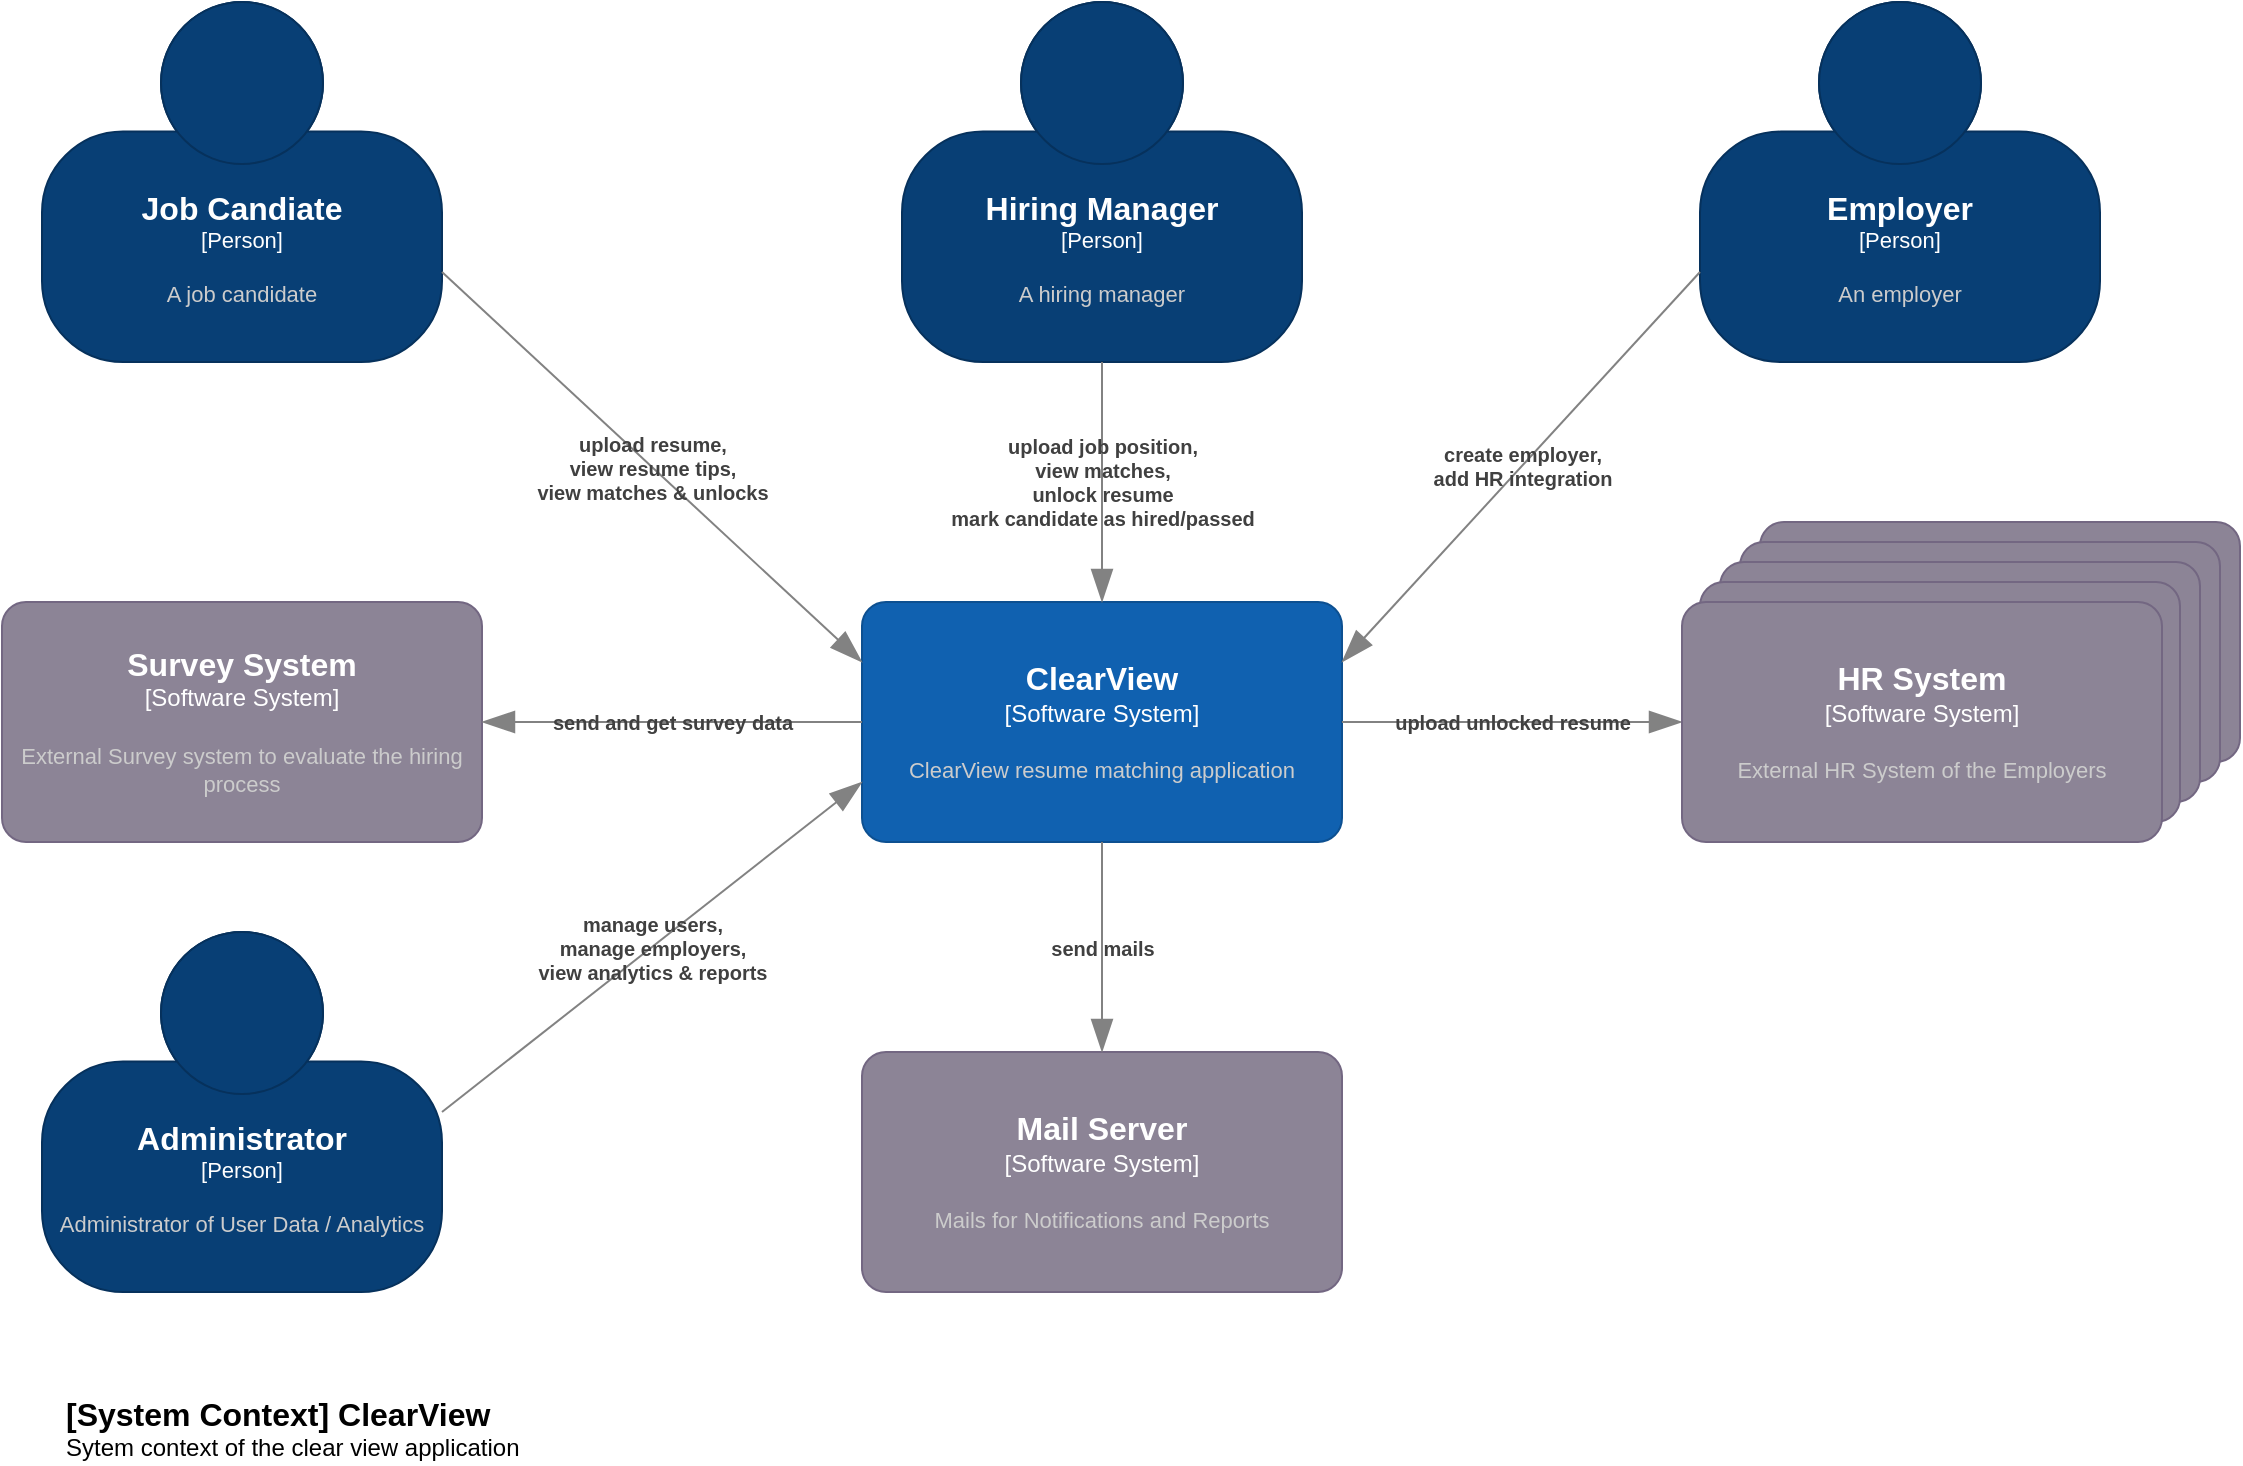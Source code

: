 <?xml version="1.0" encoding="UTF-8"?>
<mxfile version="24.7.16" pages="6">
  <diagram name="C1-Context" id="orKJ-bLmCY92PbJSKMdl">
    <mxGraphModel grid="1" page="1" gridSize="10" guides="1" tooltips="1" connect="1" arrows="1" fold="1" pageScale="1" pageWidth="827" pageHeight="1169" math="0" shadow="0">
      <root>
        <mxCell id="0" />
        <mxCell id="1" parent="0" />
        <object placeholders="1" c4Name="HR System" c4Type="Software System" c4Description="External HR System of the Employers" label="&lt;font style=&quot;font-size: 16px&quot;&gt;&lt;b&gt;%c4Name%&lt;/b&gt;&lt;/font&gt;&lt;div&gt;[%c4Type%]&lt;/div&gt;&lt;br&gt;&lt;div&gt;&lt;font style=&quot;font-size: 11px&quot;&gt;&lt;font color=&quot;#cccccc&quot;&gt;%c4Description%&lt;/font&gt;&lt;/div&gt;" id="eFHzzo4pLUdi0ZlvFT-U-2">
          <mxCell style="rounded=1;whiteSpace=wrap;html=1;labelBackgroundColor=none;fillColor=#8C8496;fontColor=#ffffff;align=center;arcSize=10;strokeColor=#736782;metaEdit=1;resizable=0;points=[[0.25,0,0],[0.5,0,0],[0.75,0,0],[1,0.25,0],[1,0.5,0],[1,0.75,0],[0.75,1,0],[0.5,1,0],[0.25,1,0],[0,0.75,0],[0,0.5,0],[0,0.25,0]];" vertex="1" parent="1">
            <mxGeometry x="729" y="200" width="240" height="120" as="geometry" />
          </mxCell>
        </object>
        <object placeholders="1" c4Name="HR System" c4Type="Software System" c4Description="External HR System of the Employers" label="&lt;font style=&quot;font-size: 16px&quot;&gt;&lt;b&gt;%c4Name%&lt;/b&gt;&lt;/font&gt;&lt;div&gt;[%c4Type%]&lt;/div&gt;&lt;br&gt;&lt;div&gt;&lt;font style=&quot;font-size: 11px&quot;&gt;&lt;font color=&quot;#cccccc&quot;&gt;%c4Description%&lt;/font&gt;&lt;/div&gt;" id="eFHzzo4pLUdi0ZlvFT-U-1">
          <mxCell style="rounded=1;whiteSpace=wrap;html=1;labelBackgroundColor=none;fillColor=#8C8496;fontColor=#ffffff;align=center;arcSize=10;strokeColor=#736782;metaEdit=1;resizable=0;points=[[0.25,0,0],[0.5,0,0],[0.75,0,0],[1,0.25,0],[1,0.5,0],[1,0.75,0],[0.75,1,0],[0.5,1,0],[0.25,1,0],[0,0.75,0],[0,0.5,0],[0,0.25,0]];" vertex="1" parent="1">
            <mxGeometry x="719" y="210" width="240" height="120" as="geometry" />
          </mxCell>
        </object>
        <object placeholders="1" c4Name="Job Candiate" c4Type="Person" c4Description="A job candidate" label="&lt;font style=&quot;font-size: 16px&quot;&gt;&lt;b&gt;%c4Name%&lt;/b&gt;&lt;/font&gt;&lt;div&gt;[%c4Type%]&lt;/div&gt;&lt;br&gt;&lt;div&gt;&lt;font style=&quot;font-size: 11px&quot;&gt;&lt;font color=&quot;#cccccc&quot;&gt;%c4Description%&lt;/font&gt;&lt;/div&gt;" id="pHdfoKUwq0vU1qSrCX2p-1">
          <mxCell style="html=1;fontSize=11;dashed=0;whiteSpace=wrap;fillColor=#083F75;strokeColor=#06315C;fontColor=#ffffff;shape=mxgraph.c4.person2;align=center;metaEdit=1;points=[[0.5,0,0],[1,0.5,0],[1,0.75,0],[0.75,1,0],[0.5,1,0],[0.25,1,0],[0,0.75,0],[0,0.5,0]];resizable=0;" vertex="1" parent="1">
            <mxGeometry x="-130" y="-60" width="200" height="180" as="geometry" />
          </mxCell>
        </object>
        <object placeholders="1" c4Name="Hiring Manager" c4Type="Person" c4Description="A hiring manager" label="&lt;font style=&quot;font-size: 16px&quot;&gt;&lt;b&gt;%c4Name%&lt;/b&gt;&lt;/font&gt;&lt;div&gt;[%c4Type%]&lt;/div&gt;&lt;br&gt;&lt;div&gt;&lt;font style=&quot;font-size: 11px&quot;&gt;&lt;font color=&quot;#cccccc&quot;&gt;%c4Description%&lt;/font&gt;&lt;/div&gt;" id="pHdfoKUwq0vU1qSrCX2p-2">
          <mxCell style="html=1;fontSize=11;dashed=0;whiteSpace=wrap;fillColor=#083F75;strokeColor=#06315C;fontColor=#ffffff;shape=mxgraph.c4.person2;align=center;metaEdit=1;points=[[0.5,0,0],[1,0.5,0],[1,0.75,0],[0.75,1,0],[0.5,1,0],[0.25,1,0],[0,0.75,0],[0,0.5,0]];resizable=0;" vertex="1" parent="1">
            <mxGeometry x="300" y="-60" width="200" height="180" as="geometry" />
          </mxCell>
        </object>
        <object placeholders="1" c4Name="HR System" c4Type="Software System" c4Description="External HR System of the Employers" label="&lt;font style=&quot;font-size: 16px&quot;&gt;&lt;b&gt;%c4Name%&lt;/b&gt;&lt;/font&gt;&lt;div&gt;[%c4Type%]&lt;/div&gt;&lt;br&gt;&lt;div&gt;&lt;font style=&quot;font-size: 11px&quot;&gt;&lt;font color=&quot;#cccccc&quot;&gt;%c4Description%&lt;/font&gt;&lt;/div&gt;" id="pHdfoKUwq0vU1qSrCX2p-3">
          <mxCell style="rounded=1;whiteSpace=wrap;html=1;labelBackgroundColor=none;fillColor=#8C8496;fontColor=#ffffff;align=center;arcSize=10;strokeColor=#736782;metaEdit=1;resizable=0;points=[[0.25,0,0],[0.5,0,0],[0.75,0,0],[1,0.25,0],[1,0.5,0],[1,0.75,0],[0.75,1,0],[0.5,1,0],[0.25,1,0],[0,0.75,0],[0,0.5,0],[0,0.25,0]];" vertex="1" parent="1">
            <mxGeometry x="709" y="220" width="240" height="120" as="geometry" />
          </mxCell>
        </object>
        <object placeholders="1" c4Name="Administrator" c4Type="Person" c4Description="Administrator of User Data / Analytics" label="&lt;font style=&quot;font-size: 16px&quot;&gt;&lt;b&gt;%c4Name%&lt;/b&gt;&lt;/font&gt;&lt;div&gt;[%c4Type%]&lt;/div&gt;&lt;br&gt;&lt;div&gt;&lt;font style=&quot;font-size: 11px&quot;&gt;&lt;font color=&quot;#cccccc&quot;&gt;%c4Description%&lt;/font&gt;&lt;/div&gt;" id="pHdfoKUwq0vU1qSrCX2p-4">
          <mxCell style="html=1;fontSize=11;dashed=0;whiteSpace=wrap;fillColor=#083F75;strokeColor=#06315C;fontColor=#ffffff;shape=mxgraph.c4.person2;align=center;metaEdit=1;points=[[0.5,0,0],[1,0.5,0],[1,0.75,0],[0.75,1,0],[0.5,1,0],[0.25,1,0],[0,0.75,0],[0,0.5,0]];resizable=0;" vertex="1" parent="1">
            <mxGeometry x="-130" y="405" width="200" height="180" as="geometry" />
          </mxCell>
        </object>
        <object placeholders="1" c4Name="ClearView" c4Type="Software System" c4Description="ClearView resume matching application" label="&lt;font style=&quot;font-size: 16px&quot;&gt;&lt;b&gt;%c4Name%&lt;/b&gt;&lt;/font&gt;&lt;div&gt;[%c4Type%]&lt;/div&gt;&lt;br&gt;&lt;div&gt;&lt;font style=&quot;font-size: 11px&quot;&gt;&lt;font color=&quot;#cccccc&quot;&gt;%c4Description%&lt;/font&gt;&lt;/div&gt;" id="pHdfoKUwq0vU1qSrCX2p-5">
          <mxCell style="rounded=1;whiteSpace=wrap;html=1;labelBackgroundColor=none;fillColor=#1061B0;fontColor=#ffffff;align=center;arcSize=10;strokeColor=#0D5091;metaEdit=1;resizable=0;points=[[0.25,0,0],[0.5,0,0],[0.75,0,0],[1,0.25,0],[1,0.5,0],[1,0.75,0],[0.75,1,0],[0.5,1,0],[0.25,1,0],[0,0.75,0],[0,0.5,0],[0,0.25,0]];" vertex="1" parent="1">
            <mxGeometry x="280" y="240" width="240" height="120" as="geometry" />
          </mxCell>
        </object>
        <object placeholders="1" c4Name="[System Context] ClearView" c4Type="ContainerScopeBoundary" c4Description="Sytem context of the clear view application" label="&lt;font style=&quot;font-size: 16px&quot;&gt;&lt;b&gt;&lt;div style=&quot;text-align: left&quot;&gt;%c4Name%&lt;/div&gt;&lt;/b&gt;&lt;/font&gt;&lt;div style=&quot;text-align: left&quot;&gt;%c4Description%&lt;/div&gt;" id="pHdfoKUwq0vU1qSrCX2p-7">
          <mxCell style="text;html=1;strokeColor=none;fillColor=none;align=left;verticalAlign=top;whiteSpace=wrap;rounded=0;metaEdit=1;allowArrows=0;resizable=1;rotatable=0;connectable=0;recursiveResize=0;expand=0;pointerEvents=0;points=[[0.25,0,0],[0.5,0,0],[0.75,0,0],[1,0.25,0],[1,0.5,0],[1,0.75,0],[0.75,1,0],[0.5,1,0],[0.25,1,0],[0,0.75,0],[0,0.5,0],[0,0.25,0]];" vertex="1" parent="1">
            <mxGeometry x="-120" y="630" width="260" height="40" as="geometry" />
          </mxCell>
        </object>
        <object placeholders="1" c4Type="Relationship" c4Description="upload resume,&#xa;view resume tips,&#xa;view matches &amp; unlocks" label="&lt;div style=&quot;text-align: left&quot;&gt;&lt;div style=&quot;text-align: center&quot;&gt;&lt;b&gt;%c4Description%&lt;/b&gt;&lt;/div&gt;&lt;/div&gt;" id="pHdfoKUwq0vU1qSrCX2p-8">
          <mxCell style="endArrow=blockThin;html=1;fontSize=10;fontColor=#404040;strokeWidth=1;endFill=1;strokeColor=#828282;elbow=vertical;metaEdit=1;endSize=14;startSize=14;jumpStyle=arc;jumpSize=16;rounded=0;entryX=0;entryY=0.25;entryDx=0;entryDy=0;entryPerimeter=0;labelBackgroundColor=none;exitX=1;exitY=0.75;exitDx=0;exitDy=0;exitPerimeter=0;" edge="1" parent="1" source="pHdfoKUwq0vU1qSrCX2p-1" target="pHdfoKUwq0vU1qSrCX2p-5">
            <mxGeometry width="240" relative="1" as="geometry">
              <mxPoint x="230" y="160" as="sourcePoint" />
              <mxPoint x="470" y="160" as="targetPoint" />
            </mxGeometry>
          </mxCell>
        </object>
        <object placeholders="1" c4Type="Relationship" c4Description="manage users,&#xa;manage employers,&#xa;view analytics &amp; reports" label="&lt;div style=&quot;text-align: left&quot;&gt;&lt;div style=&quot;text-align: center&quot;&gt;&lt;b&gt;%c4Description%&lt;/b&gt;&lt;/div&gt;&lt;/div&gt;" id="pHdfoKUwq0vU1qSrCX2p-10">
          <mxCell style="endArrow=blockThin;html=1;fontSize=10;fontColor=#404040;strokeWidth=1;endFill=1;strokeColor=#828282;elbow=vertical;metaEdit=1;endSize=14;startSize=14;jumpStyle=arc;jumpSize=16;rounded=0;entryX=0;entryY=0.75;entryDx=0;entryDy=0;entryPerimeter=0;labelBackgroundColor=none;exitX=1;exitY=0.5;exitDx=0;exitDy=0;exitPerimeter=0;" edge="1" parent="1" source="pHdfoKUwq0vU1qSrCX2p-4" target="pHdfoKUwq0vU1qSrCX2p-5">
            <mxGeometry width="240" relative="1" as="geometry">
              <mxPoint x="210" y="185" as="sourcePoint" />
              <mxPoint x="310" y="290" as="targetPoint" />
            </mxGeometry>
          </mxCell>
        </object>
        <object placeholders="1" c4Type="Relationship" c4Description="upload unlocked resume" label="&lt;div style=&quot;text-align: left&quot;&gt;&lt;div style=&quot;text-align: center&quot;&gt;&lt;b&gt;%c4Description%&lt;/b&gt;&lt;/div&gt;&lt;/div&gt;" id="pHdfoKUwq0vU1qSrCX2p-11">
          <mxCell style="endArrow=blockThin;html=1;fontSize=10;fontColor=#404040;strokeWidth=1;endFill=1;strokeColor=#828282;elbow=vertical;metaEdit=1;endSize=14;startSize=14;jumpStyle=arc;jumpSize=16;rounded=0;labelBackgroundColor=none;exitX=1;exitY=0.5;exitDx=0;exitDy=0;exitPerimeter=0;entryX=0;entryY=0.5;entryDx=0;entryDy=0;entryPerimeter=0;" edge="1" parent="1" source="pHdfoKUwq0vU1qSrCX2p-5" target="WZL32aFv-CVRCyuof7WM-3">
            <mxGeometry width="240" relative="1" as="geometry">
              <mxPoint x="400" y="230" as="sourcePoint" />
              <mxPoint x="400" y="460" as="targetPoint" />
            </mxGeometry>
          </mxCell>
        </object>
        <object placeholders="1" c4Type="Relationship" c4Description="upload job position,&#xa;view matches,&#xa;unlock resume&#xa;mark candidate as hired/passed" label="&lt;div style=&quot;text-align: left&quot;&gt;&lt;div style=&quot;text-align: center&quot;&gt;&lt;b&gt;%c4Description%&lt;/b&gt;&lt;/div&gt;&lt;/div&gt;" id="pHdfoKUwq0vU1qSrCX2p-13">
          <mxCell style="endArrow=blockThin;html=1;fontSize=10;fontColor=#404040;strokeWidth=1;endFill=1;strokeColor=#828282;elbow=vertical;metaEdit=1;endSize=14;startSize=14;jumpStyle=arc;jumpSize=16;rounded=0;entryX=0.5;entryY=0;entryDx=0;entryDy=0;entryPerimeter=0;labelBackgroundColor=none;exitX=0.5;exitY=1;exitDx=0;exitDy=0;exitPerimeter=0;" edge="1" parent="1" source="pHdfoKUwq0vU1qSrCX2p-2" target="pHdfoKUwq0vU1qSrCX2p-5">
            <mxGeometry x="-0.003" width="240" relative="1" as="geometry">
              <mxPoint x="590" y="120" as="sourcePoint" />
              <mxPoint x="750" y="235" as="targetPoint" />
              <mxPoint as="offset" />
            </mxGeometry>
          </mxCell>
        </object>
        <object placeholders="1" c4Name="Employer" c4Type="Person" c4Description="An employer" label="&lt;font style=&quot;font-size: 16px&quot;&gt;&lt;b&gt;%c4Name%&lt;/b&gt;&lt;/font&gt;&lt;div&gt;[%c4Type%]&lt;/div&gt;&lt;br&gt;&lt;div&gt;&lt;font style=&quot;font-size: 11px&quot;&gt;&lt;font color=&quot;#cccccc&quot;&gt;%c4Description%&lt;/font&gt;&lt;/div&gt;" id="vdC94wSxdBIolmWF9ASB-1">
          <mxCell style="html=1;fontSize=11;dashed=0;whiteSpace=wrap;fillColor=#083F75;strokeColor=#06315C;fontColor=#ffffff;shape=mxgraph.c4.person2;align=center;metaEdit=1;points=[[0.5,0,0],[1,0.5,0],[1,0.75,0],[0.75,1,0],[0.5,1,0],[0.25,1,0],[0,0.75,0],[0,0.5,0]];resizable=0;" vertex="1" parent="1">
            <mxGeometry x="699" y="-60" width="200" height="180" as="geometry" />
          </mxCell>
        </object>
        <object placeholders="1" c4Type="Relationship" c4Description="create employer,&#xa;add HR integration" label="&lt;div style=&quot;text-align: left&quot;&gt;&lt;div style=&quot;text-align: center&quot;&gt;&lt;b&gt;%c4Description%&lt;/b&gt;&lt;/div&gt;&lt;/div&gt;" id="vdC94wSxdBIolmWF9ASB-2">
          <mxCell style="endArrow=blockThin;html=1;fontSize=10;fontColor=#404040;strokeWidth=1;endFill=1;strokeColor=#828282;elbow=vertical;metaEdit=1;endSize=14;startSize=14;jumpStyle=arc;jumpSize=16;rounded=0;entryX=1;entryY=0.25;entryDx=0;entryDy=0;entryPerimeter=0;labelBackgroundColor=none;exitX=0;exitY=0.75;exitDx=0;exitDy=0;exitPerimeter=0;" edge="1" parent="1" source="vdC94wSxdBIolmWF9ASB-1" target="pHdfoKUwq0vU1qSrCX2p-5">
            <mxGeometry x="-0.003" width="240" relative="1" as="geometry">
              <mxPoint x="700" y="235" as="sourcePoint" />
              <mxPoint x="530" y="280" as="targetPoint" />
              <mxPoint as="offset" />
            </mxGeometry>
          </mxCell>
        </object>
        <object placeholders="1" c4Name="HR System" c4Type="Software System" c4Description="External HR System of the Employers" label="&lt;font style=&quot;font-size: 16px&quot;&gt;&lt;b&gt;%c4Name%&lt;/b&gt;&lt;/font&gt;&lt;div&gt;[%c4Type%]&lt;/div&gt;&lt;br&gt;&lt;div&gt;&lt;font style=&quot;font-size: 11px&quot;&gt;&lt;font color=&quot;#cccccc&quot;&gt;%c4Description%&lt;/font&gt;&lt;/div&gt;" id="WZL32aFv-CVRCyuof7WM-1">
          <mxCell style="rounded=1;whiteSpace=wrap;html=1;labelBackgroundColor=none;fillColor=#8C8496;fontColor=#ffffff;align=center;arcSize=10;strokeColor=#736782;metaEdit=1;resizable=0;points=[[0.25,0,0],[0.5,0,0],[0.75,0,0],[1,0.25,0],[1,0.5,0],[1,0.75,0],[0.75,1,0],[0.5,1,0],[0.25,1,0],[0,0.75,0],[0,0.5,0],[0,0.25,0]];" vertex="1" parent="1">
            <mxGeometry x="699" y="230" width="240" height="120" as="geometry" />
          </mxCell>
        </object>
        <object placeholders="1" c4Name="Mail Server" c4Type="Software System" c4Description="Mails for Notifications and Reports" label="&lt;font style=&quot;font-size: 16px&quot;&gt;&lt;b&gt;%c4Name%&lt;/b&gt;&lt;/font&gt;&lt;div&gt;[%c4Type%]&lt;/div&gt;&lt;br&gt;&lt;div&gt;&lt;font style=&quot;font-size: 11px&quot;&gt;&lt;font color=&quot;#cccccc&quot;&gt;%c4Description%&lt;/font&gt;&lt;/div&gt;" id="WZL32aFv-CVRCyuof7WM-2">
          <mxCell style="rounded=1;whiteSpace=wrap;html=1;labelBackgroundColor=none;fillColor=#8C8496;fontColor=#ffffff;align=center;arcSize=10;strokeColor=#736782;metaEdit=1;resizable=0;points=[[0.25,0,0],[0.5,0,0],[0.75,0,0],[1,0.25,0],[1,0.5,0],[1,0.75,0],[0.75,1,0],[0.5,1,0],[0.25,1,0],[0,0.75,0],[0,0.5,0],[0,0.25,0]];" vertex="1" parent="1">
            <mxGeometry x="280" y="465" width="240" height="120" as="geometry" />
          </mxCell>
        </object>
        <object placeholders="1" c4Name="HR System" c4Type="Software System" c4Description="External HR System of the Employers" label="&lt;font style=&quot;font-size: 16px&quot;&gt;&lt;b&gt;%c4Name%&lt;/b&gt;&lt;/font&gt;&lt;div&gt;[%c4Type%]&lt;/div&gt;&lt;br&gt;&lt;div&gt;&lt;font style=&quot;font-size: 11px&quot;&gt;&lt;font color=&quot;#cccccc&quot;&gt;%c4Description%&lt;/font&gt;&lt;/div&gt;" id="WZL32aFv-CVRCyuof7WM-3">
          <mxCell style="rounded=1;whiteSpace=wrap;html=1;labelBackgroundColor=none;fillColor=#8C8496;fontColor=#ffffff;align=center;arcSize=10;strokeColor=#736782;metaEdit=1;resizable=0;points=[[0.25,0,0],[0.5,0,0],[0.75,0,0],[1,0.25,0],[1,0.5,0],[1,0.75,0],[0.75,1,0],[0.5,1,0],[0.25,1,0],[0,0.75,0],[0,0.5,0],[0,0.25,0]];" vertex="1" parent="1">
            <mxGeometry x="690" y="240" width="240" height="120" as="geometry" />
          </mxCell>
        </object>
        <object placeholders="1" c4Type="Relationship" c4Description="send mails" label="&lt;div style=&quot;text-align: left&quot;&gt;&lt;div style=&quot;text-align: center&quot;&gt;&lt;b&gt;%c4Description%&lt;/b&gt;&lt;/div&gt;&lt;/div&gt;" id="WZL32aFv-CVRCyuof7WM-7">
          <mxCell style="endArrow=blockThin;html=1;fontSize=10;fontColor=#404040;strokeWidth=1;endFill=1;strokeColor=#828282;elbow=vertical;metaEdit=1;endSize=14;startSize=14;jumpStyle=arc;jumpSize=16;rounded=0;labelBackgroundColor=none;entryX=0.5;entryY=0;entryDx=0;entryDy=0;entryPerimeter=0;exitX=0.5;exitY=1;exitDx=0;exitDy=0;exitPerimeter=0;" edge="1" parent="1" source="pHdfoKUwq0vU1qSrCX2p-5" target="WZL32aFv-CVRCyuof7WM-2">
            <mxGeometry width="240" relative="1" as="geometry">
              <mxPoint x="440" y="400" as="sourcePoint" />
              <mxPoint x="410" y="170" as="targetPoint" />
            </mxGeometry>
          </mxCell>
        </object>
        <object placeholders="1" c4Name="Survey System" c4Type="Software System" c4Description="External Survey system to evaluate the hiring process" label="&lt;font style=&quot;font-size: 16px&quot;&gt;&lt;b&gt;%c4Name%&lt;/b&gt;&lt;/font&gt;&lt;div&gt;[%c4Type%]&lt;/div&gt;&lt;br&gt;&lt;div&gt;&lt;font style=&quot;font-size: 11px&quot;&gt;&lt;font color=&quot;#cccccc&quot;&gt;%c4Description%&lt;/font&gt;&lt;/div&gt;" id="WZL32aFv-CVRCyuof7WM-8">
          <mxCell style="rounded=1;whiteSpace=wrap;html=1;labelBackgroundColor=none;fillColor=#8C8496;fontColor=#ffffff;align=center;arcSize=10;strokeColor=#736782;metaEdit=1;resizable=0;points=[[0.25,0,0],[0.5,0,0],[0.75,0,0],[1,0.25,0],[1,0.5,0],[1,0.75,0],[0.75,1,0],[0.5,1,0],[0.25,1,0],[0,0.75,0],[0,0.5,0],[0,0.25,0]];" vertex="1" parent="1">
            <mxGeometry x="-150" y="240" width="240" height="120" as="geometry" />
          </mxCell>
        </object>
        <object placeholders="1" c4Type="Relationship" c4Description="send and get survey data" label="&lt;div style=&quot;text-align: left&quot;&gt;&lt;div style=&quot;text-align: center&quot;&gt;&lt;b&gt;%c4Description%&lt;/b&gt;&lt;/div&gt;&lt;/div&gt;" id="WZL32aFv-CVRCyuof7WM-9">
          <mxCell style="endArrow=blockThin;html=1;fontSize=10;fontColor=#404040;strokeWidth=1;endFill=1;strokeColor=#828282;elbow=vertical;metaEdit=1;endSize=14;startSize=14;jumpStyle=arc;jumpSize=16;rounded=0;labelBackgroundColor=none;entryX=1;entryY=0.5;entryDx=0;entryDy=0;entryPerimeter=0;exitX=0;exitY=0.5;exitDx=0;exitDy=0;exitPerimeter=0;" edge="1" parent="1" source="pHdfoKUwq0vU1qSrCX2p-5" target="WZL32aFv-CVRCyuof7WM-8">
            <mxGeometry width="240" relative="1" as="geometry">
              <mxPoint x="470" y="370" as="sourcePoint" />
              <mxPoint x="560" y="490" as="targetPoint" />
            </mxGeometry>
          </mxCell>
        </object>
      </root>
    </mxGraphModel>
  </diagram>
  <diagram id="mYGjheBMODemxUTCqKiq" name="C2-Container">
    <mxGraphModel grid="1" page="1" gridSize="10" guides="1" tooltips="1" connect="1" arrows="1" fold="1" pageScale="1" pageWidth="827" pageHeight="1169" math="0" shadow="0">
      <root>
        <mxCell id="0" />
        <mxCell id="1" parent="0" />
        <object placeholders="1" c4Name="Billing" c4Type="Container" c4Technology="Backend Service" c4Description="Billing and Payment" label="&lt;font style=&quot;font-size: 16px&quot;&gt;&lt;b&gt;%c4Name%&lt;/b&gt;&lt;/font&gt;&lt;div&gt;[%c4Type%: %c4Technology%]&lt;/div&gt;&lt;br&gt;&lt;div&gt;&lt;font style=&quot;font-size: 11px&quot;&gt;&lt;font color=&quot;#E6E6E6&quot;&gt;%c4Description%&lt;/font&gt;&lt;/div&gt;" id="Pf-UJprrsjSXCaqhXQQK-1">
          <mxCell style="rounded=1;whiteSpace=wrap;html=1;fontSize=11;labelBackgroundColor=none;fillColor=#23A2D9;fontColor=#ffffff;align=center;arcSize=10;strokeColor=#0E7DAD;metaEdit=1;resizable=0;points=[[0.25,0,0],[0.5,0,0],[0.75,0,0],[1,0.25,0],[1,0.5,0],[1,0.75,0],[0.75,1,0],[0.5,1,0],[0.25,1,0],[0,0.75,0],[0,0.5,0],[0,0.25,0]];" vertex="1" parent="1">
            <mxGeometry x="1330" y="110" width="240" height="120" as="geometry" />
          </mxCell>
        </object>
        <object placeholders="1" c4Name="Matching" c4Type="Container" c4Technology="API &amp; LLM" c4Description="Implements the AI algorithm to implement the Matching of Job positions and stories" label="&lt;font style=&quot;font-size: 16px&quot;&gt;&lt;b&gt;%c4Name%&lt;/b&gt;&lt;/font&gt;&lt;div&gt;[%c4Type%: %c4Technology%]&lt;/div&gt;&lt;br&gt;&lt;div&gt;&lt;font style=&quot;font-size: 11px&quot;&gt;&lt;font color=&quot;#E6E6E6&quot;&gt;%c4Description%&lt;/font&gt;&lt;/div&gt;" id="Pf-UJprrsjSXCaqhXQQK-2">
          <mxCell style="rounded=1;whiteSpace=wrap;html=1;fontSize=11;labelBackgroundColor=none;fillColor=#23A2D9;fontColor=#ffffff;align=center;arcSize=10;strokeColor=#0E7DAD;metaEdit=1;resizable=0;points=[[0.25,0,0],[0.5,0,0],[0.75,0,0],[1,0.25,0],[1,0.5,0],[1,0.75,0],[0.75,1,0],[0.5,1,0],[0.25,1,0],[0,0.75,0],[0,0.5,0],[0,0.25,0]];" vertex="1" parent="1">
            <mxGeometry x="960" y="-310" width="240" height="120" as="geometry" />
          </mxCell>
        </object>
        <object placeholders="1" c4Name="ClearView" c4Type="SystemScopeBoundary" c4Application="Software System" label="&lt;font style=&quot;font-size: 16px&quot;&gt;&lt;b&gt;&lt;div style=&quot;text-align: left&quot;&gt;%c4Name%&lt;/div&gt;&lt;/b&gt;&lt;/font&gt;&lt;div style=&quot;text-align: left&quot;&gt;[%c4Application%]&lt;/div&gt;" id="Pf-UJprrsjSXCaqhXQQK-3">
          <mxCell style="rounded=1;fontSize=11;whiteSpace=wrap;html=1;dashed=1;arcSize=20;fillColor=none;strokeColor=#666666;fontColor=#333333;labelBackgroundColor=none;align=left;verticalAlign=bottom;labelBorderColor=none;spacingTop=0;spacing=10;dashPattern=8 4;metaEdit=1;rotatable=0;perimeter=rectanglePerimeter;noLabel=0;labelPadding=0;allowArrows=0;connectable=0;expand=0;recursiveResize=0;editable=1;pointerEvents=0;absoluteArcSize=1;points=[[0.25,0,0],[0.5,0,0],[0.75,0,0],[1,0.25,0],[1,0.5,0],[1,0.75,0],[0.75,1,0],[0.5,1,0],[0.25,1,0],[0,0.75,0],[0,0.5,0],[0,0.25,0]];" vertex="1" parent="1">
            <mxGeometry x="140" y="-600" width="1560" height="1260" as="geometry" />
          </mxCell>
        </object>
        <object placeholders="1" c4Name="HR Integration" c4Type="Container" c4Technology="Backend Service" c4Description="Integrates with HR Systems" label="&lt;font style=&quot;font-size: 16px&quot;&gt;&lt;b&gt;%c4Name%&lt;/b&gt;&lt;/font&gt;&lt;div&gt;[%c4Type%: %c4Technology%]&lt;/div&gt;&lt;br&gt;&lt;div&gt;&lt;font style=&quot;font-size: 11px&quot;&gt;&lt;font color=&quot;#E6E6E6&quot;&gt;%c4Description%&lt;/font&gt;&lt;/div&gt;" id="Pf-UJprrsjSXCaqhXQQK-4">
          <mxCell style="rounded=1;whiteSpace=wrap;html=1;fontSize=11;labelBackgroundColor=none;fillColor=#23A2D9;fontColor=#ffffff;align=center;arcSize=10;strokeColor=#0E7DAD;metaEdit=1;resizable=0;points=[[0.25,0,0],[0.5,0,0],[0.75,0,0],[1,0.25,0],[1,0.5,0],[1,0.75,0],[0.75,1,0],[0.5,1,0],[0.25,1,0],[0,0.75,0],[0,0.5,0],[0,0.25,0]];" vertex="1" parent="1">
            <mxGeometry x="1330" y="280" width="240" height="120" as="geometry" />
          </mxCell>
        </object>
        <object placeholders="1" c4Name="[Containers] ClearView" c4Type="ContainerDiagramTitle" c4Description="Shows the interaction of containers" label="&lt;font style=&quot;font-size: 16px&quot;&gt;&lt;b&gt;&lt;div style=&quot;text-align: left&quot;&gt;%c4Name%&lt;/div&gt;&lt;/b&gt;&lt;/font&gt;&lt;div style=&quot;text-align: left&quot;&gt;%c4Description%&lt;/div&gt;" id="PNSvYc6wAtNE-jsTlT_9-2">
          <mxCell style="text;html=1;strokeColor=none;fillColor=none;align=left;verticalAlign=top;whiteSpace=wrap;rounded=0;metaEdit=1;allowArrows=0;resizable=1;rotatable=0;connectable=0;recursiveResize=0;expand=0;pointerEvents=0;points=[[0.25,0,0],[0.5,0,0],[0.75,0,0],[1,0.25,0],[1,0.5,0],[1,0.75,0],[0.75,1,0],[0.5,1,0],[0.25,1,0],[0,0.75,0],[0,0.5,0],[0,0.25,0]];" vertex="1" parent="1">
            <mxGeometry x="-202" y="850" width="260" height="40" as="geometry" />
          </mxCell>
        </object>
        <object c4Name="Backend Service" c4Type="Container" c4Technology="" c4Description="" label="&lt;font style=&quot;font-size: 16px&quot;&gt;&lt;b&gt;%c4Name%&lt;/b&gt;&lt;/font&gt;&lt;div&gt;[%c4Type%: %c4Technology%]&lt;/div&gt;&lt;br&gt;&lt;div&gt;&lt;font style=&quot;font-size: 11px&quot;&gt;&lt;font color=&quot;#E6E6E6&quot;&gt;%c4Description%&lt;/font&gt;&lt;/div&gt;" placeholders="1" id="PNSvYc6wAtNE-jsTlT_9-3">
          <mxCell style="rounded=1;whiteSpace=wrap;html=1;fontSize=11;labelBackgroundColor=none;fillColor=#23A2D9;fontColor=#ffffff;align=center;arcSize=10;strokeColor=#0E7DAD;metaEdit=1;resizable=0;points=[[0.25,0,0],[0.5,0,0],[0.75,0,0],[1,0.25,0],[1,0.5,0],[1,0.75,0],[0.75,1,0],[0.5,1,0],[0.25,1,0],[0,0.75,0],[0,0.5,0],[0,0.25,0]];" vertex="1" parent="1">
            <mxGeometry x="1458" y="1040" width="240" height="120" as="geometry" />
          </mxCell>
        </object>
        <object placeholders="1" c4Name="Person name" c4Type="Person" c4Description="Description of person." label="&lt;font style=&quot;font-size: 16px&quot;&gt;&lt;b&gt;%c4Name%&lt;/b&gt;&lt;/font&gt;&lt;div&gt;[%c4Type%]&lt;/div&gt;&lt;br&gt;&lt;div&gt;&lt;font style=&quot;font-size: 11px&quot;&gt;&lt;font color=&quot;#cccccc&quot;&gt;%c4Description%&lt;/font&gt;&lt;/div&gt;" id="PNSvYc6wAtNE-jsTlT_9-4">
          <mxCell style="html=1;fontSize=11;dashed=0;whiteSpace=wrap;fillColor=#083F75;strokeColor=#06315C;fontColor=#ffffff;shape=mxgraph.c4.person2;align=center;metaEdit=1;points=[[0.5,0,0],[1,0.5,0],[1,0.75,0],[0.75,1,0],[0.5,1,0],[0.25,1,0],[0,0.75,0],[0,0.5,0]];resizable=0;" vertex="1" parent="1">
            <mxGeometry x="368" y="1010" width="200" height="180" as="geometry" />
          </mxCell>
        </object>
        <object placeholders="1" c4Type="Relationship" c4Description="synchronous" label="&lt;div style=&quot;text-align: left&quot;&gt;&lt;div style=&quot;text-align: center&quot;&gt;&lt;b&gt;%c4Description%&lt;/b&gt;&lt;/div&gt;" id="4VHBqe1MEzNnF0RKdjSV-1">
          <mxCell style="endArrow=blockThin;html=1;fontSize=10;fontColor=#404040;strokeWidth=1;endFill=1;strokeColor=#828282;elbow=vertical;metaEdit=1;endSize=14;startSize=14;jumpStyle=arc;jumpSize=16;rounded=0;edgeStyle=orthogonalEdgeStyle;" edge="1" parent="1">
            <mxGeometry width="240" relative="1" as="geometry">
              <mxPoint x="-220" y="1121.17" as="sourcePoint" />
              <mxPoint x="20" y="1121.17" as="targetPoint" />
            </mxGeometry>
          </mxCell>
        </object>
        <object placeholders="1" c4Type="Relationship" c4Description="asynchronous" label="&lt;div style=&quot;text-align: left&quot;&gt;&lt;div style=&quot;text-align: center&quot;&gt;&lt;b&gt;%c4Description%&lt;/b&gt;&lt;/div&gt;" id="4VHBqe1MEzNnF0RKdjSV-2">
          <mxCell style="endArrow=blockThin;html=1;fontSize=10;fontColor=#404040;strokeWidth=1;endFill=1;strokeColor=#828282;elbow=vertical;metaEdit=1;endSize=14;startSize=14;jumpStyle=arc;jumpSize=16;rounded=0;edgeStyle=orthogonalEdgeStyle;dashed=1;" edge="1" parent="1">
            <mxGeometry width="240" relative="1" as="geometry">
              <mxPoint x="-220" y="1151.17" as="sourcePoint" />
              <mxPoint x="20" y="1151.17" as="targetPoint" />
            </mxGeometry>
          </mxCell>
        </object>
        <mxCell id="4VHBqe1MEzNnF0RKdjSV-3" value="&lt;font color=&quot;#000000&quot; style=&quot;font-size: 16px;&quot;&gt;internal relationships&lt;/font&gt;" style="text;html=1;strokeColor=none;fillColor=none;align=center;verticalAlign=middle;whiteSpace=wrap;rounded=0;fontSize=36;" vertex="1" parent="1">
          <mxGeometry x="-188" y="1051.17" width="176" height="30" as="geometry" />
        </mxCell>
        <object placeholders="1" c4Type="Relationship" c4Description="synchronous" label="&lt;div style=&quot;text-align: left&quot;&gt;&lt;div style=&quot;text-align: center&quot;&gt;&lt;b&gt;%c4Description%&lt;/b&gt;&lt;/div&gt;" id="4VHBqe1MEzNnF0RKdjSV-8">
          <mxCell style="endArrow=blockThin;html=1;fontSize=10;fontColor=#404040;strokeWidth=1;endFill=1;strokeColor=#BA0000;elbow=vertical;metaEdit=1;endSize=14;startSize=14;jumpStyle=arc;jumpSize=16;rounded=0;edgeStyle=orthogonalEdgeStyle;fillColor=#a20025;" edge="1" parent="1">
            <mxGeometry width="240" relative="1" as="geometry">
              <mxPoint x="72" y="1121.17" as="sourcePoint" />
              <mxPoint x="312" y="1121.17" as="targetPoint" />
            </mxGeometry>
          </mxCell>
        </object>
        <object placeholders="1" c4Type="Relationship" c4Description="asynchronous" label="&lt;div style=&quot;text-align: left&quot;&gt;&lt;div style=&quot;text-align: center&quot;&gt;&lt;b&gt;%c4Description%&lt;/b&gt;&lt;/div&gt;" id="4VHBqe1MEzNnF0RKdjSV-9">
          <mxCell style="endArrow=blockThin;html=1;fontSize=10;fontColor=#404040;strokeWidth=1;endFill=1;strokeColor=#BA0000;elbow=vertical;metaEdit=1;endSize=14;startSize=14;jumpStyle=arc;jumpSize=16;rounded=0;edgeStyle=orthogonalEdgeStyle;dashed=1;fillColor=#a20025;" edge="1" parent="1">
            <mxGeometry width="240" relative="1" as="geometry">
              <mxPoint x="72" y="1151.17" as="sourcePoint" />
              <mxPoint x="312" y="1151.17" as="targetPoint" />
            </mxGeometry>
          </mxCell>
        </object>
        <mxCell id="4VHBqe1MEzNnF0RKdjSV-10" value="&lt;font&gt;&lt;span style=&quot;font-size: 16px;&quot;&gt;external relationships&lt;/span&gt;&lt;/font&gt;" style="text;html=1;align=center;verticalAlign=middle;whiteSpace=wrap;rounded=0;fontSize=36;fillColor=none;fontColor=#6F0000;" vertex="1" parent="1">
          <mxGeometry x="98" y="1051.17" width="176" height="30" as="geometry" />
        </mxCell>
        <object placeholders="1" c4Type="Database" c4Container="Container" c4Technology="" c4Description="" label="&lt;font style=&quot;font-size: 16px&quot;&gt;&lt;b&gt;%c4Type%&lt;/b&gt;&lt;/font&gt;&lt;div&gt;[%c4Container%:&amp;nbsp;%c4Technology%]&lt;/div&gt;&lt;br&gt;&lt;div&gt;&lt;font style=&quot;font-size: 11px&quot;&gt;&lt;font color=&quot;#E6E6E6&quot;&gt;%c4Description%&lt;/font&gt;&lt;/div&gt;" id="4VHBqe1MEzNnF0RKdjSV-12">
          <mxCell style="shape=cylinder3;size=15;whiteSpace=wrap;html=1;boundedLbl=1;rounded=0;labelBackgroundColor=none;fillColor=#23A2D9;fontSize=12;fontColor=#ffffff;align=center;strokeColor=#0E7DAD;metaEdit=1;points=[[0.5,0,0],[1,0.25,0],[1,0.5,0],[1,0.75,0],[0.5,1,0],[0,0.75,0],[0,0.5,0],[0,0.25,0]];resizable=0;" vertex="1" parent="1">
            <mxGeometry x="618" y="1040" width="240" height="120" as="geometry" />
          </mxCell>
        </object>
        <object placeholders="1" c4Type="Container" c4Container="Queue" c4Technology="" c4Description="" label="&lt;font style=&quot;font-size: 16px&quot;&gt;&lt;b&gt;%c4Type%&lt;/b&gt;&lt;/font&gt;&lt;div&gt;[%c4Container%:&amp;nbsp;%c4Technology%]&lt;/div&gt;&lt;br&gt;&lt;div&gt;&lt;font style=&quot;font-size: 11px&quot;&gt;&lt;font color=&quot;#E6E6E6&quot;&gt;%c4Description%&lt;/font&gt;&lt;/div&gt;" id="4VHBqe1MEzNnF0RKdjSV-13">
          <mxCell style="shape=cylinder3;size=15;direction=south;whiteSpace=wrap;html=1;boundedLbl=1;rounded=0;labelBackgroundColor=none;fillColor=#23A2D9;fontSize=12;fontColor=#ffffff;align=center;strokeColor=#0E7DAD;metaEdit=1;points=[[0.5,0,0],[1,0.25,0],[1,0.5,0],[1,0.75,0],[0.5,1,0],[0,0.75,0],[0,0.5,0],[0,0.25,0]];resizable=0;" vertex="1" parent="1">
            <mxGeometry x="1178" y="1040" width="240" height="120" as="geometry" />
          </mxCell>
        </object>
        <object placeholders="1" c4Name="External system" c4Type="Software System" c4Description="" label="&lt;font style=&quot;font-size: 16px&quot;&gt;&lt;b&gt;%c4Name%&lt;/b&gt;&lt;/font&gt;&lt;div&gt;[%c4Type%]&lt;/div&gt;&lt;br&gt;&lt;div&gt;&lt;font style=&quot;font-size: 11px&quot;&gt;&lt;font color=&quot;#cccccc&quot;&gt;%c4Description%&lt;/font&gt;&lt;/div&gt;" id="4VHBqe1MEzNnF0RKdjSV-14">
          <mxCell style="rounded=1;whiteSpace=wrap;html=1;labelBackgroundColor=none;fillColor=#8C8496;fontColor=#ffffff;align=center;arcSize=10;strokeColor=#736782;metaEdit=1;resizable=0;points=[[0.25,0,0],[0.5,0,0],[0.75,0,0],[1,0.25,0],[1,0.5,0],[1,0.75,0],[0.75,1,0],[0.5,1,0],[0.25,1,0],[0,0.75,0],[0,0.5,0],[0,0.25,0]];fontSize=16;" vertex="1" parent="1">
            <mxGeometry x="898" y="1040" width="240" height="120" as="geometry" />
          </mxCell>
        </object>
        <object placeholders="1" c4Name="Analytics" c4Type="Container" c4Technology="Backend service" c4Description="Analytics &amp; Reports" label="&lt;font style=&quot;font-size: 16px&quot;&gt;&lt;b&gt;%c4Name%&lt;/b&gt;&lt;/font&gt;&lt;div&gt;[%c4Type%: %c4Technology%]&lt;/div&gt;&lt;br&gt;&lt;div&gt;&lt;font style=&quot;font-size: 11px&quot;&gt;&lt;font color=&quot;#E6E6E6&quot;&gt;%c4Description%&lt;/font&gt;&lt;/div&gt;" id="4VHBqe1MEzNnF0RKdjSV-15">
          <mxCell style="rounded=1;whiteSpace=wrap;html=1;fontSize=11;labelBackgroundColor=none;fillColor=#23A2D9;fontColor=#ffffff;align=center;arcSize=10;strokeColor=#0E7DAD;metaEdit=1;resizable=0;points=[[0.25,0,0],[0.5,0,0],[0.75,0,0],[1,0.25,0],[1,0.5,0],[1,0.75,0],[0.75,1,0],[0.5,1,0],[0.25,1,0],[0,0.75,0],[0,0.5,0],[0,0.25,0]];" vertex="1" parent="1">
            <mxGeometry x="590" y="490" width="240" height="120" as="geometry" />
          </mxCell>
        </object>
        <object placeholders="1" c4Name="Job candidate" c4Type="Container" c4Technology="API &amp; LLM" c4Description="Provides an API to edit candidates and upload resumes. Uses AI to create resume tips." label="&lt;font style=&quot;font-size: 16px&quot;&gt;&lt;b&gt;%c4Name%&lt;/b&gt;&lt;/font&gt;&lt;div&gt;[%c4Type%: %c4Technology%]&lt;/div&gt;&lt;br&gt;&lt;div&gt;&lt;font style=&quot;font-size: 11px&quot;&gt;&lt;font color=&quot;#E6E6E6&quot;&gt;%c4Description%&lt;/font&gt;&lt;/div&gt;" id="4VHBqe1MEzNnF0RKdjSV-16">
          <mxCell style="rounded=1;whiteSpace=wrap;html=1;fontSize=11;labelBackgroundColor=none;fillColor=#23A2D9;fontColor=#ffffff;align=center;arcSize=10;strokeColor=#0E7DAD;metaEdit=1;resizable=0;points=[[0.25,0,0],[0.5,0,0],[0.75,0,0],[1,0.25,0],[1,0.5,0],[1,0.75,0],[0.75,1,0],[0.5,1,0],[0.25,1,0],[0,0.75,0],[0,0.5,0],[0,0.25,0]];" vertex="1" parent="1">
            <mxGeometry x="587" y="-310" width="240" height="120" as="geometry" />
          </mxCell>
        </object>
        <object placeholders="1" c4Name="Employer" c4Type="Container" c4Technology="API &amp; LLM" c4Description="Provides an API to upload positions and employer information. Uses AI to autofill company information." label="&lt;font style=&quot;font-size: 16px&quot;&gt;&lt;b&gt;%c4Name%&lt;/b&gt;&lt;/font&gt;&lt;div&gt;[%c4Type%: %c4Technology%]&lt;/div&gt;&lt;br&gt;&lt;div&gt;&lt;font style=&quot;font-size: 11px&quot;&gt;&lt;font color=&quot;#E6E6E6&quot;&gt;%c4Description%&lt;/font&gt;&lt;/div&gt;" id="4VHBqe1MEzNnF0RKdjSV-17">
          <mxCell style="rounded=1;whiteSpace=wrap;html=1;fontSize=11;labelBackgroundColor=none;fillColor=#23A2D9;fontColor=#ffffff;align=center;arcSize=10;strokeColor=#0E7DAD;metaEdit=1;resizable=0;points=[[0.25,0,0],[0.5,0,0],[0.75,0,0],[1,0.25,0],[1,0.5,0],[1,0.75,0],[0.75,1,0],[0.5,1,0],[0.25,1,0],[0,0.75,0],[0,0.5,0],[0,0.25,0]];" vertex="1" parent="1">
            <mxGeometry x="1324" y="-310" width="240" height="120" as="geometry" />
          </mxCell>
        </object>
        <object placeholders="1" c4Type="Database*" c4Container="Container" c4Technology="Analytical DB" c4Description="Storing analytical data for long term persistance" label="&lt;font style=&quot;font-size: 16px&quot;&gt;&lt;b&gt;%c4Type%&lt;/b&gt;&lt;/font&gt;&lt;div&gt;[%c4Container%:&amp;nbsp;%c4Technology%]&lt;/div&gt;&lt;br&gt;&lt;div&gt;&lt;font style=&quot;font-size: 11px&quot;&gt;&lt;font color=&quot;#E6E6E6&quot;&gt;%c4Description%&lt;/font&gt;&lt;/div&gt;" id="GlLu8W_tTdBdhoBCS3aP-1">
          <mxCell style="shape=cylinder3;size=15;whiteSpace=wrap;html=1;boundedLbl=1;rounded=0;labelBackgroundColor=none;fillColor=#23A2D9;fontSize=12;fontColor=#ffffff;align=center;strokeColor=#0E7DAD;metaEdit=1;points=[[0.5,0,0],[1,0.25,0],[1,0.5,0],[1,0.75,0],[0.5,1,0],[0,0.75,0],[0,0.5,0],[0,0.25,0]];resizable=0;" vertex="1" parent="1">
            <mxGeometry x="960" y="490" width="240" height="120" as="geometry" />
          </mxCell>
        </object>
        <object placeholders="1" c4Type="Matches Topic*" c4Container="Container" c4Technology="Queue" c4Description="Topic where matches are published and consumed." label="&lt;font style=&quot;font-size: 16px&quot;&gt;&lt;b&gt;%c4Type%&lt;/b&gt;&lt;/font&gt;&lt;div&gt;[%c4Container%:&amp;nbsp;%c4Technology%]&lt;/div&gt;&lt;br&gt;&lt;div&gt;&lt;font style=&quot;font-size: 11px&quot;&gt;&lt;font color=&quot;#E6E6E6&quot;&gt;%c4Description%&lt;/font&gt;&lt;/div&gt;" id="GlLu8W_tTdBdhoBCS3aP-2">
          <mxCell style="shape=cylinder3;size=15;direction=south;whiteSpace=wrap;html=1;boundedLbl=1;rounded=0;labelBackgroundColor=none;fillColor=#23A2D9;fontSize=12;fontColor=#ffffff;align=center;strokeColor=#0E7DAD;metaEdit=1;points=[[0.5,0,0],[1,0.25,0],[1,0.5,0],[1,0.75,0],[0.5,1,0],[0,0.75,0],[0,0.5,0],[0,0.25,0]];resizable=0;" vertex="1" parent="1">
            <mxGeometry x="950" y="110" width="240" height="120" as="geometry" />
          </mxCell>
        </object>
        <object placeholders="1" c4Name="Story" c4Type="Container" c4Technology="Backend &amp; LLM" c4Description="Creates an anonymized S.M.A.R.T story from the resume" label="&lt;font style=&quot;font-size: 16px&quot;&gt;&lt;b&gt;%c4Name%&lt;/b&gt;&lt;/font&gt;&lt;div&gt;[%c4Type%: %c4Technology%]&lt;/div&gt;&lt;br&gt;&lt;div&gt;&lt;font style=&quot;font-size: 11px&quot;&gt;&lt;font color=&quot;#E6E6E6&quot;&gt;%c4Description%&lt;/font&gt;&lt;/div&gt;" id="GlLu8W_tTdBdhoBCS3aP-3">
          <mxCell style="rounded=1;whiteSpace=wrap;html=1;fontSize=11;labelBackgroundColor=none;fillColor=#23A2D9;fontColor=#ffffff;align=center;arcSize=10;strokeColor=#0E7DAD;metaEdit=1;resizable=0;points=[[0.25,0,0],[0.5,0,0],[0.75,0,0],[1,0.25,0],[1,0.5,0],[1,0.75,0],[0.75,1,0],[0.5,1,0],[0.25,1,0],[0,0.75,0],[0,0.5,0],[0,0.25,0]];" vertex="1" parent="1">
            <mxGeometry x="590" y="-80" width="240" height="120" as="geometry" />
          </mxCell>
        </object>
        <object placeholders="1" c4Type="Database*" c4Container="Container" c4Technology="Database" c4Description="Storing job candidate and resume data" label="&lt;font style=&quot;font-size: 16px&quot;&gt;&lt;b&gt;%c4Type%&lt;/b&gt;&lt;/font&gt;&lt;div&gt;[%c4Container%:&amp;nbsp;%c4Technology%]&lt;/div&gt;&lt;br&gt;&lt;div&gt;&lt;font style=&quot;font-size: 11px&quot;&gt;&lt;font color=&quot;#E6E6E6&quot;&gt;%c4Description%&lt;/font&gt;&lt;/div&gt;" id="GlLu8W_tTdBdhoBCS3aP-4">
          <mxCell style="shape=cylinder3;size=15;whiteSpace=wrap;html=1;boundedLbl=1;rounded=0;labelBackgroundColor=none;fillColor=#23A2D9;fontSize=12;fontColor=#ffffff;align=center;strokeColor=#0E7DAD;metaEdit=1;points=[[0.5,0,0],[1,0.25,0],[1,0.5,0],[1,0.75,0],[0.5,1,0],[0,0.75,0],[0,0.5,0],[0,0.25,0]];resizable=0;" vertex="1" parent="1">
            <mxGeometry x="200" y="-80" width="240" height="120" as="geometry" />
          </mxCell>
        </object>
        <object placeholders="1" c4Type="Database" c4Container="Container" c4Technology="Document DB" c4Description="Storing the story and employer data" label="&lt;font style=&quot;font-size: 16px&quot;&gt;&lt;b&gt;%c4Type%&lt;/b&gt;&lt;/font&gt;&lt;div&gt;[%c4Container%:&amp;nbsp;%c4Technology%]&lt;/div&gt;&lt;br&gt;&lt;div&gt;&lt;font style=&quot;font-size: 11px&quot;&gt;&lt;font color=&quot;#E6E6E6&quot;&gt;%c4Description%&lt;/font&gt;&lt;/div&gt;" id="GlLu8W_tTdBdhoBCS3aP-5">
          <mxCell style="shape=cylinder3;size=15;whiteSpace=wrap;html=1;boundedLbl=1;rounded=0;labelBackgroundColor=none;fillColor=#23A2D9;fontSize=12;fontColor=#ffffff;align=center;strokeColor=#0E7DAD;metaEdit=1;points=[[0.5,0,0],[1,0.25,0],[1,0.5,0],[1,0.75,0],[0.5,1,0],[0,0.75,0],[0,0.5,0],[0,0.25,0]];resizable=0;" vertex="1" parent="1">
            <mxGeometry x="960" y="-80" width="240" height="120" as="geometry" />
          </mxCell>
        </object>
        <object placeholders="1" c4Type="Relationship" c4Description="save story" label="&lt;div style=&quot;text-align: left&quot;&gt;&lt;div style=&quot;text-align: center&quot;&gt;&lt;b&gt;%c4Description%&lt;/b&gt;&lt;/div&gt;" id="GlLu8W_tTdBdhoBCS3aP-6">
          <mxCell style="endArrow=blockThin;html=1;fontSize=10;fontColor=#404040;strokeWidth=1;endFill=1;strokeColor=#828282;elbow=vertical;metaEdit=1;endSize=14;startSize=14;jumpStyle=arc;jumpSize=16;rounded=0;edgeStyle=orthogonalEdgeStyle;exitX=1;exitY=0.5;exitDx=0;exitDy=0;exitPerimeter=0;entryX=0;entryY=0.5;entryDx=0;entryDy=0;entryPerimeter=0;orthogonal=1;" edge="1" parent="1" source="GlLu8W_tTdBdhoBCS3aP-3" target="GlLu8W_tTdBdhoBCS3aP-5">
            <mxGeometry width="240" relative="1" as="geometry">
              <mxPoint x="440" y="1030" as="sourcePoint" />
              <mxPoint x="310" y="450" as="targetPoint" />
            </mxGeometry>
          </mxCell>
        </object>
        <object placeholders="1" c4Type="Relationship" c4Description="store candidate and resume" label="&lt;div style=&quot;text-align: left&quot;&gt;&lt;div style=&quot;text-align: center&quot;&gt;&lt;b&gt;%c4Description%&lt;/b&gt;&lt;/div&gt;" id="GlLu8W_tTdBdhoBCS3aP-7">
          <mxCell style="endArrow=blockThin;html=1;fontSize=10;fontColor=#404040;strokeWidth=1;endFill=1;strokeColor=#828282;elbow=vertical;metaEdit=1;endSize=14;startSize=14;jumpStyle=arc;jumpSize=16;rounded=0;edgeStyle=orthogonalEdgeStyle;entryX=0.5;entryY=0;entryDx=0;entryDy=0;entryPerimeter=0;orthogonal=1;" edge="1" parent="1" source="4VHBqe1MEzNnF0RKdjSV-16" target="GlLu8W_tTdBdhoBCS3aP-4">
            <mxGeometry x="0.085" width="240" relative="1" as="geometry">
              <mxPoint x="320" y="390" as="sourcePoint" />
              <mxPoint x="320" y="480" as="targetPoint" />
              <mxPoint y="1" as="offset" />
              <Array as="points">
                <mxPoint x="320" y="-250" />
              </Array>
            </mxGeometry>
          </mxCell>
        </object>
        <object placeholders="1" c4Type="Relationship" c4Description="get resume data" label="&lt;div style=&quot;text-align: left&quot;&gt;&lt;div style=&quot;text-align: center&quot;&gt;&lt;b&gt;%c4Description%&lt;/b&gt;&lt;/div&gt;" id="GlLu8W_tTdBdhoBCS3aP-8">
          <mxCell style="endArrow=blockThin;html=1;fontSize=10;fontColor=#404040;strokeWidth=1;endFill=1;strokeColor=#828282;elbow=vertical;metaEdit=1;endSize=14;startSize=14;jumpStyle=arc;jumpSize=16;rounded=0;edgeStyle=orthogonalEdgeStyle;orthogonal=1;exitX=0.5;exitY=1;exitDx=0;exitDy=0;exitPerimeter=0;entryX=0;entryY=0.75;entryDx=0;entryDy=0;entryPerimeter=0;" edge="1" parent="1" source="Pf-UJprrsjSXCaqhXQQK-4" target="4VHBqe1MEzNnF0RKdjSV-16">
            <mxGeometry x="-0.281" width="240" relative="1" as="geometry">
              <mxPoint x="130" y="120" as="sourcePoint" />
              <mxPoint x="1990" y="290" as="targetPoint" />
              <mxPoint x="1" as="offset" />
              <Array as="points">
                <mxPoint x="1450" y="440" />
                <mxPoint x="520" y="440" />
                <mxPoint x="520" y="-220" />
              </Array>
            </mxGeometry>
          </mxCell>
        </object>
        <object placeholders="1" c4Type="Relationship" c4Description="send and get&#xa;analytical data" label="&lt;div style=&quot;text-align: left&quot;&gt;&lt;div style=&quot;text-align: center&quot;&gt;&lt;b&gt;%c4Description%&lt;/b&gt;&lt;/div&gt;" id="GlLu8W_tTdBdhoBCS3aP-9">
          <mxCell style="endArrow=blockThin;html=1;fontSize=10;fontColor=#404040;strokeWidth=1;endFill=1;strokeColor=#828282;elbow=vertical;metaEdit=1;endSize=14;startSize=14;jumpStyle=arc;jumpSize=16;rounded=0;edgeStyle=orthogonalEdgeStyle;exitX=1;exitY=0.5;exitDx=0;exitDy=0;exitPerimeter=0;entryX=0;entryY=0.5;entryDx=0;entryDy=0;entryPerimeter=0;" edge="1" parent="1" source="4VHBqe1MEzNnF0RKdjSV-15" target="GlLu8W_tTdBdhoBCS3aP-1">
            <mxGeometry width="240" relative="1" as="geometry">
              <mxPoint x="754" y="699.09" as="sourcePoint" />
              <mxPoint x="1110" y="590" as="targetPoint" />
            </mxGeometry>
          </mxCell>
        </object>
        <object placeholders="1" c4Type="Relationship" c4Description="send resume" label="&lt;div style=&quot;text-align: left&quot;&gt;&lt;div style=&quot;text-align: center&quot;&gt;&lt;b&gt;%c4Description%&lt;/b&gt;&lt;/div&gt;" id="GlLu8W_tTdBdhoBCS3aP-11">
          <mxCell style="endArrow=blockThin;html=1;fontSize=10;fontColor=#404040;strokeWidth=1;endFill=1;strokeColor=#828282;elbow=vertical;metaEdit=1;endSize=14;startSize=14;jumpStyle=arc;jumpSize=16;rounded=0;edgeStyle=orthogonalEdgeStyle;entryX=0.5;entryY=0;entryDx=0;entryDy=0;entryPerimeter=0;orthogonal=1;exitX=0.5;exitY=1;exitDx=0;exitDy=0;exitPerimeter=0;" edge="1" parent="1" source="4VHBqe1MEzNnF0RKdjSV-16" target="GlLu8W_tTdBdhoBCS3aP-3">
            <mxGeometry width="240" relative="1" as="geometry">
              <mxPoint x="130" y="130.0" as="sourcePoint" />
              <mxPoint x="130" y="230" as="targetPoint" />
              <mxPoint as="offset" />
            </mxGeometry>
          </mxCell>
        </object>
        <object placeholders="1" c4Type="Relationship" c4Description="read stories/positions&#xa;store matches" label="&lt;div style=&quot;text-align: left&quot;&gt;&lt;div style=&quot;text-align: center&quot;&gt;&lt;b&gt;%c4Description%&lt;/b&gt;&lt;/div&gt;" id="GlLu8W_tTdBdhoBCS3aP-12">
          <mxCell style="endArrow=blockThin;html=1;fontSize=10;fontColor=#404040;strokeWidth=1;endFill=1;strokeColor=#828282;elbow=vertical;metaEdit=1;endSize=14;startSize=14;jumpStyle=arc;jumpSize=16;rounded=0;edgeStyle=orthogonalEdgeStyle;exitX=0.5;exitY=1;exitDx=0;exitDy=0;exitPerimeter=0;entryX=0.5;entryY=0;entryDx=0;entryDy=0;entryPerimeter=0;orthogonal=1;" edge="1" parent="1" source="Pf-UJprrsjSXCaqhXQQK-2" target="GlLu8W_tTdBdhoBCS3aP-5">
            <mxGeometry width="240" relative="1" as="geometry">
              <mxPoint x="1050" y="200.0" as="sourcePoint" />
              <mxPoint x="930" y="430" as="targetPoint" />
            </mxGeometry>
          </mxCell>
        </object>
        <object placeholders="1" c4Type="Relationship" c4Description="send matches" label="&lt;div style=&quot;text-align: left&quot;&gt;&lt;div style=&quot;text-align: center&quot;&gt;&lt;b&gt;%c4Description%&lt;/b&gt;&lt;/div&gt;" id="GlLu8W_tTdBdhoBCS3aP-14">
          <mxCell style="endArrow=blockThin;html=1;fontSize=10;fontColor=#404040;strokeWidth=1;endFill=1;strokeColor=#828282;elbow=vertical;metaEdit=1;endSize=14;startSize=14;jumpStyle=arc;jumpSize=16;rounded=0;edgeStyle=orthogonalEdgeStyle;dashed=1;entryX=0.5;entryY=1;entryDx=0;entryDy=0;entryPerimeter=0;exitX=0;exitY=0.5;exitDx=0;exitDy=0;exitPerimeter=0;" edge="1" parent="1" source="Pf-UJprrsjSXCaqhXQQK-2" target="GlLu8W_tTdBdhoBCS3aP-2">
            <mxGeometry x="-0.049" y="10" width="240" relative="1" as="geometry">
              <mxPoint x="470" y="620.0" as="sourcePoint" />
              <mxPoint x="710" y="620.0" as="targetPoint" />
              <mxPoint y="1" as="offset" />
              <Array as="points">
                <mxPoint x="860" y="-250" />
                <mxPoint x="860" y="170" />
              </Array>
            </mxGeometry>
          </mxCell>
        </object>
        <object placeholders="1" c4Type="Relationship" c4Description="create employers,&#xa;create positions" label="&lt;div style=&quot;text-align: left&quot;&gt;&lt;div style=&quot;text-align: center&quot;&gt;&lt;b&gt;%c4Description%&lt;/b&gt;&lt;/div&gt;" id="ZX1wDNV8ljYQ3dFoLkhd-1">
          <mxCell style="endArrow=blockThin;html=1;fontSize=10;fontColor=#404040;strokeWidth=1;endFill=1;strokeColor=#828282;elbow=vertical;metaEdit=1;endSize=14;startSize=14;jumpStyle=arc;jumpSize=16;rounded=0;edgeStyle=orthogonalEdgeStyle;exitX=0.5;exitY=1;exitDx=0;exitDy=0;exitPerimeter=0;entryX=1;entryY=0.5;entryDx=0;entryDy=0;entryPerimeter=0;orthogonal=1;" edge="1" parent="1" source="4VHBqe1MEzNnF0RKdjSV-17" target="GlLu8W_tTdBdhoBCS3aP-5">
            <mxGeometry width="240" relative="1" as="geometry">
              <mxPoint x="900" y="120" as="sourcePoint" />
              <mxPoint x="900" y="300" as="targetPoint" />
            </mxGeometry>
          </mxCell>
        </object>
        <object placeholders="1" c4Type="Relationship" c4Description="get matches&#xa;[status=unlocked]" label="&lt;div style=&quot;text-align: left&quot;&gt;&lt;div style=&quot;text-align: center&quot;&gt;&lt;b&gt;%c4Description%&lt;/b&gt;&lt;/div&gt;" id="ZX1wDNV8ljYQ3dFoLkhd-3">
          <mxCell style="endArrow=blockThin;html=1;fontSize=10;fontColor=#404040;strokeWidth=1;endFill=1;strokeColor=#828282;elbow=vertical;metaEdit=1;endSize=14;startSize=14;jumpStyle=arc;jumpSize=16;rounded=0;edgeStyle=orthogonalEdgeStyle;dashed=1;entryX=0.5;entryY=0;entryDx=0;entryDy=0;entryPerimeter=0;exitX=0;exitY=0.5;exitDx=0;exitDy=0;exitPerimeter=0;" edge="1" parent="1" source="Pf-UJprrsjSXCaqhXQQK-1" target="GlLu8W_tTdBdhoBCS3aP-2">
            <mxGeometry width="240" relative="1" as="geometry">
              <mxPoint x="1410" y="210" as="sourcePoint" />
              <mxPoint x="1170" y="60" as="targetPoint" />
            </mxGeometry>
          </mxCell>
        </object>
        <object placeholders="1" c4Type="Relationship" c4Description="add integration" label="&lt;div style=&quot;text-align: left&quot;&gt;&lt;div style=&quot;text-align: center&quot;&gt;&lt;b&gt;%c4Description%&lt;/b&gt;&lt;/div&gt;" id="ZX1wDNV8ljYQ3dFoLkhd-4">
          <mxCell style="endArrow=blockThin;html=1;fontSize=10;fontColor=#404040;strokeWidth=1;endFill=1;strokeColor=#828282;elbow=vertical;metaEdit=1;endSize=14;startSize=14;jumpStyle=arc;jumpSize=16;rounded=0;edgeStyle=orthogonalEdgeStyle;exitX=1;exitY=0.5;exitDx=0;exitDy=0;exitPerimeter=0;entryX=1;entryY=0.25;entryDx=0;entryDy=0;entryPerimeter=0;orthogonal=1;" edge="1" parent="1" source="4VHBqe1MEzNnF0RKdjSV-17" target="Pf-UJprrsjSXCaqhXQQK-4">
            <mxGeometry width="240" relative="1" as="geometry">
              <mxPoint x="1200" y="280" as="sourcePoint" />
              <mxPoint x="1020" y="360" as="targetPoint" />
              <Array as="points">
                <mxPoint x="1610" y="-250" />
                <mxPoint x="1610" y="310" />
              </Array>
            </mxGeometry>
          </mxCell>
        </object>
        <object placeholders="1" c4Type="Relationship" c4Description="get matches&#xa;[status=unlocked]" label="&lt;div style=&quot;text-align: left&quot;&gt;&lt;div style=&quot;text-align: center&quot;&gt;&lt;b&gt;%c4Description%&lt;/b&gt;&lt;/div&gt;" id="ZX1wDNV8ljYQ3dFoLkhd-5">
          <mxCell style="endArrow=blockThin;html=1;fontSize=10;fontColor=#404040;strokeWidth=1;endFill=1;strokeColor=#828282;elbow=vertical;metaEdit=1;endSize=14;startSize=14;jumpStyle=arc;jumpSize=16;rounded=0;edgeStyle=orthogonalEdgeStyle;dashed=1;exitX=0;exitY=0.5;exitDx=0;exitDy=0;exitPerimeter=0;entryX=1;entryY=0.5;entryDx=0;entryDy=0;entryPerimeter=0;" edge="1" parent="1" source="Pf-UJprrsjSXCaqhXQQK-4" target="GlLu8W_tTdBdhoBCS3aP-2">
            <mxGeometry width="240" relative="1" as="geometry">
              <mxPoint x="1410" y="-120" as="sourcePoint" />
              <mxPoint x="1060" y="120" as="targetPoint" />
              <Array as="points">
                <mxPoint x="1070" y="350" />
              </Array>
            </mxGeometry>
          </mxCell>
        </object>
        <object placeholders="1" c4Type="Relationship" c4Description="send resume" label="&lt;div style=&quot;text-align: left&quot;&gt;&lt;div style=&quot;text-align: center&quot;&gt;&lt;b&gt;%c4Description%&lt;/b&gt;&lt;/div&gt;" id="ZX1wDNV8ljYQ3dFoLkhd-7">
          <mxCell style="endArrow=blockThin;html=1;fontSize=10;fontColor=#404040;strokeWidth=1;endFill=1;strokeColor=#BA0000;elbow=vertical;metaEdit=1;endSize=14;startSize=14;jumpStyle=arc;jumpSize=16;rounded=0;edgeStyle=orthogonalEdgeStyle;exitX=1;exitY=0.5;exitDx=0;exitDy=0;exitPerimeter=0;entryX=0;entryY=0.5;entryDx=0;entryDy=0;entryPerimeter=0;orthogonal=1;" edge="1" parent="1" source="Pf-UJprrsjSXCaqhXQQK-4" target="oCboW90v0aZLctwlsUtt-5">
            <mxGeometry width="240" relative="1" as="geometry">
              <mxPoint x="1320" y="230" as="sourcePoint" />
              <mxPoint x="2050" y="-200" as="targetPoint" />
            </mxGeometry>
          </mxCell>
        </object>
        <object placeholders="1" c4Name="Survey System*" c4Type="Software System" c4Description="External Survey system to evaluate the hiring process" label="&lt;font style=&quot;font-size: 16px&quot;&gt;&lt;b&gt;%c4Name%&lt;/b&gt;&lt;/font&gt;&lt;div&gt;[%c4Type%]&lt;/div&gt;&lt;br&gt;&lt;div&gt;&lt;font style=&quot;font-size: 11px&quot;&gt;&lt;font color=&quot;#cccccc&quot;&gt;%c4Description%&lt;/font&gt;&lt;/div&gt;" id="Fr5NZrD9IySzhrZrXlpW-1">
          <mxCell style="rounded=1;whiteSpace=wrap;html=1;labelBackgroundColor=none;fillColor=#8C8496;fontColor=#ffffff;align=center;arcSize=10;strokeColor=#736782;metaEdit=1;resizable=0;points=[[0.25,0,0],[0.5,0,0],[0.75,0,0],[1,0.25,0],[1,0.5,0],[1,0.75,0],[0.75,1,0],[0.5,1,0],[0.25,1,0],[0,0.75,0],[0,0.5,0],[0,0.25,0]];" vertex="1" parent="1">
            <mxGeometry x="-220" y="-340" width="240" height="120" as="geometry" />
          </mxCell>
        </object>
        <object placeholders="1" c4Type="Relationship" c4Description="create survey" label="&lt;div style=&quot;text-align: left&quot;&gt;&lt;div style=&quot;text-align: center&quot;&gt;&lt;b&gt;%c4Description%&lt;/b&gt;&lt;/div&gt;" id="0PExhPSyZ8MzqCeHZZPL-1">
          <mxCell style="endArrow=blockThin;html=1;fontSize=10;fontColor=#404040;strokeWidth=1;endFill=1;strokeColor=#BA0000;elbow=vertical;metaEdit=1;endSize=14;startSize=14;jumpStyle=arc;jumpSize=16;rounded=0;edgeStyle=orthogonalEdgeStyle;exitX=0;exitY=0.25;exitDx=0;exitDy=0;exitPerimeter=0;entryX=1;entryY=0.5;entryDx=0;entryDy=0;entryPerimeter=0;" edge="1" parent="1" source="4VHBqe1MEzNnF0RKdjSV-16" target="Fr5NZrD9IySzhrZrXlpW-1">
            <mxGeometry width="240" relative="1" as="geometry">
              <mxPoint x="1390.0" y="90" as="sourcePoint" />
              <mxPoint x="1320" y="680" as="targetPoint" />
            </mxGeometry>
          </mxCell>
        </object>
        <object placeholders="1" c4Name="Mail Server" c4Type="Software System" c4Description="Mails for Notifications and Reports" label="&lt;font style=&quot;font-size: 16px&quot;&gt;&lt;b&gt;%c4Name%&lt;/b&gt;&lt;/font&gt;&lt;div&gt;[%c4Type%]&lt;/div&gt;&lt;br&gt;&lt;div&gt;&lt;font style=&quot;font-size: 11px&quot;&gt;&lt;font color=&quot;#cccccc&quot;&gt;%c4Description%&lt;/font&gt;&lt;/div&gt;" id="7RlgAObQDcoZ40KGZMQ9-1">
          <mxCell style="rounded=1;whiteSpace=wrap;html=1;labelBackgroundColor=none;fillColor=#8C8496;fontColor=#ffffff;align=center;arcSize=10;strokeColor=#736782;metaEdit=1;resizable=0;points=[[0.25,0,0],[0.5,0,0],[0.75,0,0],[1,0.25,0],[1,0.5,0],[1,0.75,0],[0.75,1,0],[0.5,1,0],[0.25,1,0],[0,0.75,0],[0,0.5,0],[0,0.25,0]];" vertex="1" parent="1">
            <mxGeometry x="590" y="740" width="240" height="120" as="geometry" />
          </mxCell>
        </object>
        <object placeholders="1" c4Type="Relationship" c4Description="send mail" label="&lt;div style=&quot;text-align: left&quot;&gt;&lt;div style=&quot;text-align: center&quot;&gt;&lt;b&gt;%c4Description%&lt;/b&gt;&lt;/div&gt;" id="7RlgAObQDcoZ40KGZMQ9-2">
          <mxCell style="endArrow=blockThin;html=1;fontSize=10;fontColor=#404040;strokeWidth=1;endFill=1;strokeColor=#BA0000;elbow=vertical;metaEdit=1;endSize=14;startSize=14;jumpStyle=arc;jumpSize=16;rounded=0;edgeStyle=orthogonalEdgeStyle;exitX=0.5;exitY=1;exitDx=0;exitDy=0;exitPerimeter=0;entryX=0.5;entryY=0;entryDx=0;entryDy=0;entryPerimeter=0;" edge="1" parent="1" source="4VHBqe1MEzNnF0RKdjSV-15" target="7RlgAObQDcoZ40KGZMQ9-1">
            <mxGeometry width="240" relative="1" as="geometry">
              <mxPoint x="1390" y="90" as="sourcePoint" />
              <mxPoint x="1020" y="680" as="targetPoint" />
            </mxGeometry>
          </mxCell>
        </object>
        <object placeholders="1" c4Name="HR System" c4Type="Software System" c4Description="External HR System of the Employers" label="&lt;font style=&quot;font-size: 16px&quot;&gt;&lt;b&gt;%c4Name%&lt;/b&gt;&lt;/font&gt;&lt;div&gt;[%c4Type%]&lt;/div&gt;&lt;br&gt;&lt;div&gt;&lt;font style=&quot;font-size: 11px&quot;&gt;&lt;font color=&quot;#cccccc&quot;&gt;%c4Description%&lt;/font&gt;&lt;/div&gt;" id="oCboW90v0aZLctwlsUtt-1">
          <mxCell style="rounded=1;whiteSpace=wrap;html=1;labelBackgroundColor=none;fillColor=#8C8496;fontColor=#ffffff;align=center;arcSize=10;strokeColor=#736782;metaEdit=1;resizable=0;points=[[0.25,0,0],[0.5,0,0],[0.75,0,0],[1,0.25,0],[1,0.5,0],[1,0.75,0],[0.75,1,0],[0.5,1,0],[0.25,1,0],[0,0.75,0],[0,0.5,0],[0,0.25,0]];" vertex="1" parent="1">
            <mxGeometry x="1959" y="240" width="240" height="120" as="geometry" />
          </mxCell>
        </object>
        <object placeholders="1" c4Name="HR System" c4Type="Software System" c4Description="External HR System of the Employers" label="&lt;font style=&quot;font-size: 16px&quot;&gt;&lt;b&gt;%c4Name%&lt;/b&gt;&lt;/font&gt;&lt;div&gt;[%c4Type%]&lt;/div&gt;&lt;br&gt;&lt;div&gt;&lt;font style=&quot;font-size: 11px&quot;&gt;&lt;font color=&quot;#cccccc&quot;&gt;%c4Description%&lt;/font&gt;&lt;/div&gt;" id="oCboW90v0aZLctwlsUtt-2">
          <mxCell style="rounded=1;whiteSpace=wrap;html=1;labelBackgroundColor=none;fillColor=#8C8496;fontColor=#ffffff;align=center;arcSize=10;strokeColor=#736782;metaEdit=1;resizable=0;points=[[0.25,0,0],[0.5,0,0],[0.75,0,0],[1,0.25,0],[1,0.5,0],[1,0.75,0],[0.75,1,0],[0.5,1,0],[0.25,1,0],[0,0.75,0],[0,0.5,0],[0,0.25,0]];" vertex="1" parent="1">
            <mxGeometry x="1949" y="250" width="240" height="120" as="geometry" />
          </mxCell>
        </object>
        <object placeholders="1" c4Name="HR System" c4Type="Software System" c4Description="External HR System of the Employers" label="&lt;font style=&quot;font-size: 16px&quot;&gt;&lt;b&gt;%c4Name%&lt;/b&gt;&lt;/font&gt;&lt;div&gt;[%c4Type%]&lt;/div&gt;&lt;br&gt;&lt;div&gt;&lt;font style=&quot;font-size: 11px&quot;&gt;&lt;font color=&quot;#cccccc&quot;&gt;%c4Description%&lt;/font&gt;&lt;/div&gt;" id="oCboW90v0aZLctwlsUtt-3">
          <mxCell style="rounded=1;whiteSpace=wrap;html=1;labelBackgroundColor=none;fillColor=#8C8496;fontColor=#ffffff;align=center;arcSize=10;strokeColor=#736782;metaEdit=1;resizable=0;points=[[0.25,0,0],[0.5,0,0],[0.75,0,0],[1,0.25,0],[1,0.5,0],[1,0.75,0],[0.75,1,0],[0.5,1,0],[0.25,1,0],[0,0.75,0],[0,0.5,0],[0,0.25,0]];" vertex="1" parent="1">
            <mxGeometry x="1939" y="260" width="240" height="120" as="geometry" />
          </mxCell>
        </object>
        <object placeholders="1" c4Name="HR System" c4Type="Software System" c4Description="External HR System of the Employers" label="&lt;font style=&quot;font-size: 16px&quot;&gt;&lt;b&gt;%c4Name%&lt;/b&gt;&lt;/font&gt;&lt;div&gt;[%c4Type%]&lt;/div&gt;&lt;br&gt;&lt;div&gt;&lt;font style=&quot;font-size: 11px&quot;&gt;&lt;font color=&quot;#cccccc&quot;&gt;%c4Description%&lt;/font&gt;&lt;/div&gt;" id="oCboW90v0aZLctwlsUtt-4">
          <mxCell style="rounded=1;whiteSpace=wrap;html=1;labelBackgroundColor=none;fillColor=#8C8496;fontColor=#ffffff;align=center;arcSize=10;strokeColor=#736782;metaEdit=1;resizable=0;points=[[0.25,0,0],[0.5,0,0],[0.75,0,0],[1,0.25,0],[1,0.5,0],[1,0.75,0],[0.75,1,0],[0.5,1,0],[0.25,1,0],[0,0.75,0],[0,0.5,0],[0,0.25,0]];" vertex="1" parent="1">
            <mxGeometry x="1929" y="270" width="240" height="120" as="geometry" />
          </mxCell>
        </object>
        <object placeholders="1" c4Name="HR System" c4Type="Software System" c4Description="External HR System of the Employers" label="&lt;font style=&quot;font-size: 16px&quot;&gt;&lt;b&gt;%c4Name%&lt;/b&gt;&lt;/font&gt;&lt;div&gt;[%c4Type%]&lt;/div&gt;&lt;br&gt;&lt;div&gt;&lt;font style=&quot;font-size: 11px&quot;&gt;&lt;font color=&quot;#cccccc&quot;&gt;%c4Description%&lt;/font&gt;&lt;/div&gt;" id="oCboW90v0aZLctwlsUtt-5">
          <mxCell style="rounded=1;whiteSpace=wrap;html=1;labelBackgroundColor=none;fillColor=#8C8496;fontColor=#ffffff;align=center;arcSize=10;strokeColor=#736782;metaEdit=1;resizable=0;points=[[0.25,0,0],[0.5,0,0],[0.75,0,0],[1,0.25,0],[1,0.5,0],[1,0.75,0],[0.75,1,0],[0.5,1,0],[0.25,1,0],[0,0.75,0],[0,0.5,0],[0,0.25,0]];" vertex="1" parent="1">
            <mxGeometry x="1920" y="280" width="240" height="120" as="geometry" />
          </mxCell>
        </object>
        <object placeholders="1" c4Name="Job Candiate" c4Type="Person" c4Description="A job candidate" label="&lt;font style=&quot;font-size: 16px&quot;&gt;&lt;b&gt;%c4Name%&lt;/b&gt;&lt;/font&gt;&lt;div&gt;[%c4Type%]&lt;/div&gt;&lt;br&gt;&lt;div&gt;&lt;font style=&quot;font-size: 11px&quot;&gt;&lt;font color=&quot;#cccccc&quot;&gt;%c4Description%&lt;/font&gt;&lt;/div&gt;" id="Ni9LsYisdom5r_sIm9Fk-1">
          <mxCell style="html=1;fontSize=11;dashed=0;whiteSpace=wrap;fillColor=#083F75;strokeColor=#06315C;fontColor=#ffffff;shape=mxgraph.c4.person2;align=center;metaEdit=1;points=[[0.5,0,0],[1,0.5,0],[1,0.75,0],[0.75,1,0],[0.5,1,0],[0.25,1,0],[0,0.75,0],[0,0.5,0]];resizable=0;" vertex="1" parent="1">
            <mxGeometry x="610" y="-880" width="200" height="180" as="geometry" />
          </mxCell>
        </object>
        <object placeholders="1" c4Type="Relationship" c4Description="upload resume,&#xa;view resume tips,&#xa;view matches &amp; unlocks" label="&lt;div style=&quot;text-align: left&quot;&gt;&lt;div style=&quot;text-align: center&quot;&gt;&lt;b&gt;%c4Description%&lt;/b&gt;&lt;/div&gt;&lt;/div&gt;" id="Ni9LsYisdom5r_sIm9Fk-2">
          <mxCell style="endArrow=blockThin;html=1;fontSize=10;fontColor=#404040;strokeWidth=1;endFill=1;strokeColor=#828282;elbow=vertical;metaEdit=1;endSize=14;startSize=14;jumpStyle=arc;jumpSize=16;rounded=0;entryX=0;entryY=0.25;entryDx=0;entryDy=0;entryPerimeter=0;labelBackgroundColor=none;exitX=0.5;exitY=1;exitDx=0;exitDy=0;exitPerimeter=0;" edge="1" parent="1" source="Ni9LsYisdom5r_sIm9Fk-1" target="9bLYqeQ2TF-Gr590JFBu-2">
            <mxGeometry x="-0.187" y="13" width="240" relative="1" as="geometry">
              <mxPoint x="260" y="-420" as="sourcePoint" />
              <mxPoint x="570" y="-840" as="targetPoint" />
              <mxPoint as="offset" />
            </mxGeometry>
          </mxCell>
        </object>
        <object placeholders="1" c4Name="Administrator" c4Type="Person" c4Description="Administrator of User Data / Analytics" label="&lt;font style=&quot;font-size: 16px&quot;&gt;&lt;b&gt;%c4Name%&lt;/b&gt;&lt;/font&gt;&lt;div&gt;[%c4Type%]&lt;/div&gt;&lt;br&gt;&lt;div&gt;&lt;font style=&quot;font-size: 11px&quot;&gt;&lt;font color=&quot;#cccccc&quot;&gt;%c4Description%&lt;/font&gt;&lt;/div&gt;" id="i9jkm1Y-M5QFRbYSRNP1-1">
          <mxCell style="html=1;fontSize=11;dashed=0;whiteSpace=wrap;fillColor=#083F75;strokeColor=#06315C;fontColor=#ffffff;shape=mxgraph.c4.person2;align=center;metaEdit=1;points=[[0.5,0,0],[1,0.5,0],[1,0.75,0],[0.75,1,0],[0.5,1,0],[0.25,1,0],[0,0.75,0],[0,0.5,0]];resizable=0;" vertex="1" parent="1">
            <mxGeometry x="-188" y="420" width="200" height="180" as="geometry" />
          </mxCell>
        </object>
        <object placeholders="1" c4Type="Relationship" c4Description="view analytics &amp; reports" label="&lt;div style=&quot;text-align: left&quot;&gt;&lt;div style=&quot;text-align: center&quot;&gt;&lt;b&gt;%c4Description%&lt;/b&gt;&lt;/div&gt;&lt;/div&gt;" id="i9jkm1Y-M5QFRbYSRNP1-2">
          <mxCell style="endArrow=blockThin;html=1;fontSize=10;fontColor=#404040;strokeWidth=1;endFill=1;strokeColor=#828282;elbow=vertical;metaEdit=1;endSize=14;startSize=14;jumpStyle=arc;jumpSize=16;rounded=0;entryX=0;entryY=0.5;entryDx=0;entryDy=0;entryPerimeter=0;labelBackgroundColor=none;exitX=1;exitY=0.75;exitDx=0;exitDy=0;exitPerimeter=0;" edge="1" parent="1" source="i9jkm1Y-M5QFRbYSRNP1-1" target="9bLYqeQ2TF-Gr590JFBu-1">
            <mxGeometry x="-0.384" y="3" width="240" relative="1" as="geometry">
              <mxPoint x="210" y="185" as="sourcePoint" />
              <mxPoint x="280" y="330" as="targetPoint" />
              <mxPoint as="offset" />
            </mxGeometry>
          </mxCell>
        </object>
        <object placeholders="1" c4Name="Hiring Manager" c4Type="Person" c4Description="A hiring manager" label="&lt;font style=&quot;font-size: 16px&quot;&gt;&lt;b&gt;%c4Name%&lt;/b&gt;&lt;/font&gt;&lt;div&gt;[%c4Type%]&lt;/div&gt;&lt;br&gt;&lt;div&gt;&lt;font style=&quot;font-size: 11px&quot;&gt;&lt;font color=&quot;#cccccc&quot;&gt;%c4Description%&lt;/font&gt;&lt;/div&gt;" id="XNKpCgcuwcmyAQm5Wqi8-1">
          <mxCell style="html=1;fontSize=11;dashed=0;whiteSpace=wrap;fillColor=#083F75;strokeColor=#06315C;fontColor=#ffffff;shape=mxgraph.c4.person2;align=center;metaEdit=1;points=[[0.5,0,0],[1,0.5,0],[1,0.75,0],[0.75,1,0],[0.5,1,0],[0.25,1,0],[0,0.75,0],[0,0.5,0]];resizable=0;" vertex="1" parent="1">
            <mxGeometry x="980" y="-880" width="200" height="180" as="geometry" />
          </mxCell>
        </object>
        <object placeholders="1" c4Type="Relationship" c4Description="upload job position,&#xa;view matches,&#xa;unlock resume&#xa;mark candidate as hired/passed" label="&lt;div style=&quot;text-align: left&quot;&gt;&lt;div style=&quot;text-align: center&quot;&gt;&lt;b&gt;%c4Description%&lt;/b&gt;&lt;/div&gt;&lt;/div&gt;" id="XNKpCgcuwcmyAQm5Wqi8-2">
          <mxCell style="endArrow=blockThin;html=1;fontSize=10;fontColor=#404040;strokeWidth=1;endFill=1;strokeColor=#828282;elbow=vertical;metaEdit=1;endSize=14;startSize=14;jumpStyle=arc;jumpSize=16;rounded=0;labelBackgroundColor=none;exitX=0.5;exitY=1;exitDx=0;exitDy=0;exitPerimeter=0;entryX=0.5;entryY=0;entryDx=0;entryDy=0;entryPerimeter=0;" edge="1" parent="1" source="XNKpCgcuwcmyAQm5Wqi8-1" target="9bLYqeQ2TF-Gr590JFBu-2">
            <mxGeometry x="-0.333" y="10" width="240" relative="1" as="geometry">
              <mxPoint x="1860" y="50" as="sourcePoint" />
              <mxPoint x="1790" y="-390" as="targetPoint" />
              <mxPoint as="offset" />
            </mxGeometry>
          </mxCell>
        </object>
        <object placeholders="1" c4Name="Employer" c4Type="Person" c4Description="An employer" label="&lt;font style=&quot;font-size: 16px&quot;&gt;&lt;b&gt;%c4Name%&lt;/b&gt;&lt;/font&gt;&lt;div&gt;[%c4Type%]&lt;/div&gt;&lt;br&gt;&lt;div&gt;&lt;font style=&quot;font-size: 11px&quot;&gt;&lt;font color=&quot;#cccccc&quot;&gt;%c4Description%&lt;/font&gt;&lt;/div&gt;" id="XNKpCgcuwcmyAQm5Wqi8-3">
          <mxCell style="html=1;fontSize=11;dashed=0;whiteSpace=wrap;fillColor=#083F75;strokeColor=#06315C;fontColor=#ffffff;shape=mxgraph.c4.person2;align=center;metaEdit=1;points=[[0.5,0,0],[1,0.5,0],[1,0.75,0],[0.75,1,0],[0.5,1,0],[0.25,1,0],[0,0.75,0],[0,0.5,0]];resizable=0;" vertex="1" parent="1">
            <mxGeometry x="1380" y="-880" width="200" height="180" as="geometry" />
          </mxCell>
        </object>
        <object placeholders="1" c4Type="Relationship" c4Description="create employer,&#xa;add HR integration" label="&lt;div style=&quot;text-align: left&quot;&gt;&lt;div style=&quot;text-align: center&quot;&gt;&lt;b&gt;%c4Description%&lt;/b&gt;&lt;/div&gt;&lt;/div&gt;" id="XNKpCgcuwcmyAQm5Wqi8-4">
          <mxCell style="endArrow=blockThin;html=1;fontSize=10;fontColor=#404040;strokeWidth=1;endFill=1;strokeColor=#828282;elbow=vertical;metaEdit=1;endSize=14;startSize=14;jumpStyle=arc;jumpSize=16;rounded=0;labelBackgroundColor=none;exitX=0.5;exitY=1;exitDx=0;exitDy=0;exitPerimeter=0;entryX=1;entryY=0.25;entryDx=0;entryDy=0;entryPerimeter=0;" edge="1" parent="1" source="XNKpCgcuwcmyAQm5Wqi8-3" target="9bLYqeQ2TF-Gr590JFBu-2">
            <mxGeometry x="-0.271" y="-13" width="240" relative="1" as="geometry">
              <mxPoint x="1970" y="165" as="sourcePoint" />
              <mxPoint x="1860" y="-260" as="targetPoint" />
              <mxPoint as="offset" />
            </mxGeometry>
          </mxCell>
        </object>
        <object placeholders="1" c4Type="Admin UI" c4Container="Container" c4Technology="PWA" c4Description="Administrator panel to view analytics and reports" label="&lt;font style=&quot;font-size: 16px&quot;&gt;&lt;b&gt;%c4Type%&lt;/b&gt;&lt;/font&gt;&lt;div&gt;[%c4Container%:&amp;nbsp;%c4Technology%]&lt;/div&gt;&lt;br&gt;&lt;div&gt;&lt;font style=&quot;font-size: 11px&quot;&gt;&lt;font color=&quot;#E6E6E6&quot;&gt;%c4Description%&lt;/font&gt;&lt;/div&gt;" id="9bLYqeQ2TF-Gr590JFBu-1">
          <mxCell style="shape=mxgraph.c4.webBrowserContainer2;whiteSpace=wrap;html=1;boundedLbl=1;rounded=0;labelBackgroundColor=none;strokeColor=#118ACD;fillColor=#23A2D9;strokeColor=#118ACD;strokeColor2=#0E7DAD;fontSize=12;fontColor=#ffffff;align=center;metaEdit=1;points=[[0.5,0,0],[1,0.25,0],[1,0.5,0],[1,0.75,0],[0.5,1,0],[0,0.75,0],[0,0.5,0],[0,0.25,0]];resizable=0;" vertex="1" parent="1">
            <mxGeometry x="260" y="470" width="240" height="160" as="geometry" />
          </mxCell>
        </object>
        <object placeholders="1" c4Type="ClearView UI" c4Container="Container" c4Technology="PWA" c4Description="UI for Candidate, Employer &amp; Hiring Manager" label="&lt;font style=&quot;font-size: 16px&quot;&gt;&lt;b&gt;%c4Type%&lt;/b&gt;&lt;/font&gt;&lt;div&gt;[%c4Container%:&amp;nbsp;%c4Technology%]&lt;/div&gt;&lt;br&gt;&lt;div&gt;&lt;font style=&quot;font-size: 11px&quot;&gt;&lt;font color=&quot;#E6E6E6&quot;&gt;%c4Description%&lt;/font&gt;&lt;/div&gt;" id="9bLYqeQ2TF-Gr590JFBu-2">
          <mxCell style="shape=mxgraph.c4.webBrowserContainer2;whiteSpace=wrap;html=1;boundedLbl=1;rounded=0;labelBackgroundColor=none;strokeColor=#118ACD;fillColor=#23A2D9;strokeColor=#118ACD;strokeColor2=#0E7DAD;fontSize=12;fontColor=#ffffff;align=center;metaEdit=1;points=[[0.5,0,0],[1,0.25,0],[1,0.5,0],[1,0.75,0],[0.5,1,0],[0,0.75,0],[0,0.5,0],[0,0.25,0]];resizable=0;" vertex="1" parent="1">
            <mxGeometry x="960" y="-550" width="240" height="160" as="geometry" />
          </mxCell>
        </object>
        <object placeholders="1" c4Type="Relationship" c4Description="" label="&lt;div style=&quot;text-align: left&quot;&gt;&lt;div style=&quot;text-align: center&quot;&gt;&lt;b&gt;%c4Description%&lt;/b&gt;&lt;/div&gt;&lt;/div&gt;" id="9bLYqeQ2TF-Gr590JFBu-3">
          <mxCell style="endArrow=blockThin;html=1;fontSize=10;fontColor=#404040;strokeWidth=1;endFill=1;strokeColor=#828282;elbow=vertical;metaEdit=1;endSize=14;startSize=14;jumpStyle=arc;jumpSize=16;rounded=0;labelBackgroundColor=none;exitX=0.5;exitY=1;exitDx=0;exitDy=0;exitPerimeter=0;entryX=0.25;entryY=0;entryDx=0;entryDy=0;entryPerimeter=0;" edge="1" parent="1" source="9bLYqeQ2TF-Gr590JFBu-2" target="4VHBqe1MEzNnF0RKdjSV-17">
            <mxGeometry x="-0.005" width="240" relative="1" as="geometry">
              <mxPoint x="1680" y="-840" as="sourcePoint" />
              <mxPoint x="1200" y="-560" as="targetPoint" />
              <mxPoint as="offset" />
            </mxGeometry>
          </mxCell>
        </object>
        <object placeholders="1" c4Type="Relationship" c4Description="" label="&lt;div style=&quot;text-align: left&quot;&gt;&lt;div style=&quot;text-align: center&quot;&gt;&lt;b&gt;%c4Description%&lt;/b&gt;&lt;/div&gt;&lt;/div&gt;" id="9bLYqeQ2TF-Gr590JFBu-4">
          <mxCell style="endArrow=blockThin;html=1;fontSize=10;fontColor=#404040;strokeWidth=1;endFill=1;strokeColor=#828282;elbow=vertical;metaEdit=1;endSize=14;startSize=14;jumpStyle=arc;jumpSize=16;rounded=0;labelBackgroundColor=none;exitX=0.5;exitY=1;exitDx=0;exitDy=0;exitPerimeter=0;entryX=0.5;entryY=0;entryDx=0;entryDy=0;entryPerimeter=0;" edge="1" parent="1" source="9bLYqeQ2TF-Gr590JFBu-2" target="Pf-UJprrsjSXCaqhXQQK-2">
            <mxGeometry x="-0.003" width="240" relative="1" as="geometry">
              <mxPoint x="1080" y="-480" as="sourcePoint" />
              <mxPoint x="1394" y="-300" as="targetPoint" />
              <mxPoint as="offset" />
            </mxGeometry>
          </mxCell>
        </object>
        <object placeholders="1" c4Type="Relationship" c4Description="" label="&lt;div style=&quot;text-align: left&quot;&gt;&lt;div style=&quot;text-align: center&quot;&gt;&lt;b&gt;%c4Description%&lt;/b&gt;&lt;/div&gt;&lt;/div&gt;" id="9bLYqeQ2TF-Gr590JFBu-5">
          <mxCell style="endArrow=blockThin;html=1;fontSize=10;fontColor=#404040;strokeWidth=1;endFill=1;strokeColor=#828282;elbow=vertical;metaEdit=1;endSize=14;startSize=14;jumpStyle=arc;jumpSize=16;rounded=0;labelBackgroundColor=none;exitX=0.5;exitY=1;exitDx=0;exitDy=0;exitPerimeter=0;entryX=0.75;entryY=0;entryDx=0;entryDy=0;entryPerimeter=0;" edge="1" parent="1" source="9bLYqeQ2TF-Gr590JFBu-2" target="4VHBqe1MEzNnF0RKdjSV-16">
            <mxGeometry x="-0.003" width="240" relative="1" as="geometry">
              <mxPoint x="1090" y="-470" as="sourcePoint" />
              <mxPoint x="1090" y="-300" as="targetPoint" />
              <mxPoint as="offset" />
            </mxGeometry>
          </mxCell>
        </object>
        <mxCell id="9bLYqeQ2TF-Gr590JFBu-6" value="* Read access for analytics &amp;amp; reports" style="text;html=1;align=center;verticalAlign=middle;resizable=0;points=[];autosize=1;strokeColor=none;fillColor=none;" vertex="1" parent="1">
          <mxGeometry x="597" y="460" width="220" height="30" as="geometry" />
        </mxCell>
        <object c4Name="Service with external AI" c4Type="Container" c4Technology="" c4Description="" label="&lt;font style=&quot;font-size: 16px&quot;&gt;&lt;b&gt;%c4Name%&lt;/b&gt;&lt;/font&gt;&lt;div&gt;[%c4Type%: %c4Technology%]&lt;/div&gt;&lt;br&gt;&lt;div&gt;&lt;font style=&quot;font-size: 11px&quot;&gt;&lt;font color=&quot;#E6E6E6&quot;&gt;%c4Description%&lt;/font&gt;&lt;/div&gt;" placeholders="1" id="9bLYqeQ2TF-Gr590JFBu-13">
          <mxCell style="rounded=1;whiteSpace=wrap;html=1;fontSize=11;labelBackgroundColor=none;fillColor=#23A2D9;fontColor=#ffffff;align=center;arcSize=10;strokeColor=#0E7DAD;metaEdit=1;resizable=0;points=[[0.25,0,0],[0.5,0,0],[0.75,0,0],[1,0.25,0],[1,0.5,0],[1,0.75,0],[0.75,1,0],[0.5,1,0],[0.25,1,0],[0,0.75,0],[0,0.5,0],[0,0.25,0]];" vertex="1" parent="1">
            <mxGeometry x="1738" y="1040" width="240" height="120" as="geometry" />
          </mxCell>
        </object>
        <mxCell id="9bLYqeQ2TF-Gr590JFBu-16" value="&lt;font size=&quot;1&quot; color=&quot;#000000&quot;&gt;&lt;b style=&quot;font-size: 23px;&quot;&gt;Legend&lt;/b&gt;&lt;/font&gt;" style="text;html=1;align=center;verticalAlign=middle;resizable=0;points=[];autosize=1;strokeColor=none;fillColor=none;fontColor=#FFFFFF;" vertex="1" parent="1">
          <mxGeometry x="-202" y="980" width="110" height="40" as="geometry" />
        </mxCell>
        <mxCell id="yWMbbvKWKWq70RHW9aID-5" value="" style="group" vertex="1" connectable="0" parent="1">
          <mxGeometry x="1510" y="-300" width="40" height="30" as="geometry" />
        </mxCell>
        <mxCell id="yWMbbvKWKWq70RHW9aID-3" value="" style="rounded=1;whiteSpace=wrap;html=1;fontSize=23;fontColor=#000000;fillColor=#8C8496;" vertex="1" parent="yWMbbvKWKWq70RHW9aID-5">
          <mxGeometry width="40" height="30" as="geometry" />
        </mxCell>
        <mxCell id="yWMbbvKWKWq70RHW9aID-4" value="" style="shape=image;verticalLabelPosition=bottom;labelBackgroundColor=default;verticalAlign=top;aspect=fixed;imageAspect=0;image=https://cdn-icons-png.flaticon.com/512/826/826118.png;" vertex="1" parent="yWMbbvKWKWq70RHW9aID-5">
          <mxGeometry x="9" y="4" width="22" height="22" as="geometry" />
        </mxCell>
        <mxCell id="yWMbbvKWKWq70RHW9aID-9" value="" style="group" vertex="1" connectable="0" parent="1">
          <mxGeometry x="1150" y="-300" width="40" height="30" as="geometry" />
        </mxCell>
        <mxCell id="yWMbbvKWKWq70RHW9aID-10" value="" style="rounded=1;whiteSpace=wrap;html=1;fontSize=23;fontColor=#000000;fillColor=#8C8496;" vertex="1" parent="yWMbbvKWKWq70RHW9aID-9">
          <mxGeometry width="40" height="30" as="geometry" />
        </mxCell>
        <mxCell id="yWMbbvKWKWq70RHW9aID-11" value="" style="shape=image;verticalLabelPosition=bottom;labelBackgroundColor=default;verticalAlign=top;aspect=fixed;imageAspect=0;image=https://cdn-icons-png.flaticon.com/512/826/826118.png;" vertex="1" parent="yWMbbvKWKWq70RHW9aID-9">
          <mxGeometry x="9" y="4" width="22" height="22" as="geometry" />
        </mxCell>
        <mxCell id="yWMbbvKWKWq70RHW9aID-13" value="" style="rounded=1;whiteSpace=wrap;html=1;fontSize=23;fontColor=#000000;fillColor=#8C8496;" vertex="1" parent="1">
          <mxGeometry x="780" y="-300" width="40" height="30" as="geometry" />
        </mxCell>
        <mxCell id="yWMbbvKWKWq70RHW9aID-14" value="" style="shape=image;verticalLabelPosition=bottom;labelBackgroundColor=default;verticalAlign=top;aspect=fixed;imageAspect=0;image=https://cdn-icons-png.flaticon.com/512/826/826118.png;" vertex="1" parent="1">
          <mxGeometry x="789" y="-296" width="22" height="22" as="geometry" />
        </mxCell>
        <mxCell id="yWMbbvKWKWq70RHW9aID-16" value="" style="rounded=1;whiteSpace=wrap;html=1;fontSize=23;fontColor=#000000;fillColor=#8C8496;" vertex="1" parent="1">
          <mxGeometry x="780" y="-70" width="40" height="30" as="geometry" />
        </mxCell>
        <mxCell id="yWMbbvKWKWq70RHW9aID-17" value="" style="shape=image;verticalLabelPosition=bottom;labelBackgroundColor=default;verticalAlign=top;aspect=fixed;imageAspect=0;image=https://cdn-icons-png.flaticon.com/512/826/826118.png;" vertex="1" parent="1">
          <mxGeometry x="789" y="-66" width="22" height="22" as="geometry" />
        </mxCell>
        <mxCell id="yWMbbvKWKWq70RHW9aID-25" value="" style="group" vertex="1" connectable="0" parent="1">
          <mxGeometry x="1930" y="1046" width="40" height="30" as="geometry" />
        </mxCell>
        <mxCell id="yWMbbvKWKWq70RHW9aID-23" value="" style="rounded=1;whiteSpace=wrap;html=1;fontSize=23;fontColor=#000000;fillColor=#8C8496;" vertex="1" parent="yWMbbvKWKWq70RHW9aID-25">
          <mxGeometry width="40" height="30" as="geometry" />
        </mxCell>
        <mxCell id="yWMbbvKWKWq70RHW9aID-24" value="" style="shape=image;verticalLabelPosition=bottom;labelBackgroundColor=default;verticalAlign=top;aspect=fixed;imageAspect=0;image=https://cdn-icons-png.flaticon.com/512/826/826118.png;" vertex="1" parent="yWMbbvKWKWq70RHW9aID-25">
          <mxGeometry x="9" y="4" width="22" height="22" as="geometry" />
        </mxCell>
        <object placeholders="1" c4Type="Relationship" c4Description="" label="&lt;div style=&quot;text-align: left&quot;&gt;&lt;div style=&quot;text-align: center&quot;&gt;&lt;b&gt;%c4Description%&lt;/b&gt;&lt;/div&gt;&lt;/div&gt;" id="nWNJneVKy9ky-D0g5nHr-1">
          <mxCell style="endArrow=blockThin;html=1;fontSize=10;fontColor=#404040;strokeWidth=1;endFill=1;strokeColor=#828282;elbow=vertical;metaEdit=1;endSize=14;startSize=14;jumpStyle=arc;jumpSize=16;rounded=0;labelBackgroundColor=none;exitX=1;exitY=0.5;exitDx=0;exitDy=0;exitPerimeter=0;entryX=0;entryY=0.5;entryDx=0;entryDy=0;entryPerimeter=0;" edge="1" parent="1" source="9bLYqeQ2TF-Gr590JFBu-1" target="4VHBqe1MEzNnF0RKdjSV-15">
            <mxGeometry x="-0.003" width="240" relative="1" as="geometry">
              <mxPoint x="1090" y="-380" as="sourcePoint" />
              <mxPoint x="777" y="-300" as="targetPoint" />
              <mxPoint as="offset" />
            </mxGeometry>
          </mxCell>
        </object>
      </root>
    </mxGraphModel>
  </diagram>
  <diagram id="mA9d-vdX0BQJIh1ltm0f" name="C3-HR-Integration">
    <mxGraphModel dx="1407" dy="1930" grid="1" gridSize="10" guides="1" tooltips="1" connect="1" arrows="1" fold="1" page="1" pageScale="1" pageWidth="827" pageHeight="1169" math="0" shadow="0">
      <root>
        <mxCell id="0" />
        <mxCell id="1" parent="0" />
        <object placeholders="1" c4Name="HR System Type B" c4Type="Software System" c4Description="External HR System of the Employers" label="&lt;font style=&quot;font-size: 16px&quot;&gt;&lt;b&gt;%c4Name%&lt;/b&gt;&lt;/font&gt;&lt;div&gt;[%c4Type%]&lt;/div&gt;&lt;br&gt;&lt;div&gt;&lt;font style=&quot;font-size: 11px&quot;&gt;&lt;font color=&quot;#cccccc&quot;&gt;%c4Description%&lt;/font&gt;&lt;/div&gt;" id="pRW6hoFyB8jP8Z4WXhhZ-25">
          <mxCell style="rounded=1;whiteSpace=wrap;html=1;labelBackgroundColor=none;fillColor=#8C8496;fontColor=#ffffff;align=center;arcSize=10;strokeColor=#736782;metaEdit=1;resizable=0;points=[[0.25,0,0],[0.5,0,0],[0.75,0,0],[1,0.25,0],[1,0.5,0],[1,0.75,0],[0.75,1,0],[0.5,1,0],[0.25,1,0],[0,0.75,0],[0,0.5,0],[0,0.25,0]];" parent="1" vertex="1">
            <mxGeometry x="2440" y="48" width="240" height="120" as="geometry" />
          </mxCell>
        </object>
        <object placeholders="1" c4Name="HR System Type Z" c4Type="Software System" c4Description="External HR System of the Employers" label="&lt;font style=&quot;font-size: 16px&quot;&gt;&lt;b&gt;%c4Name%&lt;/b&gt;&lt;/font&gt;&lt;div&gt;[%c4Type%]&lt;/div&gt;&lt;br&gt;&lt;div&gt;&lt;font style=&quot;font-size: 11px&quot;&gt;&lt;font color=&quot;#cccccc&quot;&gt;%c4Description%&lt;/font&gt;&lt;/div&gt;" id="pRW6hoFyB8jP8Z4WXhhZ-24">
          <mxCell style="rounded=1;whiteSpace=wrap;html=1;labelBackgroundColor=none;fillColor=#8C8496;fontColor=#ffffff;align=center;arcSize=10;strokeColor=#736782;metaEdit=1;resizable=0;points=[[0.25,0,0],[0.5,0,0],[0.75,0,0],[1,0.25,0],[1,0.5,0],[1,0.75,0],[0.75,1,0],[0.5,1,0],[0.25,1,0],[0,0.75,0],[0,0.5,0],[0,0.25,0]];" parent="1" vertex="1">
            <mxGeometry x="2418" y="277" width="240" height="120" as="geometry" />
          </mxCell>
        </object>
        <object placeholders="1" c4Name="HR System Type B" c4Type="Software System" c4Description="External HR System of the Employers" label="&lt;font style=&quot;font-size: 16px&quot;&gt;&lt;b&gt;%c4Name%&lt;/b&gt;&lt;/font&gt;&lt;div&gt;[%c4Type%]&lt;/div&gt;&lt;br&gt;&lt;div&gt;&lt;font style=&quot;font-size: 11px&quot;&gt;&lt;font color=&quot;#cccccc&quot;&gt;%c4Description%&lt;/font&gt;&lt;/div&gt;" id="pRW6hoFyB8jP8Z4WXhhZ-22">
          <mxCell style="rounded=1;whiteSpace=wrap;html=1;labelBackgroundColor=none;fillColor=#8C8496;fontColor=#ffffff;align=center;arcSize=10;strokeColor=#736782;metaEdit=1;resizable=0;points=[[0.25,0,0],[0.5,0,0],[0.75,0,0],[1,0.25,0],[1,0.5,0],[1,0.75,0],[0.75,1,0],[0.5,1,0],[0.25,1,0],[0,0.75,0],[0,0.5,0],[0,0.25,0]];" parent="1" vertex="1">
            <mxGeometry x="2430" y="61" width="240" height="120" as="geometry" />
          </mxCell>
        </object>
        <object placeholders="1" c4Name="HR System Type B" c4Type="Software System" c4Description="External HR System of the Employers" label="&lt;font style=&quot;font-size: 16px&quot;&gt;&lt;b&gt;%c4Name%&lt;/b&gt;&lt;/font&gt;&lt;div&gt;[%c4Type%]&lt;/div&gt;&lt;br&gt;&lt;div&gt;&lt;font style=&quot;font-size: 11px&quot;&gt;&lt;font color=&quot;#cccccc&quot;&gt;%c4Description%&lt;/font&gt;&lt;/div&gt;" id="pRW6hoFyB8jP8Z4WXhhZ-21">
          <mxCell style="rounded=1;whiteSpace=wrap;html=1;labelBackgroundColor=none;fillColor=#8C8496;fontColor=#ffffff;align=center;arcSize=10;strokeColor=#736782;metaEdit=1;resizable=0;points=[[0.25,0,0],[0.5,0,0],[0.75,0,0],[1,0.25,0],[1,0.5,0],[1,0.75,0],[0.75,1,0],[0.5,1,0],[0.25,1,0],[0,0.75,0],[0,0.5,0],[0,0.25,0]];" parent="1" vertex="1">
            <mxGeometry x="2420" y="78" width="240" height="120" as="geometry" />
          </mxCell>
        </object>
        <object placeholders="1" c4Name="HR System Type A" c4Type="Software System" c4Description="External HR System of the Employers" label="&lt;font style=&quot;font-size: 16px&quot;&gt;&lt;b&gt;%c4Name%&lt;/b&gt;&lt;/font&gt;&lt;div&gt;[%c4Type%]&lt;/div&gt;&lt;br&gt;&lt;div&gt;&lt;font style=&quot;font-size: 11px&quot;&gt;&lt;font color=&quot;#cccccc&quot;&gt;%c4Description%&lt;/font&gt;&lt;/div&gt;" id="pRW6hoFyB8jP8Z4WXhhZ-20">
          <mxCell style="rounded=1;whiteSpace=wrap;html=1;labelBackgroundColor=none;fillColor=#8C8496;fontColor=#ffffff;align=center;arcSize=10;strokeColor=#736782;metaEdit=1;resizable=0;points=[[0.25,0,0],[0.5,0,0],[0.75,0,0],[1,0.25,0],[1,0.5,0],[1,0.75,0],[0.75,1,0],[0.5,1,0],[0.25,1,0],[0,0.75,0],[0,0.5,0],[0,0.25,0]];" parent="1" vertex="1">
            <mxGeometry x="2430" y="-140" width="240" height="120" as="geometry" />
          </mxCell>
        </object>
        <object placeholders="1" c4Name="HR System Type A" c4Type="Software System" c4Description="External HR System of the Employers" label="&lt;font style=&quot;font-size: 16px&quot;&gt;&lt;b&gt;%c4Name%&lt;/b&gt;&lt;/font&gt;&lt;div&gt;[%c4Type%]&lt;/div&gt;&lt;br&gt;&lt;div&gt;&lt;font style=&quot;font-size: 11px&quot;&gt;&lt;font color=&quot;#cccccc&quot;&gt;%c4Description%&lt;/font&gt;&lt;/div&gt;" id="pRW6hoFyB8jP8Z4WXhhZ-19">
          <mxCell style="rounded=1;whiteSpace=wrap;html=1;labelBackgroundColor=none;fillColor=#8C8496;fontColor=#ffffff;align=center;arcSize=10;strokeColor=#736782;metaEdit=1;resizable=0;points=[[0.25,0,0],[0.5,0,0],[0.75,0,0],[1,0.25,0],[1,0.5,0],[1,0.75,0],[0.75,1,0],[0.5,1,0],[0.25,1,0],[0,0.75,0],[0,0.5,0],[0,0.25,0]];" parent="1" vertex="1">
            <mxGeometry x="2420" y="-122" width="240" height="120" as="geometry" />
          </mxCell>
        </object>
        <object placeholders="1" c4Type="Matches Topic" c4Container="Container" c4Technology="Queue" c4Description="Topic where matches are published and consumed." label="&lt;font style=&quot;font-size: 16px&quot;&gt;&lt;b&gt;%c4Type%&lt;/b&gt;&lt;/font&gt;&lt;div&gt;[%c4Container%:&amp;nbsp;%c4Technology%]&lt;/div&gt;&lt;br&gt;&lt;div&gt;&lt;font style=&quot;font-size: 11px&quot;&gt;&lt;font color=&quot;#E6E6E6&quot;&gt;%c4Description%&lt;/font&gt;&lt;/div&gt;" id="3-xT_GVnEGB9H7poGXP_-1">
          <mxCell style="shape=cylinder3;size=15;direction=south;whiteSpace=wrap;html=1;boundedLbl=1;rounded=0;labelBackgroundColor=none;fillColor=#23A2D9;fontSize=12;fontColor=#ffffff;align=center;strokeColor=#0E7DAD;metaEdit=1;points=[[0.5,0,0],[1,0.25,0],[1,0.5,0],[1,0.75,0],[0.5,1,0],[0,0.75,0],[0,0.5,0],[0,0.25,0]];resizable=0;" parent="1" vertex="1">
            <mxGeometry x="720" y="100" width="240" height="120" as="geometry" />
          </mxCell>
        </object>
        <object placeholders="1" c4Name="HR System Type A" c4Type="Software System" c4Description="External HR System of the Employers" label="&lt;font style=&quot;font-size: 16px&quot;&gt;&lt;b&gt;%c4Name%&lt;/b&gt;&lt;/font&gt;&lt;div&gt;[%c4Type%]&lt;/div&gt;&lt;br&gt;&lt;div&gt;&lt;font style=&quot;font-size: 11px&quot;&gt;&lt;font color=&quot;#cccccc&quot;&gt;%c4Description%&lt;/font&gt;&lt;/div&gt;" id="iYqlfvPrnRdGGa-vMmbB-3">
          <mxCell style="rounded=1;whiteSpace=wrap;html=1;labelBackgroundColor=none;fillColor=#8C8496;fontColor=#ffffff;align=center;arcSize=10;strokeColor=#736782;metaEdit=1;resizable=0;points=[[0.25,0,0],[0.5,0,0],[0.75,0,0],[1,0.25,0],[1,0.5,0],[1,0.75,0],[0.75,1,0],[0.5,1,0],[0.25,1,0],[0,0.75,0],[0,0.5,0],[0,0.25,0]];" parent="1" vertex="1">
            <mxGeometry x="2410" y="-102" width="240" height="120" as="geometry" />
          </mxCell>
        </object>
        <object placeholders="1" c4Name="HR System Type B" c4Type="Software System" c4Description="External HR System of the Employers" label="&lt;font style=&quot;font-size: 16px&quot;&gt;&lt;b&gt;%c4Name%&lt;/b&gt;&lt;/font&gt;&lt;div&gt;[%c4Type%]&lt;/div&gt;&lt;br&gt;&lt;div&gt;&lt;font style=&quot;font-size: 11px&quot;&gt;&lt;font color=&quot;#cccccc&quot;&gt;%c4Description%&lt;/font&gt;&lt;/div&gt;" id="iYqlfvPrnRdGGa-vMmbB-4">
          <mxCell style="rounded=1;whiteSpace=wrap;html=1;labelBackgroundColor=none;fillColor=#8C8496;fontColor=#ffffff;align=center;arcSize=10;strokeColor=#736782;metaEdit=1;resizable=0;points=[[0.25,0,0],[0.5,0,0],[0.75,0,0],[1,0.25,0],[1,0.5,0],[1,0.75,0],[0.75,1,0],[0.5,1,0],[0.25,1,0],[0,0.75,0],[0,0.5,0],[0,0.25,0]];" parent="1" vertex="1">
            <mxGeometry x="2410" y="97" width="240" height="120" as="geometry" />
          </mxCell>
        </object>
        <object placeholders="1" c4Name="HR System Type Z" c4Type="Software System" c4Description="External HR System of the Employers" label="&lt;font style=&quot;font-size: 16px&quot;&gt;&lt;b&gt;%c4Name%&lt;/b&gt;&lt;/font&gt;&lt;div&gt;[%c4Type%]&lt;/div&gt;&lt;br&gt;&lt;div&gt;&lt;font style=&quot;font-size: 11px&quot;&gt;&lt;font color=&quot;#cccccc&quot;&gt;%c4Description%&lt;/font&gt;&lt;/div&gt;" id="iYqlfvPrnRdGGa-vMmbB-5">
          <mxCell style="rounded=1;whiteSpace=wrap;html=1;labelBackgroundColor=none;fillColor=#8C8496;fontColor=#ffffff;align=center;arcSize=10;strokeColor=#736782;metaEdit=1;resizable=0;points=[[0.25,0,0],[0.5,0,0],[0.75,0,0],[1,0.25,0],[1,0.5,0],[1,0.75,0],[0.75,1,0],[0.5,1,0],[0.25,1,0],[0,0.75,0],[0,0.5,0],[0,0.25,0]];" parent="1" vertex="1">
            <mxGeometry x="2410" y="292" width="240" height="120" as="geometry" />
          </mxCell>
        </object>
        <object placeholders="1" c4Name="Employer" c4Type="Container" c4Technology="API &amp; LLM" c4Description="Administers employers and their HR integration" label="&lt;font style=&quot;font-size: 16px&quot;&gt;&lt;b&gt;%c4Name%&lt;/b&gt;&lt;/font&gt;&lt;div&gt;[%c4Type%: %c4Technology%]&lt;/div&gt;&lt;br&gt;&lt;div&gt;&lt;font style=&quot;font-size: 11px&quot;&gt;&lt;font color=&quot;#E6E6E6&quot;&gt;%c4Description%&lt;/font&gt;&lt;/div&gt;" id="60XfrgxeLdtfGwxGTFiy-1">
          <mxCell style="rounded=1;whiteSpace=wrap;html=1;fontSize=11;labelBackgroundColor=none;fillColor=#23A2D9;fontColor=#ffffff;align=center;arcSize=10;strokeColor=#0E7DAD;metaEdit=1;resizable=0;points=[[0.25,0,0],[0.5,0,0],[0.75,0,0],[1,0.25,0],[1,0.5,0],[1,0.75,0],[0.75,1,0],[0.5,1,0],[0.25,1,0],[0,0.75,0],[0,0.5,0],[0,0.25,0]];" parent="1" vertex="1">
            <mxGeometry x="1540" y="-420" width="240" height="120" as="geometry" />
          </mxCell>
        </object>
        <object placeholders="1" c4Name="Matches Subscriber" c4Type="Component" c4Technology="Consumer" c4Description="Subscribes to matches and filters for unlocked matches" label="&lt;font style=&quot;font-size: 16px&quot;&gt;&lt;b&gt;%c4Name%&lt;/b&gt;&lt;/font&gt;&lt;div&gt;[%c4Type%: %c4Technology%]&lt;/div&gt;&lt;br&gt;&lt;div&gt;&lt;font style=&quot;font-size: 11px&quot;&gt;%c4Description%&lt;/font&gt;&lt;/div&gt;" id="wQyDP37Sd1JEjHWvoi9o-1">
          <mxCell style="rounded=1;whiteSpace=wrap;html=1;labelBackgroundColor=none;fillColor=#63BEF2;fontColor=#ffffff;align=center;arcSize=6;strokeColor=#2086C9;metaEdit=1;resizable=0;points=[[0.25,0,0],[0.5,0,0],[0.75,0,0],[1,0.25,0],[1,0.5,0],[1,0.75,0],[0.75,1,0],[0.5,1,0],[0.25,1,0],[0,0.75,0],[0,0.5,0],[0,0.25,0]];" parent="1" vertex="1">
            <mxGeometry x="1140" y="100" width="240" height="120" as="geometry" />
          </mxCell>
        </object>
        <object placeholders="1" c4Name="[Components] HR Integration" c4Type="ContainerDiagramTitle" c4Description="Shows how the clear view system integrates with various HR systems" label="&lt;font style=&quot;font-size: 16px&quot;&gt;&lt;b&gt;&lt;div style=&quot;text-align: left&quot;&gt;%c4Name%&lt;/div&gt;&lt;/b&gt;&lt;/font&gt;&lt;div style=&quot;text-align: left&quot;&gt;%c4Description%&lt;/div&gt;" id="wQyDP37Sd1JEjHWvoi9o-2">
          <mxCell style="text;html=1;strokeColor=none;fillColor=none;align=left;verticalAlign=top;whiteSpace=wrap;rounded=0;metaEdit=1;allowArrows=0;resizable=1;rotatable=0;connectable=0;recursiveResize=0;expand=0;pointerEvents=0;points=[[0.25,0,0],[0.5,0,0],[0.75,0,0],[1,0.25,0],[1,0.5,0],[1,0.75,0],[0.75,1,0],[0.5,1,0],[0.25,1,0],[0,0.75,0],[0,0.5,0],[0,0.25,0]];" parent="1" vertex="1">
            <mxGeometry x="720" y="700" width="260" height="40" as="geometry" />
          </mxCell>
        </object>
        <object placeholders="1" c4Name="HR System Type A Adapter" c4Type="Component" c4Technology="Adapter" c4Description="Uploads resume to HR System Type A" label="&lt;font style=&quot;font-size: 16px&quot;&gt;&lt;b&gt;%c4Name%&lt;/b&gt;&lt;/font&gt;&lt;div&gt;[%c4Type%: %c4Technology%]&lt;/div&gt;&lt;br&gt;&lt;div&gt;&lt;font style=&quot;font-size: 11px&quot;&gt;%c4Description%&lt;/font&gt;&lt;/div&gt;" id="wQyDP37Sd1JEjHWvoi9o-11">
          <mxCell style="rounded=1;whiteSpace=wrap;html=1;labelBackgroundColor=none;fillColor=#63BEF2;fontColor=#ffffff;align=center;arcSize=6;strokeColor=#2086C9;metaEdit=1;resizable=0;points=[[0.25,0,0],[0.5,0,0],[0.75,0,0],[1,0.25,0],[1,0.5,0],[1,0.75,0],[0.75,1,0],[0.5,1,0],[0.25,1,0],[0,0.75,0],[0,0.5,0],[0,0.25,0]];" parent="1" vertex="1">
            <mxGeometry x="2010" y="-102" width="240" height="120" as="geometry" />
          </mxCell>
        </object>
        <object placeholders="1" c4Name="HR System Type B Adapter" c4Type="Component" c4Technology="Adapter" c4Description="Uploads resume to HR System Type B" label="&lt;font style=&quot;font-size: 16px&quot;&gt;&lt;b&gt;%c4Name%&lt;/b&gt;&lt;/font&gt;&lt;div&gt;[%c4Type%: %c4Technology%]&lt;/div&gt;&lt;br&gt;&lt;div&gt;&lt;font style=&quot;font-size: 11px&quot;&gt;%c4Description%&lt;/font&gt;&lt;/div&gt;" id="wQyDP37Sd1JEjHWvoi9o-13">
          <mxCell style="rounded=1;whiteSpace=wrap;html=1;labelBackgroundColor=none;fillColor=#63BEF2;fontColor=#ffffff;align=center;arcSize=6;strokeColor=#2086C9;metaEdit=1;resizable=0;points=[[0.25,0,0],[0.5,0,0],[0.75,0,0],[1,0.25,0],[1,0.5,0],[1,0.75,0],[0.75,1,0],[0.5,1,0],[0.25,1,0],[0,0.75,0],[0,0.5,0],[0,0.25,0]];" parent="1" vertex="1">
            <mxGeometry x="2010" y="98" width="240" height="120" as="geometry" />
          </mxCell>
        </object>
        <object placeholders="1" c4Name="HR System Type Z Adapter" c4Type="Component" c4Technology="Adapter" c4Description="Uploads resume to HR System Type Z" label="&lt;font style=&quot;font-size: 16px&quot;&gt;&lt;b&gt;%c4Name%&lt;/b&gt;&lt;/font&gt;&lt;div&gt;[%c4Type%: %c4Technology%]&lt;/div&gt;&lt;br&gt;&lt;div&gt;&lt;font style=&quot;font-size: 11px&quot;&gt;%c4Description%&lt;/font&gt;&lt;/div&gt;" id="wQyDP37Sd1JEjHWvoi9o-14">
          <mxCell style="rounded=1;whiteSpace=wrap;html=1;labelBackgroundColor=none;fillColor=#63BEF2;fontColor=#ffffff;align=center;arcSize=6;strokeColor=#2086C9;metaEdit=1;resizable=0;points=[[0.25,0,0],[0.5,0,0],[0.75,0,0],[1,0.25,0],[1,0.5,0],[1,0.75,0],[0.75,1,0],[0.5,1,0],[0.25,1,0],[0,0.75,0],[0,0.5,0],[0,0.25,0]];" parent="1" vertex="1">
            <mxGeometry x="2010" y="292" width="240" height="120" as="geometry" />
          </mxCell>
        </object>
        <object placeholders="1" c4Type="Relationship" c4Description="synchronous" label="&lt;div style=&quot;text-align: left&quot;&gt;&lt;div style=&quot;text-align: center&quot;&gt;&lt;b&gt;%c4Description%&lt;/b&gt;&lt;/div&gt;" id="_M3X0lmsbeiY18q3LM4u-1">
          <mxCell style="endArrow=blockThin;html=1;fontSize=10;fontColor=#404040;strokeWidth=1;endFill=1;strokeColor=#828282;elbow=vertical;metaEdit=1;endSize=14;startSize=14;jumpStyle=arc;jumpSize=16;rounded=0;edgeStyle=orthogonalEdgeStyle;" parent="1" edge="1">
            <mxGeometry width="240" relative="1" as="geometry">
              <mxPoint x="700" y="900.0" as="sourcePoint" />
              <mxPoint x="940" y="900.0" as="targetPoint" />
            </mxGeometry>
          </mxCell>
        </object>
        <object placeholders="1" c4Type="Relationship" c4Description="asynchronous" label="&lt;div style=&quot;text-align: left&quot;&gt;&lt;div style=&quot;text-align: center&quot;&gt;&lt;b&gt;%c4Description%&lt;/b&gt;&lt;/div&gt;" id="_M3X0lmsbeiY18q3LM4u-2">
          <mxCell style="endArrow=blockThin;html=1;fontSize=10;fontColor=#404040;strokeWidth=1;endFill=1;strokeColor=#828282;elbow=vertical;metaEdit=1;endSize=14;startSize=14;jumpStyle=arc;jumpSize=16;rounded=0;edgeStyle=orthogonalEdgeStyle;dashed=1;" parent="1" edge="1">
            <mxGeometry width="240" relative="1" as="geometry">
              <mxPoint x="700" y="930.0" as="sourcePoint" />
              <mxPoint x="940" y="930.0" as="targetPoint" />
            </mxGeometry>
          </mxCell>
        </object>
        <mxCell id="_M3X0lmsbeiY18q3LM4u-3" value="&lt;font color=&quot;#000000&quot; style=&quot;font-size: 16px;&quot;&gt;internal relationships&lt;/font&gt;" style="text;html=1;strokeColor=none;fillColor=none;align=center;verticalAlign=middle;whiteSpace=wrap;rounded=0;fontSize=36;" parent="1" vertex="1">
          <mxGeometry x="732" y="830.0" width="176" height="30" as="geometry" />
        </mxCell>
        <object placeholders="1" c4Type="Relationship" c4Description="synchronous" label="&lt;div style=&quot;text-align: left&quot;&gt;&lt;div style=&quot;text-align: center&quot;&gt;&lt;b&gt;%c4Description%&lt;/b&gt;&lt;/div&gt;" id="_M3X0lmsbeiY18q3LM4u-4">
          <mxCell style="endArrow=blockThin;html=1;fontSize=10;fontColor=#404040;strokeWidth=1;endFill=1;strokeColor=#BA0000;elbow=vertical;metaEdit=1;endSize=14;startSize=14;jumpStyle=arc;jumpSize=16;rounded=0;edgeStyle=orthogonalEdgeStyle;fillColor=#a20025;" parent="1" edge="1">
            <mxGeometry width="240" relative="1" as="geometry">
              <mxPoint x="992" y="900.0" as="sourcePoint" />
              <mxPoint x="1232" y="900.0" as="targetPoint" />
            </mxGeometry>
          </mxCell>
        </object>
        <object placeholders="1" c4Type="Relationship" c4Description="asynchronous" label="&lt;div style=&quot;text-align: left&quot;&gt;&lt;div style=&quot;text-align: center&quot;&gt;&lt;b&gt;%c4Description%&lt;/b&gt;&lt;/div&gt;" id="_M3X0lmsbeiY18q3LM4u-5">
          <mxCell style="endArrow=blockThin;html=1;fontSize=10;fontColor=#404040;strokeWidth=1;endFill=1;strokeColor=#BA0000;elbow=vertical;metaEdit=1;endSize=14;startSize=14;jumpStyle=arc;jumpSize=16;rounded=0;edgeStyle=orthogonalEdgeStyle;dashed=1;fillColor=#a20025;" parent="1" edge="1">
            <mxGeometry width="240" relative="1" as="geometry">
              <mxPoint x="992" y="930.0" as="sourcePoint" />
              <mxPoint x="1232" y="930.0" as="targetPoint" />
            </mxGeometry>
          </mxCell>
        </object>
        <mxCell id="_M3X0lmsbeiY18q3LM4u-6" value="&lt;font&gt;&lt;span style=&quot;font-size: 16px;&quot;&gt;external relationships&lt;/span&gt;&lt;/font&gt;" style="text;html=1;align=center;verticalAlign=middle;whiteSpace=wrap;rounded=0;fontSize=36;fillColor=none;fontColor=#6F0000;" parent="1" vertex="1">
          <mxGeometry x="1018" y="830.0" width="176" height="30" as="geometry" />
        </mxCell>
        <mxCell id="_M3X0lmsbeiY18q3LM4u-7" value="&lt;font size=&quot;1&quot; color=&quot;#000000&quot;&gt;&lt;b style=&quot;font-size: 23px;&quot;&gt;Legend&lt;/b&gt;&lt;/font&gt;" style="text;html=1;align=center;verticalAlign=middle;resizable=0;points=[];autosize=1;strokeColor=none;fillColor=none;fontColor=#FFFFFF;" parent="1" vertex="1">
          <mxGeometry x="708" y="770" width="110" height="40" as="geometry" />
        </mxCell>
        <object placeholders="1" c4Name="HR Integration" c4Type="SystemScopeBoundary" c4Application="Container" label="&lt;font style=&quot;font-size: 16px&quot;&gt;&lt;b&gt;&lt;div style=&quot;text-align: left&quot;&gt;%c4Name%&lt;/div&gt;&lt;/b&gt;&lt;/font&gt;&lt;div style=&quot;text-align: left&quot;&gt;[%c4Application%]&lt;/div&gt;" id="Yv84K-u8dIPvuapJGz0x-1">
          <mxCell style="rounded=1;fontSize=11;whiteSpace=wrap;html=1;dashed=1;arcSize=20;fillColor=none;strokeColor=#666666;fontColor=#333333;labelBackgroundColor=none;align=left;verticalAlign=bottom;labelBorderColor=none;spacingTop=0;spacing=10;dashPattern=8 4;metaEdit=1;rotatable=0;perimeter=rectanglePerimeter;noLabel=0;labelPadding=0;allowArrows=0;connectable=0;expand=0;recursiveResize=0;editable=1;pointerEvents=0;absoluteArcSize=1;points=[[0.25,0,0],[0.5,0,0],[0.75,0,0],[1,0.25,0],[1,0.5,0],[1,0.75,0],[0.75,1,0],[0.5,1,0],[0.25,1,0],[0,0.75,0],[0,0.5,0],[0,0.25,0]];" parent="1" vertex="1">
            <mxGeometry x="1100" y="-220" width="1180" height="890" as="geometry" />
          </mxCell>
        </object>
        <object placeholders="1" c4Type="Relationship" c4Description="upload resume" label="&lt;div style=&quot;text-align: left&quot;&gt;&lt;div style=&quot;text-align: center&quot;&gt;&lt;b&gt;%c4Description%&lt;/b&gt;&lt;/div&gt;" id="Yv84K-u8dIPvuapJGz0x-2">
          <mxCell style="endArrow=blockThin;html=1;fontSize=10;fontColor=#404040;strokeWidth=1;endFill=1;strokeColor=#BA0000;elbow=vertical;metaEdit=1;endSize=14;startSize=14;jumpStyle=arc;jumpSize=16;rounded=0;edgeStyle=orthogonalEdgeStyle;fillColor=#a20025;entryX=0;entryY=0.5;entryDx=0;entryDy=0;entryPerimeter=0;" parent="1" target="iYqlfvPrnRdGGa-vMmbB-3" edge="1">
            <mxGeometry width="240" relative="1" as="geometry">
              <mxPoint x="2250" y="-42" as="sourcePoint" />
              <mxPoint x="1642" y="609.17" as="targetPoint" />
            </mxGeometry>
          </mxCell>
        </object>
        <object placeholders="1" c4Type="Relationship" c4Description="upload resume" label="&lt;div style=&quot;text-align: left&quot;&gt;&lt;div style=&quot;text-align: center&quot;&gt;&lt;b&gt;%c4Description%&lt;/b&gt;&lt;/div&gt;" id="Yv84K-u8dIPvuapJGz0x-3">
          <mxCell style="endArrow=blockThin;html=1;fontSize=10;fontColor=#404040;strokeWidth=1;endFill=1;strokeColor=#BA0000;elbow=vertical;metaEdit=1;endSize=14;startSize=14;jumpStyle=arc;jumpSize=16;rounded=0;edgeStyle=orthogonalEdgeStyle;fillColor=#a20025;entryX=0;entryY=0.5;entryDx=0;entryDy=0;entryPerimeter=0;exitX=1;exitY=0.5;exitDx=0;exitDy=0;exitPerimeter=0;" parent="1" source="wQyDP37Sd1JEjHWvoi9o-13" target="iYqlfvPrnRdGGa-vMmbB-4" edge="1">
            <mxGeometry width="240" relative="1" as="geometry">
              <mxPoint x="2260.0" y="-32" as="sourcePoint" />
              <mxPoint x="2420.0" y="-32" as="targetPoint" />
            </mxGeometry>
          </mxCell>
        </object>
        <object placeholders="1" c4Type="Relationship" c4Description="upload resume" label="&lt;div style=&quot;text-align: left&quot;&gt;&lt;div style=&quot;text-align: center&quot;&gt;&lt;b&gt;%c4Description%&lt;/b&gt;&lt;/div&gt;" id="Yv84K-u8dIPvuapJGz0x-4">
          <mxCell style="endArrow=blockThin;html=1;fontSize=10;fontColor=#404040;strokeWidth=1;endFill=1;strokeColor=#BA0000;elbow=vertical;metaEdit=1;endSize=14;startSize=14;jumpStyle=arc;jumpSize=16;rounded=0;edgeStyle=orthogonalEdgeStyle;fillColor=#a20025;entryX=0;entryY=0.5;entryDx=0;entryDy=0;entryPerimeter=0;exitX=1;exitY=0.5;exitDx=0;exitDy=0;exitPerimeter=0;" parent="1" source="wQyDP37Sd1JEjHWvoi9o-14" target="iYqlfvPrnRdGGa-vMmbB-5" edge="1">
            <mxGeometry width="240" relative="1" as="geometry">
              <mxPoint x="2260.0" y="168" as="sourcePoint" />
              <mxPoint x="2420.0" y="167" as="targetPoint" />
            </mxGeometry>
          </mxCell>
        </object>
        <mxCell id="Yv84K-u8dIPvuapJGz0x-5" value="&lt;font style=&quot;font-size: 30px;&quot;&gt;. . .&lt;/font&gt;" style="text;html=1;strokeColor=none;fillColor=none;align=center;verticalAlign=middle;whiteSpace=wrap;rounded=0;fontSize=6;rotation=90;" parent="1" vertex="1">
          <mxGeometry x="2110" y="243" width="60" height="30" as="geometry" />
        </mxCell>
        <mxCell id="Yv84K-u8dIPvuapJGz0x-6" value="&lt;font style=&quot;font-size: 30px;&quot;&gt;. . .&lt;/font&gt;" style="text;html=1;strokeColor=none;fillColor=none;align=center;verticalAlign=middle;whiteSpace=wrap;rounded=0;fontSize=6;rotation=90;" parent="1" vertex="1">
          <mxGeometry x="2500" y="243" width="60" height="30" as="geometry" />
        </mxCell>
        <object placeholders="1" c4Name="Job candidate" c4Type="Container" c4Technology="API &amp; LLM" c4Description="Provides an API to edit candidates and upload and reads resumes." label="&lt;font style=&quot;font-size: 16px&quot;&gt;&lt;b&gt;%c4Name%&lt;/b&gt;&lt;/font&gt;&lt;div&gt;[%c4Type%: %c4Technology%]&lt;/div&gt;&lt;br&gt;&lt;div&gt;&lt;font style=&quot;font-size: 11px&quot;&gt;&lt;font color=&quot;#E6E6E6&quot;&gt;%c4Description%&lt;/font&gt;&lt;/div&gt;" id="80Az-4dYlk4zwDcOJMaZ-1">
          <mxCell style="rounded=1;whiteSpace=wrap;html=1;fontSize=11;labelBackgroundColor=none;fillColor=#23A2D9;fontColor=#ffffff;align=center;arcSize=10;strokeColor=#0E7DAD;metaEdit=1;resizable=0;points=[[0.25,0,0],[0.5,0,0],[0.75,0,0],[1,0.25,0],[1,0.5,0],[1,0.75,0],[0.75,1,0],[0.5,1,0],[0.25,1,0],[0,0.75,0],[0,0.5,0],[0,0.25,0]];" parent="1" vertex="1">
            <mxGeometry x="720" y="320" width="240" height="120" as="geometry" />
          </mxCell>
        </object>
        <object placeholders="1" c4Type="Relationship" c4Description="get resume" label="&lt;div style=&quot;text-align: left&quot;&gt;&lt;div style=&quot;text-align: center&quot;&gt;&lt;b&gt;%c4Description%&lt;/b&gt;&lt;/div&gt;" id="80Az-4dYlk4zwDcOJMaZ-2">
          <mxCell style="endArrow=blockThin;html=1;fontSize=10;fontColor=#404040;strokeWidth=1;endFill=1;strokeColor=#828282;elbow=vertical;metaEdit=1;endSize=14;startSize=14;jumpStyle=arc;jumpSize=16;rounded=0;edgeStyle=orthogonalEdgeStyle;entryX=1;entryY=0.5;entryDx=0;entryDy=0;entryPerimeter=0;exitX=0;exitY=0.75;exitDx=0;exitDy=0;exitPerimeter=0;" parent="1" source="wQyDP37Sd1JEjHWvoi9o-3" target="80Az-4dYlk4zwDcOJMaZ-1" edge="1">
            <mxGeometry x="0.261" width="240" relative="1" as="geometry">
              <mxPoint x="980" y="781.17" as="sourcePoint" />
              <mxPoint x="1220" y="781.17" as="targetPoint" />
              <Array as="points">
                <mxPoint x="1410" y="218" />
                <mxPoint x="1410" y="380" />
              </Array>
              <mxPoint as="offset" />
            </mxGeometry>
          </mxCell>
        </object>
        <object placeholders="1" c4Type="Database" c4Container="Component" c4Technology="Document DB" c4Description="Storing the non-sensitive HR system data. e.g. employer, system name, additional properties, ..." label="&lt;font style=&quot;font-size: 16px&quot;&gt;&lt;b&gt;%c4Type%&lt;/b&gt;&lt;/font&gt;&lt;div&gt;[%c4Container%:&amp;nbsp;%c4Technology%]&lt;/div&gt;&lt;br&gt;&lt;div&gt;&lt;font style=&quot;font-size: 11px&quot;&gt;&lt;font color=&quot;#E6E6E6&quot;&gt;%c4Description%&lt;/font&gt;&lt;/div&gt;" id="pRW6hoFyB8jP8Z4WXhhZ-1">
          <mxCell style="shape=cylinder3;size=15;whiteSpace=wrap;html=1;boundedLbl=1;rounded=0;labelBackgroundColor=none;fillColor=#63BEF2;fontSize=12;fontColor=#ffffff;align=center;strokeColor=#0E7DAD;metaEdit=1;points=[[0.5,0,0],[1,0.25,0],[1,0.5,0],[1,0.75,0],[0.5,1,0],[0,0.75,0],[0,0.5,0],[0,0.25,0]];resizable=0;" parent="1" vertex="1">
            <mxGeometry x="1380" y="520" width="240" height="120" as="geometry" />
          </mxCell>
        </object>
        <mxCell id="pRW6hoFyB8jP8Z4WXhhZ-7" value="" style="group" parent="1" vertex="1" connectable="0">
          <mxGeometry x="1690" y="520" width="240" height="120" as="geometry" />
        </mxCell>
        <object placeholders="1" c4Type="Secret Store" c4Container="Component" c4Technology="Key Vault" c4Description="Storing the sensitive credentials for the hr systems" label="&lt;font style=&quot;font-size: 16px&quot;&gt;&lt;b&gt;%c4Type%&lt;/b&gt;&lt;/font&gt;&lt;div&gt;[%c4Container%:&amp;nbsp;%c4Technology%]&lt;/div&gt;&lt;br&gt;&lt;div&gt;&lt;font style=&quot;font-size: 11px&quot;&gt;&lt;font color=&quot;#E6E6E6&quot;&gt;%c4Description%&lt;/font&gt;&lt;/div&gt;" id="pRW6hoFyB8jP8Z4WXhhZ-4">
          <mxCell style="shape=cylinder3;size=15;whiteSpace=wrap;html=1;boundedLbl=1;rounded=0;labelBackgroundColor=none;fillColor=#63BEF2;fontSize=12;fontColor=#ffffff;align=center;strokeColor=#0E7DAD;metaEdit=1;points=[[0.5,0,0],[1,0.25,0],[1,0.5,0],[1,0.75,0],[0.5,1,0],[0,0.75,0],[0,0.5,0],[0,0.25,0]];resizable=0;" parent="pRW6hoFyB8jP8Z4WXhhZ-7" vertex="1">
            <mxGeometry width="240" height="120" as="geometry" />
          </mxCell>
        </object>
        <mxCell id="pRW6hoFyB8jP8Z4WXhhZ-5" value="" style="sketch=0;aspect=fixed;pointerEvents=1;shadow=0;dashed=0;html=1;strokeColor=none;labelPosition=center;verticalLabelPosition=bottom;verticalAlign=top;align=center;fillColor=#8c8496;shape=mxgraph.mscae.enterprise.key_permissions;fontSize=30;" parent="pRW6hoFyB8jP8Z4WXhhZ-7" vertex="1">
          <mxGeometry x="205" y="31" width="16.12" height="31" as="geometry" />
        </mxCell>
        <object placeholders="1" c4Type="Relationship" c4Description="hr system information" label="&lt;div style=&quot;text-align: left&quot;&gt;&lt;div style=&quot;text-align: center&quot;&gt;&lt;b&gt;%c4Description%&lt;/b&gt;&lt;/div&gt;" id="pRW6hoFyB8jP8Z4WXhhZ-8">
          <mxCell style="endArrow=blockThin;html=1;fontSize=10;fontColor=#404040;strokeWidth=1;endFill=1;strokeColor=#828282;elbow=vertical;metaEdit=1;endSize=14;startSize=14;jumpStyle=arc;jumpSize=16;rounded=0;edgeStyle=orthogonalEdgeStyle;exitX=0.25;exitY=1;exitDx=0;exitDy=0;exitPerimeter=0;entryX=0.5;entryY=0;entryDx=0;entryDy=0;entryPerimeter=0;" parent="1" source="wQyDP37Sd1JEjHWvoi9o-3" target="pRW6hoFyB8jP8Z4WXhhZ-1" edge="1">
            <mxGeometry width="240" relative="1" as="geometry">
              <mxPoint x="980" y="781.17" as="sourcePoint" />
              <mxPoint x="1220" y="781.17" as="targetPoint" />
            </mxGeometry>
          </mxCell>
        </object>
        <object placeholders="1" c4Type="Relationship" c4Description="hr system credentials" label="&lt;div style=&quot;text-align: left&quot;&gt;&lt;div style=&quot;text-align: center&quot;&gt;&lt;b&gt;%c4Description%&lt;/b&gt;&lt;/div&gt;" id="pRW6hoFyB8jP8Z4WXhhZ-9">
          <mxCell style="endArrow=blockThin;html=1;fontSize=10;fontColor=#404040;strokeWidth=1;endFill=1;strokeColor=#828282;elbow=vertical;metaEdit=1;endSize=14;startSize=14;jumpStyle=arc;jumpSize=16;rounded=0;edgeStyle=orthogonalEdgeStyle;exitX=0.75;exitY=1;exitDx=0;exitDy=0;exitPerimeter=0;entryX=0.5;entryY=0;entryDx=0;entryDy=0;entryPerimeter=0;" parent="1" source="wQyDP37Sd1JEjHWvoi9o-3" target="pRW6hoFyB8jP8Z4WXhhZ-4" edge="1">
            <mxGeometry width="240" relative="1" as="geometry">
              <mxPoint x="1610" y="455" as="sourcePoint" />
              <mxPoint x="1510" y="530" as="targetPoint" />
            </mxGeometry>
          </mxCell>
        </object>
        <object placeholders="1" c4Name="HR Integration API" c4Type="Component" c4Technology="Controller / API" c4Description="API to update and create HR integrations for employers" label="&lt;font style=&quot;font-size: 16px&quot;&gt;&lt;b&gt;%c4Name%&lt;/b&gt;&lt;/font&gt;&lt;div&gt;[%c4Type%: %c4Technology%]&lt;/div&gt;&lt;br&gt;&lt;div&gt;&lt;font style=&quot;font-size: 11px&quot;&gt;%c4Description%&lt;/font&gt;&lt;/div&gt;" id="pRW6hoFyB8jP8Z4WXhhZ-10">
          <mxCell style="rounded=1;whiteSpace=wrap;html=1;labelBackgroundColor=none;fillColor=#63BEF2;fontColor=#ffffff;align=center;arcSize=6;strokeColor=#2086C9;metaEdit=1;resizable=0;points=[[0.25,0,0],[0.5,0,0],[0.75,0,0],[1,0.25,0],[1,0.5,0],[1,0.75,0],[0.75,1,0],[0.5,1,0],[0.25,1,0],[0,0.75,0],[0,0.5,0],[0,0.25,0]];" parent="1" vertex="1">
            <mxGeometry x="1540" y="-190" width="240" height="120" as="geometry" />
          </mxCell>
        </object>
        <mxCell id="pRW6hoFyB8jP8Z4WXhhZ-12" value="" style="group" parent="1" vertex="1" connectable="0">
          <mxGeometry x="1540" y="45" width="240" height="230" as="geometry" />
        </mxCell>
        <object placeholders="1" c4Name="&#xa;HR System Orchestrator" c4Type="Component" c4Technology="Service" c4Description="Orchestrates the usage of the right HR adapter. Stores and retrieves the credentials for the employers HR system.&#xa;With internal exponential backoff. " label="&lt;font style=&quot;font-size: 16px&quot;&gt;&lt;b&gt;%c4Name%&lt;/b&gt;&lt;/font&gt;&lt;div&gt;[%c4Type%: %c4Technology%]&lt;/div&gt;&lt;br&gt;&lt;div&gt;&lt;font style=&quot;font-size: 11px&quot;&gt;%c4Description%&lt;/font&gt;&lt;/div&gt;" id="wQyDP37Sd1JEjHWvoi9o-3">
          <mxCell style="rounded=1;whiteSpace=wrap;html=1;labelBackgroundColor=none;fillColor=#63BEF2;fontColor=#ffffff;align=center;arcSize=6;strokeColor=#2086C9;metaEdit=1;resizable=1;points=[[0.25,0,0],[0.5,0,0],[0.75,0,0],[1,0.25,0],[1,0.5,0],[1,0.75,0],[0.75,1,0],[0.5,1,0],[0.25,1,0],[0,0.75,0],[0,0.5,0],[0,0.25,0]];resizeWidth=0;resizeHeight=1;verticalAlign=top;" parent="pRW6hoFyB8jP8Z4WXhhZ-12" vertex="1">
            <mxGeometry width="240" height="230" as="geometry" />
          </mxCell>
        </object>
        <object placeholders="1" c4Container="Queue" c4Description="" label="&lt;font style=&quot;font-size: 6px;&quot;&gt;&lt;b style=&quot;font-size: 6px;&quot;&gt;%c4Type%&lt;/b&gt;&lt;/font&gt;&lt;div style=&quot;font-size: 6px;&quot;&gt;[%c4Container%:&amp;nbsp;%c4Technology%]&lt;/div&gt;&lt;br style=&quot;font-size: 6px;&quot;&gt;&lt;div style=&quot;font-size: 6px;&quot;&gt;&lt;font style=&quot;font-size: 6px;&quot;&gt;&lt;font color=&quot;#E6E6E6&quot; style=&quot;font-size: 6px;&quot;&gt;%c4Description%&lt;/font&gt;&lt;/font&gt;&lt;/div&gt;" c4Type="Dead letter queue" c4Technology="File based queue" id="wQyDP37Sd1JEjHWvoi9o-4">
          <mxCell style="shape=cylinder3;size=8.429;direction=south;whiteSpace=wrap;html=1;boundedLbl=1;rounded=0;labelBackgroundColor=none;fillColor=#63BEF2;fontSize=6;fontColor=#ffffff;align=center;strokeColor=#0E7DAD;metaEdit=1;points=[[0.5,0,0],[1,0.25,0],[1,0.5,0],[1,0.75,0],[0.5,1,0],[0,0.75,0],[0,0.5,0],[0,0.25,0]];resizable=1;recursiveResize=1;resizeWidth=1;resizeHeight=1;" parent="pRW6hoFyB8jP8Z4WXhhZ-12" vertex="1">
            <mxGeometry x="26" y="155" width="100" height="40" as="geometry" />
          </mxCell>
        </object>
        <object placeholders="1" c4Container="Queue" c4Description="" label="&lt;font style=&quot;font-size: 6px;&quot;&gt;&lt;b style=&quot;font-size: 6px;&quot;&gt;%c4Type%&lt;/b&gt;&lt;/font&gt;&lt;div style=&quot;font-size: 6px;&quot;&gt;[%c4Container%:&amp;nbsp;%c4Technology%]&lt;/div&gt;&lt;br style=&quot;font-size: 6px;&quot;&gt;&lt;div style=&quot;font-size: 6px;&quot;&gt;&lt;font style=&quot;font-size: 6px;&quot;&gt;&lt;font color=&quot;#E6E6E6&quot; style=&quot;font-size: 6px;&quot;&gt;%c4Description%&lt;/font&gt;&lt;/font&gt;&lt;/div&gt;" c4Type="Dead letter queue" c4Technology="File based queue" id="wQyDP37Sd1JEjHWvoi9o-8">
          <mxCell style="shape=cylinder3;size=8.429;direction=south;whiteSpace=wrap;html=1;boundedLbl=1;rounded=0;labelBackgroundColor=none;fillColor=#63BEF2;fontSize=6;fontColor=#ffffff;align=center;strokeColor=#0E7DAD;metaEdit=1;points=[[0.5,0,0],[1,0.25,0],[1,0.5,0],[1,0.75,0],[0.5,1,0],[0,0.75,0],[0,0.5,0],[0,0.25,0]];resizable=1;recursiveResize=1;resizeWidth=1;resizeHeight=1;" parent="pRW6hoFyB8jP8Z4WXhhZ-12" vertex="1">
            <mxGeometry x="21" y="162" width="100" height="40" as="geometry" />
          </mxCell>
        </object>
        <object placeholders="1" c4Container="Queue" c4Description="" label="&lt;font style=&quot;font-size: 6px;&quot;&gt;&lt;b style=&quot;font-size: 6px;&quot;&gt;%c4Type%&lt;/b&gt;&lt;/font&gt;&lt;div style=&quot;font-size: 6px;&quot;&gt;[%c4Container%:&amp;nbsp;%c4Technology%]&lt;/div&gt;&lt;br style=&quot;font-size: 6px;&quot;&gt;&lt;div style=&quot;font-size: 6px;&quot;&gt;&lt;font style=&quot;font-size: 6px;&quot;&gt;&lt;font color=&quot;#E6E6E6&quot; style=&quot;font-size: 6px;&quot;&gt;%c4Description%&lt;/font&gt;&lt;/font&gt;&lt;/div&gt;" c4Type="Dead letter queue" c4Technology="File based queue" id="wQyDP37Sd1JEjHWvoi9o-9">
          <mxCell style="shape=cylinder3;size=8.429;direction=south;whiteSpace=wrap;html=1;boundedLbl=1;rounded=0;labelBackgroundColor=none;fillColor=#63BEF2;fontSize=6;fontColor=#ffffff;align=center;strokeColor=#0E7DAD;metaEdit=1;points=[[0.5,0,0],[1,0.25,0],[1,0.5,0],[1,0.75,0],[0.5,1,0],[0,0.75,0],[0,0.5,0],[0,0.25,0]];resizable=1;recursiveResize=1;resizeWidth=1;resizeHeight=1;" parent="pRW6hoFyB8jP8Z4WXhhZ-12" vertex="1">
            <mxGeometry x="15" y="169" width="100" height="40" as="geometry" />
          </mxCell>
        </object>
        <object placeholders="1" c4Container="Queue" c4Description="" label="&lt;font style=&quot;font-size: 6px;&quot;&gt;&lt;b style=&quot;font-size: 6px;&quot;&gt;%c4Type%&lt;/b&gt;&lt;/font&gt;&lt;div style=&quot;font-size: 6px;&quot;&gt;[%c4Container%:&amp;nbsp;%c4Technology%]&lt;/div&gt;&lt;br style=&quot;font-size: 6px;&quot;&gt;&lt;div style=&quot;font-size: 6px;&quot;&gt;&lt;font style=&quot;font-size: 6px;&quot;&gt;&lt;font color=&quot;#E6E6E6&quot; style=&quot;font-size: 6px;&quot;&gt;%c4Description%&lt;/font&gt;&lt;/font&gt;&lt;/div&gt;" c4Type="Dead letter queue" c4Technology="File based queue" id="wQyDP37Sd1JEjHWvoi9o-10">
          <mxCell style="shape=cylinder3;size=8.429;direction=south;whiteSpace=wrap;html=1;boundedLbl=1;rounded=0;labelBackgroundColor=none;fillColor=#63BEF2;fontSize=6;fontColor=#ffffff;align=center;strokeColor=#0E7DAD;metaEdit=1;points=[[0.5,0,0],[1,0.25,0],[1,0.5,0],[1,0.75,0],[0.5,1,0],[0,0.75,0],[0,0.5,0],[0,0.25,0]];resizable=1;recursiveResize=1;resizeWidth=1;resizeHeight=1;" parent="pRW6hoFyB8jP8Z4WXhhZ-12" vertex="1">
            <mxGeometry x="10" y="175" width="100" height="40" as="geometry" />
          </mxCell>
        </object>
        <object placeholders="1" c4Type="Relationship" c4Description="send unlocked matches" label="&lt;div style=&quot;text-align: left&quot;&gt;&lt;div style=&quot;text-align: center&quot;&gt;&lt;b&gt;%c4Description%&lt;/b&gt;&lt;/div&gt;" id="pRW6hoFyB8jP8Z4WXhhZ-13">
          <mxCell style="endArrow=blockThin;html=1;fontSize=10;fontColor=#404040;strokeWidth=1;endFill=1;strokeColor=#828282;elbow=vertical;metaEdit=1;endSize=14;startSize=14;jumpStyle=arc;jumpSize=16;rounded=0;edgeStyle=orthogonalEdgeStyle;dashed=1;entryX=0;entryY=0.5;entryDx=0;entryDy=0;entryPerimeter=0;exitX=1;exitY=0.5;exitDx=0;exitDy=0;exitPerimeter=0;" parent="1" source="wQyDP37Sd1JEjHWvoi9o-1" target="wQyDP37Sd1JEjHWvoi9o-3" edge="1">
            <mxGeometry x="-0.125" width="240" relative="1" as="geometry">
              <mxPoint x="1420" y="160" as="sourcePoint" />
              <mxPoint x="1310" y="870.0" as="targetPoint" />
              <mxPoint x="-1" as="offset" />
            </mxGeometry>
          </mxCell>
        </object>
        <object placeholders="1" c4Type="Relationship" c4Description="add hr integration &amp; credentials" label="&lt;div style=&quot;text-align: left&quot;&gt;&lt;div style=&quot;text-align: center&quot;&gt;&lt;b&gt;%c4Description%&lt;/b&gt;&lt;/div&gt;" id="pRW6hoFyB8jP8Z4WXhhZ-14">
          <mxCell style="endArrow=blockThin;html=1;fontSize=10;fontColor=#404040;strokeWidth=1;endFill=1;strokeColor=#828282;elbow=vertical;metaEdit=1;endSize=14;startSize=14;jumpStyle=arc;jumpSize=16;rounded=0;edgeStyle=orthogonalEdgeStyle;entryX=0.5;entryY=0;entryDx=0;entryDy=0;entryPerimeter=0;exitX=0.5;exitY=1;exitDx=0;exitDy=0;exitPerimeter=0;" parent="1" source="60XfrgxeLdtfGwxGTFiy-1" target="pRW6hoFyB8jP8Z4WXhhZ-10" edge="1">
            <mxGeometry width="240" relative="1" as="geometry">
              <mxPoint x="1640" y="-270" as="sourcePoint" />
              <mxPoint x="1390" y="-322.941" as="targetPoint" />
            </mxGeometry>
          </mxCell>
        </object>
        <object placeholders="1" c4Type="Relationship" c4Description="get matches" label="&lt;div style=&quot;text-align: left&quot;&gt;&lt;div style=&quot;text-align: center&quot;&gt;&lt;b&gt;%c4Description%&lt;/b&gt;&lt;/div&gt;" id="pRW6hoFyB8jP8Z4WXhhZ-15">
          <mxCell style="endArrow=blockThin;html=1;fontSize=10;fontColor=#404040;strokeWidth=1;endFill=1;strokeColor=#828282;elbow=vertical;metaEdit=1;endSize=14;startSize=14;jumpStyle=arc;jumpSize=16;rounded=0;edgeStyle=orthogonalEdgeStyle;dashed=1;" parent="1" source="wQyDP37Sd1JEjHWvoi9o-1" target="3-xT_GVnEGB9H7poGXP_-1" edge="1">
            <mxGeometry x="-0.125" width="240" relative="1" as="geometry">
              <mxPoint x="1390" y="170" as="sourcePoint" />
              <mxPoint x="1550" y="170" as="targetPoint" />
              <mxPoint x="-1" as="offset" />
              <Array as="points">
                <mxPoint x="1010" y="160" />
                <mxPoint x="1010" y="160" />
              </Array>
            </mxGeometry>
          </mxCell>
        </object>
        <object placeholders="1" c4Type="Relationship" c4Description="add hr integration &amp; credentials" label="&lt;div style=&quot;text-align: left&quot;&gt;&lt;div style=&quot;text-align: center&quot;&gt;&lt;b&gt;%c4Description%&lt;/b&gt;&lt;/div&gt;" id="pRW6hoFyB8jP8Z4WXhhZ-16">
          <mxCell style="endArrow=blockThin;html=1;fontSize=10;fontColor=#404040;strokeWidth=1;endFill=1;strokeColor=#828282;elbow=vertical;metaEdit=1;endSize=14;startSize=14;jumpStyle=arc;jumpSize=16;rounded=0;edgeStyle=orthogonalEdgeStyle;exitX=0.5;exitY=1;exitDx=0;exitDy=0;exitPerimeter=0;" parent="1" source="pRW6hoFyB8jP8Z4WXhhZ-10" target="wQyDP37Sd1JEjHWvoi9o-3" edge="1">
            <mxGeometry width="240" relative="1" as="geometry">
              <mxPoint x="1660" y="-40" as="sourcePoint" />
              <mxPoint x="1662.56" y="-180.6" as="targetPoint" />
            </mxGeometry>
          </mxCell>
        </object>
        <object placeholders="1" c4Type="Relationship" c4Description="sends information, &#xa;credentials and &#xa;resume for system type A" label="&lt;div style=&quot;text-align: left&quot;&gt;&lt;div style=&quot;text-align: center&quot;&gt;&lt;b&gt;%c4Description%&lt;/b&gt;&lt;/div&gt;" id="pRW6hoFyB8jP8Z4WXhhZ-17">
          <mxCell style="endArrow=blockThin;html=1;fontSize=10;fontColor=#404040;strokeWidth=1;endFill=1;strokeColor=#828282;elbow=vertical;metaEdit=1;endSize=14;startSize=14;jumpStyle=arc;jumpSize=16;rounded=0;edgeStyle=orthogonalEdgeStyle;dashed=1;entryX=0;entryY=0.5;entryDx=0;entryDy=0;entryPerimeter=0;exitX=1;exitY=0.25;exitDx=0;exitDy=0;exitPerimeter=0;" parent="1" source="wQyDP37Sd1JEjHWvoi9o-3" target="wQyDP37Sd1JEjHWvoi9o-11" edge="1">
            <mxGeometry x="0.008" y="10" width="240" relative="1" as="geometry">
              <mxPoint x="1390" y="170" as="sourcePoint" />
              <mxPoint x="1550" y="170" as="targetPoint" />
              <mxPoint as="offset" />
            </mxGeometry>
          </mxCell>
        </object>
        <object placeholders="1" c4Type="Relationship" c4Description="sends information, &#xa;credentials and &#xa;resume for system type B" label="&lt;div style=&quot;text-align: left&quot;&gt;&lt;div style=&quot;text-align: center&quot;&gt;&lt;b&gt;%c4Description%&lt;/b&gt;&lt;/div&gt;" id="pRW6hoFyB8jP8Z4WXhhZ-18">
          <mxCell style="endArrow=blockThin;html=1;fontSize=10;fontColor=#404040;strokeWidth=1;endFill=1;strokeColor=#828282;elbow=vertical;metaEdit=1;endSize=14;startSize=14;jumpStyle=arc;jumpSize=16;rounded=0;edgeStyle=orthogonalEdgeStyle;dashed=1;entryX=0;entryY=0.5;entryDx=0;entryDy=0;entryPerimeter=0;exitX=1;exitY=0.5;exitDx=0;exitDy=0;exitPerimeter=0;" parent="1" source="wQyDP37Sd1JEjHWvoi9o-3" target="wQyDP37Sd1JEjHWvoi9o-13" edge="1">
            <mxGeometry x="0.008" y="10" width="240" relative="1" as="geometry">
              <mxPoint x="1790" y="112.5" as="sourcePoint" />
              <mxPoint x="1950.0" y="-50" as="targetPoint" />
              <mxPoint as="offset" />
            </mxGeometry>
          </mxCell>
        </object>
        <object placeholders="1" c4Type="Relationship" c4Description="sends information, &#xa;credentials and &#xa;resume for system type Z" label="&lt;div style=&quot;text-align: left&quot;&gt;&lt;div style=&quot;text-align: center&quot;&gt;&lt;b&gt;%c4Description%&lt;/b&gt;&lt;/div&gt;" id="pRW6hoFyB8jP8Z4WXhhZ-26">
          <mxCell style="endArrow=blockThin;html=1;fontSize=10;fontColor=#404040;strokeWidth=1;endFill=1;strokeColor=#828282;elbow=vertical;metaEdit=1;endSize=14;startSize=14;jumpStyle=arc;jumpSize=16;rounded=0;edgeStyle=orthogonalEdgeStyle;dashed=1;entryX=0;entryY=0.5;entryDx=0;entryDy=0;entryPerimeter=0;exitX=1;exitY=0.75;exitDx=0;exitDy=0;exitPerimeter=0;" parent="1" source="wQyDP37Sd1JEjHWvoi9o-3" target="wQyDP37Sd1JEjHWvoi9o-14" edge="1">
            <mxGeometry x="0.008" y="10" width="240" relative="1" as="geometry">
              <mxPoint x="1790" y="112.5" as="sourcePoint" />
              <mxPoint x="2020.0" y="-32" as="targetPoint" />
              <mxPoint as="offset" />
            </mxGeometry>
          </mxCell>
        </object>
        <object placeholders="1" c4Container="Queue" c4Description="" label="&lt;font style=&quot;font-size: 6px;&quot;&gt;&lt;b style=&quot;font-size: 6px;&quot;&gt;%c4Type%&lt;/b&gt;&lt;/font&gt;&lt;div style=&quot;font-size: 6px;&quot;&gt;[%c4Container%:&amp;nbsp;%c4Technology%]&lt;/div&gt;&lt;br style=&quot;font-size: 6px;&quot;&gt;&lt;div style=&quot;font-size: 6px;&quot;&gt;&lt;font style=&quot;font-size: 6px;&quot;&gt;&lt;font color=&quot;#E6E6E6&quot; style=&quot;font-size: 6px;&quot;&gt;%c4Description%&lt;/font&gt;&lt;/font&gt;&lt;/div&gt;" c4Type="Dead letter queue" c4Technology="File based queue" id="pRW6hoFyB8jP8Z4WXhhZ-27">
          <mxCell style="shape=cylinder3;size=8.429;direction=south;whiteSpace=wrap;html=1;boundedLbl=1;rounded=0;labelBackgroundColor=none;fillColor=#63BEF2;fontSize=6;fontColor=#ffffff;align=center;strokeColor=#0E7DAD;metaEdit=1;points=[[0.5,0,0],[1,0.25,0],[1,0.5,0],[1,0.75,0],[0.5,1,0],[0,0.75,0],[0,0.5,0],[0,0.25,0]];resizable=1;recursiveResize=1;resizeWidth=1;resizeHeight=1;" parent="1" vertex="1">
            <mxGeometry x="1326" y="878.83" width="100" height="40" as="geometry" />
          </mxCell>
        </object>
        <object placeholders="1" c4Container="Queue" c4Description="" label="&lt;font style=&quot;font-size: 6px;&quot;&gt;&lt;b style=&quot;font-size: 6px;&quot;&gt;%c4Type%&lt;/b&gt;&lt;/font&gt;&lt;div style=&quot;font-size: 6px;&quot;&gt;[%c4Container%:&amp;nbsp;%c4Technology%]&lt;/div&gt;&lt;br style=&quot;font-size: 6px;&quot;&gt;&lt;div style=&quot;font-size: 6px;&quot;&gt;&lt;font style=&quot;font-size: 6px;&quot;&gt;&lt;font color=&quot;#E6E6E6&quot; style=&quot;font-size: 6px;&quot;&gt;%c4Description%&lt;/font&gt;&lt;/font&gt;&lt;/div&gt;" c4Type="Dead letter queue" c4Technology="File based queue" id="pRW6hoFyB8jP8Z4WXhhZ-28">
          <mxCell style="shape=cylinder3;size=8.429;direction=south;whiteSpace=wrap;html=1;boundedLbl=1;rounded=0;labelBackgroundColor=none;fillColor=#63BEF2;fontSize=6;fontColor=#ffffff;align=center;strokeColor=#0E7DAD;metaEdit=1;points=[[0.5,0,0],[1,0.25,0],[1,0.5,0],[1,0.75,0],[0.5,1,0],[0,0.75,0],[0,0.5,0],[0,0.25,0]];resizable=1;recursiveResize=1;resizeWidth=1;resizeHeight=1;" parent="1" vertex="1">
            <mxGeometry x="1321" y="885.83" width="100" height="40" as="geometry" />
          </mxCell>
        </object>
        <object placeholders="1" c4Container="Queue" c4Description="" label="&lt;font style=&quot;font-size: 6px;&quot;&gt;&lt;b style=&quot;font-size: 6px;&quot;&gt;%c4Type%&lt;/b&gt;&lt;/font&gt;&lt;div style=&quot;font-size: 6px;&quot;&gt;[%c4Container%:&amp;nbsp;%c4Technology%]&lt;/div&gt;&lt;br style=&quot;font-size: 6px;&quot;&gt;&lt;div style=&quot;font-size: 6px;&quot;&gt;&lt;font style=&quot;font-size: 6px;&quot;&gt;&lt;font color=&quot;#E6E6E6&quot; style=&quot;font-size: 6px;&quot;&gt;%c4Description%&lt;/font&gt;&lt;/font&gt;&lt;/div&gt;" c4Type="Dead letter queue" c4Technology="File based queue" id="pRW6hoFyB8jP8Z4WXhhZ-29">
          <mxCell style="shape=cylinder3;size=8.429;direction=south;whiteSpace=wrap;html=1;boundedLbl=1;rounded=0;labelBackgroundColor=none;fillColor=#63BEF2;fontSize=6;fontColor=#ffffff;align=center;strokeColor=#0E7DAD;metaEdit=1;points=[[0.5,0,0],[1,0.25,0],[1,0.5,0],[1,0.75,0],[0.5,1,0],[0,0.75,0],[0,0.5,0],[0,0.25,0]];resizable=1;recursiveResize=1;resizeWidth=1;resizeHeight=1;" parent="1" vertex="1">
            <mxGeometry x="1315" y="892.83" width="100" height="40" as="geometry" />
          </mxCell>
        </object>
        <object placeholders="1" c4Container="Queue" c4Description="" label="&lt;font style=&quot;font-size: 6px;&quot;&gt;&lt;b style=&quot;font-size: 6px;&quot;&gt;%c4Type%&lt;/b&gt;&lt;/font&gt;&lt;div style=&quot;font-size: 6px;&quot;&gt;[%c4Container%:&amp;nbsp;%c4Technology%]&lt;/div&gt;&lt;br style=&quot;font-size: 6px;&quot;&gt;&lt;div style=&quot;font-size: 6px;&quot;&gt;&lt;font style=&quot;font-size: 6px;&quot;&gt;&lt;font color=&quot;#E6E6E6&quot; style=&quot;font-size: 6px;&quot;&gt;%c4Description%&lt;/font&gt;&lt;/font&gt;&lt;/div&gt;" c4Type="Dead letter queue" c4Technology="File based queue" id="pRW6hoFyB8jP8Z4WXhhZ-30">
          <mxCell style="shape=cylinder3;size=8.429;direction=south;whiteSpace=wrap;html=1;boundedLbl=1;rounded=0;labelBackgroundColor=none;fillColor=#63BEF2;fontSize=6;fontColor=#ffffff;align=center;strokeColor=#0E7DAD;metaEdit=1;points=[[0.5,0,0],[1,0.25,0],[1,0.5,0],[1,0.75,0],[0.5,1,0],[0,0.75,0],[0,0.5,0],[0,0.25,0]];resizable=1;recursiveResize=1;resizeWidth=1;resizeHeight=1;" parent="1" vertex="1">
            <mxGeometry x="1310" y="898.83" width="100" height="40" as="geometry" />
          </mxCell>
        </object>
        <mxCell id="pRW6hoFyB8jP8Z4WXhhZ-31" value="&lt;span style=&quot;font-size: 16px;&quot;&gt;dead letter queues&lt;/span&gt;" style="text;html=1;strokeColor=none;fillColor=none;align=center;verticalAlign=middle;whiteSpace=wrap;rounded=0;fontSize=36;" parent="1" vertex="1">
          <mxGeometry x="1288" y="830.0" width="176" height="30" as="geometry" />
        </mxCell>
      </root>
    </mxGraphModel>
  </diagram>
  <diagram id="a_NPzQzFEUUsAJpbE68e" name="C3-Matching">
    <mxGraphModel dx="2345" dy="2437" grid="1" gridSize="10" guides="1" tooltips="1" connect="1" arrows="1" fold="1" page="1" pageScale="1" pageWidth="827" pageHeight="1169" math="0" shadow="0">
      <root>
        <mxCell id="0" />
        <mxCell id="1" parent="0" />
        <object placeholders="1" c4Type="Matches Topic" c4Container="Container" c4Technology="Queue" c4Description="Topic where matches are published and consumed." label="&lt;font style=&quot;font-size: 16px&quot;&gt;&lt;b&gt;%c4Type%&lt;/b&gt;&lt;/font&gt;&lt;div&gt;[%c4Container%:&amp;nbsp;%c4Technology%]&lt;/div&gt;&lt;br&gt;&lt;div&gt;&lt;font style=&quot;font-size: 11px&quot;&gt;&lt;font color=&quot;#E6E6E6&quot;&gt;%c4Description%&lt;/font&gt;&lt;/div&gt;" id="LwzAoeQNYZedrV3U3x-4-7">
          <mxCell style="shape=cylinder3;size=15;direction=south;whiteSpace=wrap;html=1;boundedLbl=1;rounded=0;labelBackgroundColor=none;fillColor=#23A2D9;fontSize=12;fontColor=#ffffff;align=center;strokeColor=#0E7DAD;metaEdit=1;points=[[0.5,0,0],[1,0.25,0],[1,0.5,0],[1,0.75,0],[0.5,1,0],[0,0.75,0],[0,0.5,0],[0,0.25,0]];resizable=0;" parent="1" vertex="1">
            <mxGeometry x="670" y="494.5" width="240" height="120" as="geometry" />
          </mxCell>
        </object>
        <object placeholders="1" c4Name="AI Rating" c4Type="Software System" c4Description="External AI system to rate open role and job candidate" label="&lt;font style=&quot;font-size: 16px&quot;&gt;&lt;b&gt;%c4Name%&lt;/b&gt;&lt;/font&gt;&lt;div&gt;[%c4Type%]&lt;/div&gt;&lt;br&gt;&lt;div&gt;&lt;font style=&quot;font-size: 11px&quot;&gt;&lt;font color=&quot;#cccccc&quot;&gt;%c4Description%&lt;/font&gt;&lt;/div&gt;" id="LwzAoeQNYZedrV3U3x-4-10">
          <mxCell style="rounded=1;whiteSpace=wrap;html=1;labelBackgroundColor=none;fillColor=#8C8496;fontColor=#ffffff;align=center;arcSize=10;strokeColor=#736782;metaEdit=1;resizable=0;points=[[0.25,0,0],[0.5,0,0],[0.75,0,0],[1,0.25,0],[1,0.5,0],[1,0.75,0],[0.75,1,0],[0.5,1,0],[0.25,1,0],[0,0.75,0],[0,0.5,0],[0,0.25,0]];" parent="1" vertex="1">
            <mxGeometry x="2470" y="292" width="240" height="120" as="geometry" />
          </mxCell>
        </object>
        <object placeholders="1" c4Name="Matches Publisher" c4Type="Component" c4Technology="Producer" c4Description="Publishes matches" label="&lt;font style=&quot;font-size: 16px&quot;&gt;&lt;b&gt;%c4Name%&lt;/b&gt;&lt;/font&gt;&lt;div&gt;[%c4Type%: %c4Technology%]&lt;/div&gt;&lt;br&gt;&lt;div&gt;&lt;font style=&quot;font-size: 11px&quot;&gt;%c4Description%&lt;/font&gt;&lt;/div&gt;" id="LwzAoeQNYZedrV3U3x-4-12">
          <mxCell style="rounded=1;whiteSpace=wrap;html=1;labelBackgroundColor=none;fillColor=#63BEF2;fontColor=#ffffff;align=center;arcSize=6;strokeColor=#2086C9;metaEdit=1;resizable=0;points=[[0.25,0,0],[0.5,0,0],[0.75,0,0],[1,0.25,0],[1,0.5,0],[1,0.75,0],[0.75,1,0],[0.5,1,0],[0.25,1,0],[0,0.75,0],[0,0.5,0],[0,0.25,0]];" parent="1" vertex="1">
            <mxGeometry x="1090" y="494.5" width="240" height="120" as="geometry" />
          </mxCell>
        </object>
        <object placeholders="1" c4Name="[Components] Matching" c4Type="ContainerDiagramTitle" c4Description="Implements the AI algorithm to implement the Matching of open roles and stories" label="&lt;font style=&quot;font-size: 16px&quot;&gt;&lt;b&gt;&lt;div style=&quot;text-align: left&quot;&gt;%c4Name%&lt;/div&gt;&lt;/b&gt;&lt;/font&gt;&lt;div style=&quot;text-align: left&quot;&gt;%c4Description%&lt;/div&gt;" id="LwzAoeQNYZedrV3U3x-4-13">
          <mxCell style="text;html=1;strokeColor=none;fillColor=none;align=left;verticalAlign=top;whiteSpace=wrap;rounded=0;metaEdit=1;allowArrows=0;resizable=1;rotatable=0;connectable=0;recursiveResize=0;expand=0;pointerEvents=0;points=[[0.25,0,0],[0.5,0,0],[0.75,0,0],[1,0.25,0],[1,0.5,0],[1,0.75,0],[0.75,1,0],[0.5,1,0],[0.25,1,0],[0,0.75,0],[0,0.5,0],[0,0.25,0]];" parent="1" vertex="1">
            <mxGeometry x="670" y="1094.5" width="260" height="60" as="geometry" />
          </mxCell>
        </object>
        <object placeholders="1" c4Type="Relationship" c4Description="synchronous" label="&lt;div style=&quot;text-align: left&quot;&gt;&lt;div style=&quot;text-align: center&quot;&gt;&lt;b&gt;%c4Description%&lt;/b&gt;&lt;/div&gt;" id="LwzAoeQNYZedrV3U3x-4-17">
          <mxCell style="endArrow=blockThin;html=1;fontSize=10;fontColor=#404040;strokeWidth=1;endFill=1;strokeColor=#828282;elbow=vertical;metaEdit=1;endSize=14;startSize=14;jumpStyle=arc;jumpSize=16;rounded=0;edgeStyle=orthogonalEdgeStyle;" parent="1" edge="1">
            <mxGeometry width="240" relative="1" as="geometry">
              <mxPoint x="650" y="1294.5" as="sourcePoint" />
              <mxPoint x="890" y="1294.5" as="targetPoint" />
            </mxGeometry>
          </mxCell>
        </object>
        <object placeholders="1" c4Type="Relationship" c4Description="asynchronous" label="&lt;div style=&quot;text-align: left&quot;&gt;&lt;div style=&quot;text-align: center&quot;&gt;&lt;b&gt;%c4Description%&lt;/b&gt;&lt;/div&gt;" id="LwzAoeQNYZedrV3U3x-4-18">
          <mxCell style="endArrow=blockThin;html=1;fontSize=10;fontColor=#404040;strokeWidth=1;endFill=1;strokeColor=#828282;elbow=vertical;metaEdit=1;endSize=14;startSize=14;jumpStyle=arc;jumpSize=16;rounded=0;edgeStyle=orthogonalEdgeStyle;dashed=1;" parent="1" edge="1">
            <mxGeometry width="240" relative="1" as="geometry">
              <mxPoint x="650" y="1324.5" as="sourcePoint" />
              <mxPoint x="890" y="1324.5" as="targetPoint" />
            </mxGeometry>
          </mxCell>
        </object>
        <mxCell id="LwzAoeQNYZedrV3U3x-4-19" value="&lt;font color=&quot;#000000&quot; style=&quot;font-size: 16px;&quot;&gt;internal relationships&lt;/font&gt;" style="text;html=1;strokeColor=none;fillColor=none;align=center;verticalAlign=middle;whiteSpace=wrap;rounded=0;fontSize=36;" parent="1" vertex="1">
          <mxGeometry x="682" y="1224.5" width="176" height="30" as="geometry" />
        </mxCell>
        <object placeholders="1" c4Type="Relationship" c4Description="synchronous" label="&lt;div style=&quot;text-align: left&quot;&gt;&lt;div style=&quot;text-align: center&quot;&gt;&lt;b&gt;%c4Description%&lt;/b&gt;&lt;/div&gt;" id="LwzAoeQNYZedrV3U3x-4-20">
          <mxCell style="endArrow=blockThin;html=1;fontSize=10;fontColor=#404040;strokeWidth=1;endFill=1;strokeColor=#BA0000;elbow=vertical;metaEdit=1;endSize=14;startSize=14;jumpStyle=arc;jumpSize=16;rounded=0;edgeStyle=orthogonalEdgeStyle;fillColor=#a20025;" parent="1" edge="1">
            <mxGeometry width="240" relative="1" as="geometry">
              <mxPoint x="942" y="1294.5" as="sourcePoint" />
              <mxPoint x="1182" y="1294.5" as="targetPoint" />
            </mxGeometry>
          </mxCell>
        </object>
        <object placeholders="1" c4Type="Relationship" c4Description="asynchronous" label="&lt;div style=&quot;text-align: left&quot;&gt;&lt;div style=&quot;text-align: center&quot;&gt;&lt;b&gt;%c4Description%&lt;/b&gt;&lt;/div&gt;" id="LwzAoeQNYZedrV3U3x-4-21">
          <mxCell style="endArrow=blockThin;html=1;fontSize=10;fontColor=#404040;strokeWidth=1;endFill=1;strokeColor=#BA0000;elbow=vertical;metaEdit=1;endSize=14;startSize=14;jumpStyle=arc;jumpSize=16;rounded=0;edgeStyle=orthogonalEdgeStyle;dashed=1;fillColor=#a20025;" parent="1" edge="1">
            <mxGeometry width="240" relative="1" as="geometry">
              <mxPoint x="942" y="1324.5" as="sourcePoint" />
              <mxPoint x="1182" y="1324.5" as="targetPoint" />
            </mxGeometry>
          </mxCell>
        </object>
        <mxCell id="LwzAoeQNYZedrV3U3x-4-22" value="&lt;font&gt;&lt;span style=&quot;font-size: 16px;&quot;&gt;external relationships&lt;/span&gt;&lt;/font&gt;" style="text;html=1;align=center;verticalAlign=middle;whiteSpace=wrap;rounded=0;fontSize=36;fillColor=none;fontColor=#6F0000;" parent="1" vertex="1">
          <mxGeometry x="968" y="1224.5" width="176" height="30" as="geometry" />
        </mxCell>
        <mxCell id="LwzAoeQNYZedrV3U3x-4-23" value="&lt;font size=&quot;1&quot; color=&quot;#000000&quot;&gt;&lt;b style=&quot;font-size: 23px;&quot;&gt;Legend&lt;/b&gt;&lt;/font&gt;" style="text;html=1;align=center;verticalAlign=middle;resizable=0;points=[];autosize=1;strokeColor=none;fillColor=none;fontColor=#FFFFFF;" parent="1" vertex="1">
          <mxGeometry x="658" y="1164.5" width="110" height="40" as="geometry" />
        </mxCell>
        <object placeholders="1" c4Name="Matching" c4Type="SystemScopeBoundary" c4Application="Container" label="&lt;font style=&quot;font-size: 16px&quot;&gt;&lt;b&gt;&lt;div style=&quot;text-align: left&quot;&gt;%c4Name%&lt;/div&gt;&lt;/b&gt;&lt;/font&gt;&lt;div style=&quot;text-align: left&quot;&gt;[%c4Application%]&lt;/div&gt;" id="LwzAoeQNYZedrV3U3x-4-24">
          <mxCell style="rounded=1;fontSize=11;whiteSpace=wrap;html=1;dashed=1;arcSize=20;fillColor=none;strokeColor=#666666;fontColor=#333333;labelBackgroundColor=none;align=left;verticalAlign=bottom;labelBorderColor=none;spacingTop=0;spacing=10;dashPattern=8 4;metaEdit=1;rotatable=0;perimeter=rectanglePerimeter;noLabel=0;labelPadding=0;allowArrows=0;connectable=0;expand=0;recursiveResize=0;editable=1;pointerEvents=0;absoluteArcSize=1;points=[[0.25,0,0],[0.5,0,0],[0.75,0,0],[1,0.25,0],[1,0.5,0],[1,0.75,0],[0.75,1,0],[0.5,1,0],[0.25,1,0],[0,0.75,0],[0,0.5,0],[0,0.25,0]];" parent="1" vertex="1">
            <mxGeometry x="1060" y="-220" width="1220" height="1310" as="geometry" />
          </mxCell>
        </object>
        <object placeholders="1" c4Type="Relationship" c4Description="Rate Story" label="&lt;div style=&quot;text-align: left&quot;&gt;&lt;div style=&quot;text-align: center&quot;&gt;&lt;b&gt;%c4Description%&lt;/b&gt;&lt;/div&gt;" id="LwzAoeQNYZedrV3U3x-4-27">
          <mxCell style="endArrow=blockThin;html=1;fontSize=10;fontColor=#404040;strokeWidth=1;endFill=1;strokeColor=#BA0000;elbow=vertical;metaEdit=1;endSize=14;startSize=14;jumpStyle=arc;jumpSize=16;rounded=0;edgeStyle=orthogonalEdgeStyle;fillColor=#a20025;entryX=0;entryY=0.75;entryDx=0;entryDy=0;entryPerimeter=0;exitX=1;exitY=0.75;exitDx=0;exitDy=0;exitPerimeter=0;dashed=1;" parent="1" target="LwzAoeQNYZedrV3U3x-4-10" edge="1">
            <mxGeometry x="-0.091" width="240" relative="1" as="geometry">
              <mxPoint x="2250" y="382" as="sourcePoint" />
              <mxPoint x="2420.0" y="167" as="targetPoint" />
              <mxPoint as="offset" />
            </mxGeometry>
          </mxCell>
        </object>
        <object placeholders="1" c4Name="Matching API" c4Type="Component" c4Technology="Controller / API" c4Description="API to verify the status of a match, including all necessary information." label="&lt;font style=&quot;font-size: 16px&quot;&gt;&lt;b&gt;%c4Name%&lt;/b&gt;&lt;/font&gt;&lt;div&gt;[%c4Type%: %c4Technology%]&lt;/div&gt;&lt;br&gt;&lt;div&gt;&lt;font style=&quot;font-size: 11px&quot;&gt;%c4Description%&lt;/font&gt;&lt;/div&gt;" id="LwzAoeQNYZedrV3U3x-4-38">
          <mxCell style="rounded=1;whiteSpace=wrap;html=1;labelBackgroundColor=none;fillColor=#63BEF2;fontColor=#ffffff;align=center;arcSize=6;strokeColor=#2086C9;metaEdit=1;resizable=0;points=[[0.25,0,0],[0.5,0,0],[0.75,0,0],[1,0.25,0],[1,0.5,0],[1,0.75,0],[0.75,1,0],[0.5,1,0],[0.25,1,0],[0,0.75,0],[0,0.5,0],[0,0.25,0]];" parent="1" vertex="1">
            <mxGeometry x="1528" y="-160" width="240" height="120" as="geometry" />
          </mxCell>
        </object>
        <mxCell id="LwzAoeQNYZedrV3U3x-4-39" value="" style="group" parent="1" connectable="0" vertex="1">
          <mxGeometry x="1500" y="490" width="240" height="124.5" as="geometry" />
        </mxCell>
        <object placeholders="1" c4Name="Matching Engine" c4Type="Component" c4Technology="Service" c4Description="Matches position with stories" label="&lt;font style=&quot;font-size: 16px&quot;&gt;&lt;b&gt;%c4Name%&lt;/b&gt;&lt;/font&gt;&lt;div&gt;[%c4Type%: %c4Technology%]&lt;/div&gt;&lt;br&gt;&lt;div&gt;&lt;font style=&quot;font-size: 11px&quot;&gt;%c4Description%&lt;/font&gt;&lt;/div&gt;" id="LwzAoeQNYZedrV3U3x-4-40">
          <mxCell style="rounded=1;whiteSpace=wrap;html=1;labelBackgroundColor=none;fillColor=#63BEF2;fontColor=#ffffff;align=center;arcSize=6;strokeColor=#2086C9;metaEdit=1;resizable=1;points=[[0.25,0,0],[0.5,0,0],[0.75,0,0],[1,0.25,0],[1,0.5,0],[1,0.75,0],[0.75,1,0],[0.5,1,0],[0.25,1,0],[0,0.75,0],[0,0.5,0],[0,0.25,0]];resizeWidth=0;resizeHeight=1;verticalAlign=top;" parent="LwzAoeQNYZedrV3U3x-4-39" vertex="1">
            <mxGeometry width="240" height="124.5" as="geometry" />
          </mxCell>
        </object>
        <object placeholders="1" c4Type="Relationship" c4Description="send match status" label="&lt;div style=&quot;text-align: left&quot;&gt;&lt;div style=&quot;text-align: center&quot;&gt;&lt;b&gt;%c4Description%&lt;/b&gt;&lt;/div&gt;" id="LwzAoeQNYZedrV3U3x-4-45">
          <mxCell style="endArrow=blockThin;html=1;fontSize=10;fontColor=#404040;strokeWidth=1;endFill=1;strokeColor=#828282;elbow=vertical;metaEdit=1;endSize=14;startSize=14;jumpStyle=arc;jumpSize=16;rounded=0;edgeStyle=orthogonalEdgeStyle;entryX=1;entryY=0.5;entryDx=0;entryDy=0;entryPerimeter=0;" parent="1" target="LwzAoeQNYZedrV3U3x-4-12" edge="1">
            <mxGeometry x="-0.136" width="240" relative="1" as="geometry">
              <mxPoint x="1490" y="554.5" as="sourcePoint" />
              <mxPoint x="1260" y="1264.5" as="targetPoint" />
              <mxPoint as="offset" />
            </mxGeometry>
          </mxCell>
        </object>
        <object placeholders="1" c4Type="Relationship" c4Description="check matching state,&#xa;create position,&#xa;update passed, unlocked, hired" label="&lt;div style=&quot;text-align: left&quot;&gt;&lt;div style=&quot;text-align: center&quot;&gt;&lt;b&gt;%c4Description%&lt;/b&gt;&lt;/div&gt;" id="LwzAoeQNYZedrV3U3x-4-46">
          <mxCell style="endArrow=blockThin;html=1;fontSize=10;fontColor=#404040;strokeWidth=1;endFill=1;strokeColor=#828282;elbow=vertical;metaEdit=1;endSize=14;startSize=14;jumpStyle=arc;jumpSize=16;rounded=0;edgeStyle=orthogonalEdgeStyle;entryX=0.75;entryY=0;entryDx=0;entryDy=0;entryPerimeter=0;exitX=0.5;exitY=1;exitDx=0;exitDy=0;exitPerimeter=0;" parent="1" source="i8bJ6-pItqbOnixEA744-2" target="LwzAoeQNYZedrV3U3x-4-38" edge="1">
            <mxGeometry width="240" relative="1" as="geometry">
              <mxPoint x="1660" y="-300" as="sourcePoint" />
              <mxPoint x="1390" y="-322.941" as="targetPoint" />
              <Array as="points">
                <mxPoint x="1930" y="-240" />
                <mxPoint x="1708" y="-240" />
              </Array>
              <mxPoint as="offset" />
            </mxGeometry>
          </mxCell>
        </object>
        <object placeholders="1" c4Type="Relationship" c4Description="send matches" label="&lt;div style=&quot;text-align: left&quot;&gt;&lt;div style=&quot;text-align: center&quot;&gt;&lt;b&gt;%c4Description%&lt;/b&gt;&lt;/div&gt;" id="LwzAoeQNYZedrV3U3x-4-47">
          <mxCell style="endArrow=blockThin;html=1;fontSize=10;fontColor=#404040;strokeWidth=1;endFill=1;strokeColor=#828282;elbow=vertical;metaEdit=1;endSize=14;startSize=14;jumpStyle=arc;jumpSize=16;rounded=0;edgeStyle=orthogonalEdgeStyle;" parent="1" source="LwzAoeQNYZedrV3U3x-4-12" target="LwzAoeQNYZedrV3U3x-4-7" edge="1">
            <mxGeometry x="-0.111" width="240" relative="1" as="geometry">
              <mxPoint x="1340" y="564.5" as="sourcePoint" />
              <mxPoint x="1500" y="564.5" as="targetPoint" />
              <mxPoint as="offset" />
              <Array as="points">
                <mxPoint x="960" y="554.5" />
                <mxPoint x="960" y="554.5" />
              </Array>
            </mxGeometry>
          </mxCell>
        </object>
        <object placeholders="1" c4Container="Queue" c4Description="" label="&lt;font style=&quot;font-size: 6px;&quot;&gt;&lt;b style=&quot;font-size: 6px;&quot;&gt;%c4Type%&lt;/b&gt;&lt;/font&gt;&lt;div style=&quot;font-size: 6px;&quot;&gt;[%c4Container%:&amp;nbsp;%c4Technology%]&lt;/div&gt;&lt;br style=&quot;font-size: 6px;&quot;&gt;&lt;div style=&quot;font-size: 6px;&quot;&gt;&lt;font style=&quot;font-size: 6px;&quot;&gt;&lt;font color=&quot;#E6E6E6&quot; style=&quot;font-size: 6px;&quot;&gt;%c4Description%&lt;/font&gt;&lt;/font&gt;&lt;/div&gt;" c4Type="Dead letter queue" c4Technology="File based queue" id="LwzAoeQNYZedrV3U3x-4-52">
          <mxCell style="shape=cylinder3;size=8.429;direction=south;whiteSpace=wrap;html=1;boundedLbl=1;rounded=0;labelBackgroundColor=none;fillColor=#63BEF2;fontSize=6;fontColor=#ffffff;align=center;strokeColor=#0E7DAD;metaEdit=1;points=[[0.5,0,0],[1,0.25,0],[1,0.5,0],[1,0.75,0],[0.5,1,0],[0,0.75,0],[0,0.5,0],[0,0.25,0]];resizable=1;recursiveResize=1;resizeWidth=1;resizeHeight=1;" parent="1" vertex="1">
            <mxGeometry x="1276" y="1273.33" width="100" height="40" as="geometry" />
          </mxCell>
        </object>
        <object placeholders="1" c4Container="Queue" c4Description="" label="&lt;font style=&quot;font-size: 6px;&quot;&gt;&lt;b style=&quot;font-size: 6px;&quot;&gt;%c4Type%&lt;/b&gt;&lt;/font&gt;&lt;div style=&quot;font-size: 6px;&quot;&gt;[%c4Container%:&amp;nbsp;%c4Technology%]&lt;/div&gt;&lt;br style=&quot;font-size: 6px;&quot;&gt;&lt;div style=&quot;font-size: 6px;&quot;&gt;&lt;font style=&quot;font-size: 6px;&quot;&gt;&lt;font color=&quot;#E6E6E6&quot; style=&quot;font-size: 6px;&quot;&gt;%c4Description%&lt;/font&gt;&lt;/font&gt;&lt;/div&gt;" c4Type="Dead letter queue" c4Technology="File based queue" id="LwzAoeQNYZedrV3U3x-4-53">
          <mxCell style="shape=cylinder3;size=8.429;direction=south;whiteSpace=wrap;html=1;boundedLbl=1;rounded=0;labelBackgroundColor=none;fillColor=#63BEF2;fontSize=6;fontColor=#ffffff;align=center;strokeColor=#0E7DAD;metaEdit=1;points=[[0.5,0,0],[1,0.25,0],[1,0.5,0],[1,0.75,0],[0.5,1,0],[0,0.75,0],[0,0.5,0],[0,0.25,0]];resizable=1;recursiveResize=1;resizeWidth=1;resizeHeight=1;" parent="1" vertex="1">
            <mxGeometry x="1271" y="1280.33" width="100" height="40" as="geometry" />
          </mxCell>
        </object>
        <object placeholders="1" c4Container="Queue" c4Description="" label="&lt;font style=&quot;font-size: 6px;&quot;&gt;&lt;b style=&quot;font-size: 6px;&quot;&gt;%c4Type%&lt;/b&gt;&lt;/font&gt;&lt;div style=&quot;font-size: 6px;&quot;&gt;[%c4Container%:&amp;nbsp;%c4Technology%]&lt;/div&gt;&lt;br style=&quot;font-size: 6px;&quot;&gt;&lt;div style=&quot;font-size: 6px;&quot;&gt;&lt;font style=&quot;font-size: 6px;&quot;&gt;&lt;font color=&quot;#E6E6E6&quot; style=&quot;font-size: 6px;&quot;&gt;%c4Description%&lt;/font&gt;&lt;/font&gt;&lt;/div&gt;" c4Type="Dead letter queue" c4Technology="File based queue" id="LwzAoeQNYZedrV3U3x-4-54">
          <mxCell style="shape=cylinder3;size=8.429;direction=south;whiteSpace=wrap;html=1;boundedLbl=1;rounded=0;labelBackgroundColor=none;fillColor=#63BEF2;fontSize=6;fontColor=#ffffff;align=center;strokeColor=#0E7DAD;metaEdit=1;points=[[0.5,0,0],[1,0.25,0],[1,0.5,0],[1,0.75,0],[0.5,1,0],[0,0.75,0],[0,0.5,0],[0,0.25,0]];resizable=1;recursiveResize=1;resizeWidth=1;resizeHeight=1;" parent="1" vertex="1">
            <mxGeometry x="1265" y="1287.33" width="100" height="40" as="geometry" />
          </mxCell>
        </object>
        <object placeholders="1" c4Container="Queue" c4Description="" label="&lt;font style=&quot;font-size: 6px;&quot;&gt;&lt;b style=&quot;font-size: 6px;&quot;&gt;%c4Type%&lt;/b&gt;&lt;/font&gt;&lt;div style=&quot;font-size: 6px;&quot;&gt;[%c4Container%:&amp;nbsp;%c4Technology%]&lt;/div&gt;&lt;br style=&quot;font-size: 6px;&quot;&gt;&lt;div style=&quot;font-size: 6px;&quot;&gt;&lt;font style=&quot;font-size: 6px;&quot;&gt;&lt;font color=&quot;#E6E6E6&quot; style=&quot;font-size: 6px;&quot;&gt;%c4Description%&lt;/font&gt;&lt;/font&gt;&lt;/div&gt;" c4Type="Dead letter queue" c4Technology="File based queue" id="LwzAoeQNYZedrV3U3x-4-55">
          <mxCell style="shape=cylinder3;size=8.429;direction=south;whiteSpace=wrap;html=1;boundedLbl=1;rounded=0;labelBackgroundColor=none;fillColor=#63BEF2;fontSize=6;fontColor=#ffffff;align=center;strokeColor=#0E7DAD;metaEdit=1;points=[[0.5,0,0],[1,0.25,0],[1,0.5,0],[1,0.75,0],[0.5,1,0],[0,0.75,0],[0,0.5,0],[0,0.25,0]];resizable=1;recursiveResize=1;resizeWidth=1;resizeHeight=1;" parent="1" vertex="1">
            <mxGeometry x="1260" y="1293.33" width="100" height="40" as="geometry" />
          </mxCell>
        </object>
        <mxCell id="LwzAoeQNYZedrV3U3x-4-56" value="&lt;span style=&quot;font-size: 16px;&quot;&gt;dead letter queues&lt;/span&gt;" style="text;html=1;strokeColor=none;fillColor=none;align=center;verticalAlign=middle;whiteSpace=wrap;rounded=0;fontSize=36;" parent="1" vertex="1">
          <mxGeometry x="1238" y="1224.5" width="176" height="30" as="geometry" />
        </mxCell>
        <object placeholders="1" c4Type="Database" c4Container="Container" c4Technology="Document DB" c4Description="Storing the story and employer data" label="&lt;font style=&quot;font-size: 16px&quot;&gt;&lt;b&gt;%c4Type%&lt;/b&gt;&lt;/font&gt;&lt;div&gt;[%c4Container%:&amp;nbsp;%c4Technology%]&lt;/div&gt;&lt;br&gt;&lt;div&gt;&lt;font style=&quot;font-size: 11px&quot;&gt;&lt;font color=&quot;#E6E6E6&quot;&gt;%c4Description%&lt;/font&gt;&lt;/div&gt;" id="uj0rbeBn6hBHYiE6bwSm-1">
          <mxCell style="shape=cylinder3;size=15;whiteSpace=wrap;html=1;boundedLbl=1;rounded=0;labelBackgroundColor=none;fillColor=#23A2D9;fontSize=12;fontColor=#ffffff;align=center;strokeColor=#0E7DAD;metaEdit=1;points=[[0.5,0,0],[1,0.25,0],[1,0.5,0],[1,0.75,0],[0.5,1,0],[0,0.75,0],[0,0.5,0],[0,0.25,0]];resizable=0;" parent="1" vertex="1">
            <mxGeometry x="1500" y="919.5" width="240" height="120" as="geometry" />
          </mxCell>
        </object>
        <object placeholders="1" c4Type="Relationship" c4Description="match stories &amp; roles,&#xa;write matches" label="&lt;div style=&quot;text-align: left&quot;&gt;&lt;div style=&quot;text-align: center&quot;&gt;&lt;b&gt;%c4Description%&lt;/b&gt;&lt;/div&gt;" id="4Ph3vOBUpT3Yk-Iy50C1-3">
          <mxCell style="endArrow=blockThin;html=1;fontSize=10;fontColor=#404040;strokeWidth=1;endFill=1;strokeColor=#828282;elbow=vertical;metaEdit=1;endSize=14;startSize=14;jumpStyle=arc;jumpSize=16;rounded=0;edgeStyle=orthogonalEdgeStyle;entryX=0.5;entryY=0;entryDx=0;entryDy=0;entryPerimeter=0;exitX=0.5;exitY=1;exitDx=0;exitDy=0;exitPerimeter=0;" parent="1" source="LwzAoeQNYZedrV3U3x-4-40" target="uj0rbeBn6hBHYiE6bwSm-1" edge="1">
            <mxGeometry x="0.259" width="240" relative="1" as="geometry">
              <mxPoint x="1500" y="622.5" as="sourcePoint" />
              <mxPoint x="920" y="784.5" as="targetPoint" />
              <Array as="points">
                <mxPoint x="1620" y="919.5" />
              </Array>
              <mxPoint as="offset" />
            </mxGeometry>
          </mxCell>
        </object>
        <mxCell id="i8bJ6-pItqbOnixEA744-1" value="" style="shape=image;verticalLabelPosition=bottom;labelBackgroundColor=default;verticalAlign=top;aspect=fixed;imageAspect=0;image=https://cdn-icons-png.flaticon.com/512/826/826118.png;" parent="1" vertex="1">
          <mxGeometry x="2670" y="300" width="32" height="32" as="geometry" />
        </mxCell>
        <object placeholders="1" c4Name="Employer" c4Type="Container" c4Technology="API &amp; LLM" c4Description="Administers employers and their HR integration" label="&lt;font style=&quot;font-size: 16px&quot;&gt;&lt;b&gt;%c4Name%&lt;/b&gt;&lt;/font&gt;&lt;div&gt;[%c4Type%: %c4Technology%]&lt;/div&gt;&lt;br&gt;&lt;div&gt;&lt;font style=&quot;font-size: 11px&quot;&gt;&lt;font color=&quot;#E6E6E6&quot;&gt;%c4Description%&lt;/font&gt;&lt;/div&gt;" id="i8bJ6-pItqbOnixEA744-2">
          <mxCell style="rounded=1;whiteSpace=wrap;html=1;fontSize=11;labelBackgroundColor=none;fillColor=#23A2D9;fontColor=#ffffff;align=center;arcSize=10;strokeColor=#0E7DAD;metaEdit=1;resizable=0;points=[[0.25,0,0],[0.5,0,0],[0.75,0,0],[1,0.25,0],[1,0.5,0],[1,0.75,0],[0.75,1,0],[0.5,1,0],[0.25,1,0],[0,0.75,0],[0,0.5,0],[0,0.25,0]];" parent="1" vertex="1">
            <mxGeometry x="1810" y="-420" width="240" height="120" as="geometry" />
          </mxCell>
        </object>
        <object placeholders="1" c4Name="Job candidate" c4Type="Container" c4Technology="API &amp; LLM" c4Description="Provides an API to edit candidates and upload resumes. Uses AI to create resume tips." label="&lt;font style=&quot;font-size: 16px&quot;&gt;&lt;b&gt;%c4Name%&lt;/b&gt;&lt;/font&gt;&lt;div&gt;[%c4Type%: %c4Technology%]&lt;/div&gt;&lt;br&gt;&lt;div&gt;&lt;font style=&quot;font-size: 11px&quot;&gt;&lt;font color=&quot;#E6E6E6&quot;&gt;%c4Description%&lt;/font&gt;&lt;/div&gt;" id="ZxFYmhYiPidFVK1VpvOg-1">
          <mxCell style="rounded=1;whiteSpace=wrap;html=1;fontSize=11;labelBackgroundColor=none;fillColor=#23A2D9;fontColor=#ffffff;align=center;arcSize=10;strokeColor=#0E7DAD;metaEdit=1;resizable=0;points=[[0.25,0,0],[0.5,0,0],[0.75,0,0],[1,0.25,0],[1,0.5,0],[1,0.75,0],[0.75,1,0],[0.5,1,0],[0.25,1,0],[0,0.75,0],[0,0.5,0],[0,0.25,0]];" parent="1" vertex="1">
            <mxGeometry x="1288" y="-420" width="240" height="120" as="geometry" />
          </mxCell>
        </object>
        <object placeholders="1" c4Type="Relationship" c4Description="check matching state&#xa; &amp; save story" label="&lt;div style=&quot;text-align: left&quot;&gt;&lt;div style=&quot;text-align: center&quot;&gt;&lt;b&gt;%c4Description%&lt;/b&gt;&lt;/div&gt;" id="T3j_R15GiDJm5tP1vBHk-1">
          <mxCell style="endArrow=blockThin;html=1;fontSize=10;fontColor=#404040;strokeWidth=1;endFill=1;strokeColor=#828282;elbow=vertical;metaEdit=1;endSize=14;startSize=14;jumpStyle=arc;jumpSize=16;rounded=0;edgeStyle=orthogonalEdgeStyle;entryX=0.25;entryY=0;entryDx=0;entryDy=0;entryPerimeter=0;exitX=0.5;exitY=1;exitDx=0;exitDy=0;exitPerimeter=0;" parent="1" source="ZxFYmhYiPidFVK1VpvOg-1" target="LwzAoeQNYZedrV3U3x-4-38" edge="1">
            <mxGeometry x="-0.113" width="240" relative="1" as="geometry">
              <mxPoint x="1940" y="-290" as="sourcePoint" />
              <mxPoint x="1730" y="-180" as="targetPoint" />
              <Array as="points">
                <mxPoint x="1408" y="-250" />
                <mxPoint x="1588" y="-250" />
              </Array>
              <mxPoint as="offset" />
            </mxGeometry>
          </mxCell>
        </object>
        <object placeholders="1" c4Type="Relationship" c4Description="Rate position" label="&lt;div style=&quot;text-align: left&quot;&gt;&lt;div style=&quot;text-align: center&quot;&gt;&lt;b&gt;%c4Description%&lt;/b&gt;&lt;/div&gt;" id="T3j_R15GiDJm5tP1vBHk-2">
          <mxCell style="endArrow=blockThin;html=1;fontSize=10;fontColor=#404040;strokeWidth=1;endFill=1;strokeColor=#BA0000;elbow=vertical;metaEdit=1;endSize=14;startSize=14;jumpStyle=arc;jumpSize=16;rounded=0;edgeStyle=orthogonalEdgeStyle;fillColor=#a20025;entryX=0;entryY=0.75;entryDx=0;entryDy=0;entryPerimeter=0;exitX=1;exitY=0.75;exitDx=0;exitDy=0;exitPerimeter=0;dashed=1;" parent="1" edge="1">
            <mxGeometry x="-0.091" width="240" relative="1" as="geometry">
              <mxPoint x="2250" y="320" as="sourcePoint" />
              <mxPoint x="2470" y="320" as="targetPoint" />
              <mxPoint as="offset" />
            </mxGeometry>
          </mxCell>
        </object>
        <object placeholders="1" c4Name="AI Rating Adapter" c4Type="Component" c4Technology="Adapter" c4Description="Uploads resume to HR System Type Z" label="&lt;font style=&quot;font-size: 16px&quot;&gt;&lt;b&gt;%c4Name%&lt;/b&gt;&lt;/font&gt;&lt;div&gt;[%c4Type%: %c4Technology%]&lt;/div&gt;&lt;br&gt;&lt;div&gt;&lt;font style=&quot;font-size: 11px&quot;&gt;%c4Description%&lt;/font&gt;&lt;/div&gt;" id="T3j_R15GiDJm5tP1vBHk-3">
          <mxCell style="rounded=1;whiteSpace=wrap;html=1;labelBackgroundColor=none;fillColor=#63BEF2;fontColor=#ffffff;align=center;arcSize=6;strokeColor=#2086C9;metaEdit=1;resizable=0;points=[[0.25,0,0],[0.5,0,0],[0.75,0,0],[1,0.25,0],[1,0.5,0],[1,0.75,0],[0.75,1,0],[0.5,1,0],[0.25,1,0],[0,0.75,0],[0,0.5,0],[0,0.25,0]];" parent="1" vertex="1">
            <mxGeometry x="2020" y="280" width="240" height="120" as="geometry" />
          </mxCell>
        </object>
        <object placeholders="1" c4Name="Story" c4Type="Component" c4Technology="Service" c4Description="Checks the state of a candidate" label="&lt;font style=&quot;font-size: 16px&quot;&gt;&lt;b&gt;%c4Name%&lt;/b&gt;&lt;/font&gt;&lt;div&gt;[%c4Type%: %c4Technology%]&lt;/div&gt;&lt;br&gt;&lt;div&gt;&lt;font style=&quot;font-size: 11px&quot;&gt;%c4Description%&lt;/font&gt;&lt;/div&gt;" id="T3j_R15GiDJm5tP1vBHk-4">
          <mxCell style="rounded=1;whiteSpace=wrap;html=1;labelBackgroundColor=none;fillColor=#63BEF2;fontColor=#ffffff;align=center;arcSize=6;strokeColor=#2086C9;metaEdit=1;resizable=0;points=[[0.25,0,0],[0.5,0,0],[0.75,0,0],[1,0.25,0],[1,0.5,0],[1,0.75,0],[0.75,1,0],[0.5,1,0],[0.25,1,0],[0,0.75,0],[0,0.5,0],[0,0.25,0]];" parent="1" vertex="1">
            <mxGeometry x="1241" y="40" width="240" height="120" as="geometry" />
          </mxCell>
        </object>
        <object placeholders="1" c4Name="Role" c4Type="Component" c4Technology="Service" c4Description="Checks the state of the role" label="&lt;font style=&quot;font-size: 16px&quot;&gt;&lt;b&gt;%c4Name%&lt;/b&gt;&lt;/font&gt;&lt;div&gt;[%c4Type%: %c4Technology%]&lt;/div&gt;&lt;br&gt;&lt;div&gt;&lt;font style=&quot;font-size: 11px&quot;&gt;%c4Description%&lt;/font&gt;&lt;/div&gt;" id="T3j_R15GiDJm5tP1vBHk-5">
          <mxCell style="rounded=1;whiteSpace=wrap;html=1;labelBackgroundColor=none;fillColor=#63BEF2;fontColor=#ffffff;align=center;arcSize=6;strokeColor=#2086C9;metaEdit=1;resizable=0;points=[[0.25,0,0],[0.5,0,0],[0.75,0,0],[1,0.25,0],[1,0.5,0],[1,0.75,0],[0.75,1,0],[0.5,1,0],[0.25,1,0],[0,0.75,0],[0,0.5,0],[0,0.25,0]];" parent="1" vertex="1">
            <mxGeometry x="1760" y="40" width="240" height="120" as="geometry" />
          </mxCell>
        </object>
        <object placeholders="1" c4Type="Relationship" c4Description="check matching state&#xa; &amp; save story" label="&lt;div style=&quot;text-align: left&quot;&gt;&lt;div style=&quot;text-align: center&quot;&gt;&lt;b&gt;%c4Description%&lt;/b&gt;&lt;/div&gt;" id="T3j_R15GiDJm5tP1vBHk-7">
          <mxCell style="endArrow=blockThin;html=1;fontSize=10;fontColor=#404040;strokeWidth=1;endFill=1;strokeColor=#828282;elbow=vertical;metaEdit=1;endSize=14;startSize=14;jumpStyle=arc;jumpSize=16;rounded=0;edgeStyle=orthogonalEdgeStyle;entryX=0.5;entryY=0;entryDx=0;entryDy=0;entryPerimeter=0;exitX=0.75;exitY=1;exitDx=0;exitDy=0;exitPerimeter=0;" parent="1" source="LwzAoeQNYZedrV3U3x-4-38" target="T3j_R15GiDJm5tP1vBHk-5" edge="1">
            <mxGeometry x="0.024" width="240" relative="1" as="geometry">
              <mxPoint x="1670" y="160" as="sourcePoint" />
              <mxPoint x="1850" y="300" as="targetPoint" />
              <Array as="points">
                <mxPoint x="1670" y="-40" />
                <mxPoint x="1670" />
                <mxPoint x="1880" />
              </Array>
              <mxPoint as="offset" />
            </mxGeometry>
          </mxCell>
        </object>
        <object placeholders="1" c4Type="Relationship" c4Description="check matching state&#xa; &amp; save story" label="&lt;div style=&quot;text-align: left&quot;&gt;&lt;div style=&quot;text-align: center&quot;&gt;&lt;b&gt;%c4Description%&lt;/b&gt;&lt;/div&gt;" id="T3j_R15GiDJm5tP1vBHk-8">
          <mxCell style="endArrow=blockThin;html=1;fontSize=10;fontColor=#404040;strokeWidth=1;endFill=1;strokeColor=#828282;elbow=vertical;metaEdit=1;endSize=14;startSize=14;jumpStyle=arc;jumpSize=16;rounded=0;edgeStyle=orthogonalEdgeStyle;entryX=0.471;entryY=0;entryDx=0;entryDy=0;entryPerimeter=0;exitX=0.25;exitY=1;exitDx=0;exitDy=0;exitPerimeter=0;" parent="1" source="LwzAoeQNYZedrV3U3x-4-38" target="T3j_R15GiDJm5tP1vBHk-4" edge="1">
            <mxGeometry x="0.024" width="240" relative="1" as="geometry">
              <mxPoint x="1718" y="-30" as="sourcePoint" />
              <mxPoint x="1890" y="50" as="targetPoint" />
              <Array as="points">
                <mxPoint x="1588" />
                <mxPoint x="1354" />
              </Array>
              <mxPoint as="offset" />
            </mxGeometry>
          </mxCell>
        </object>
        <object placeholders="1" c4Type="Relationship" c4Description="Rate story" label="&lt;div style=&quot;text-align: left&quot;&gt;&lt;div style=&quot;text-align: center&quot;&gt;&lt;b&gt;%c4Description%&lt;/b&gt;&lt;/div&gt;" id="T3j_R15GiDJm5tP1vBHk-11">
          <mxCell style="endArrow=blockThin;html=1;fontSize=10;fontColor=#404040;strokeWidth=1;endFill=1;strokeColor=#828282;elbow=vertical;metaEdit=1;endSize=14;startSize=14;jumpStyle=arc;jumpSize=16;rounded=0;edgeStyle=orthogonalEdgeStyle;exitX=1;exitY=0.75;exitDx=0;exitDy=0;exitPerimeter=0;entryX=0;entryY=0.25;entryDx=0;entryDy=0;entryPerimeter=0;" parent="1" source="T3j_R15GiDJm5tP1vBHk-4" target="T3j_R15GiDJm5tP1vBHk-3" edge="1">
            <mxGeometry width="240" relative="1" as="geometry">
              <mxPoint x="1500" y="280" as="sourcePoint" />
              <mxPoint x="1740" y="280" as="targetPoint" />
              <Array as="points">
                <mxPoint x="1610" y="130" />
                <mxPoint x="1610" y="310" />
              </Array>
            </mxGeometry>
          </mxCell>
        </object>
        <object placeholders="1" c4Type="Relationship" c4Description="Rate role" label="&lt;div style=&quot;text-align: left&quot;&gt;&lt;div style=&quot;text-align: center&quot;&gt;&lt;b&gt;%c4Description%&lt;/b&gt;&lt;/div&gt;" id="T3j_R15GiDJm5tP1vBHk-12">
          <mxCell style="endArrow=blockThin;html=1;fontSize=10;fontColor=#404040;strokeWidth=1;endFill=1;strokeColor=#828282;elbow=vertical;metaEdit=1;endSize=14;startSize=14;jumpStyle=arc;jumpSize=16;rounded=0;edgeStyle=orthogonalEdgeStyle;exitX=1;exitY=0.75;exitDx=0;exitDy=0;exitPerimeter=0;entryX=0.25;entryY=0;entryDx=0;entryDy=0;entryPerimeter=0;" parent="1" source="T3j_R15GiDJm5tP1vBHk-5" target="T3j_R15GiDJm5tP1vBHk-3" edge="1">
            <mxGeometry width="240" relative="1" as="geometry">
              <mxPoint x="2040" y="60" as="sourcePoint" />
              <mxPoint x="2579" y="240" as="targetPoint" />
              <Array as="points">
                <mxPoint x="2080" y="130" />
              </Array>
            </mxGeometry>
          </mxCell>
        </object>
        <object placeholders="1" c4Type="Relationship" c4Description="write story,&#xa;write story rating" label="&lt;div style=&quot;text-align: left&quot;&gt;&lt;div style=&quot;text-align: center&quot;&gt;&lt;b&gt;%c4Description%&lt;/b&gt;&lt;/div&gt;" id="T3j_R15GiDJm5tP1vBHk-17">
          <mxCell style="endArrow=blockThin;html=1;fontSize=10;fontColor=#404040;strokeWidth=1;endFill=1;strokeColor=#828282;elbow=vertical;metaEdit=1;endSize=14;startSize=14;jumpStyle=arc;jumpSize=16;rounded=0;edgeStyle=orthogonalEdgeStyle;exitX=0.75;exitY=1;exitDx=0;exitDy=0;exitPerimeter=0;entryX=1;entryY=0.25;entryDx=0;entryDy=0;entryPerimeter=0;" parent="1" edge="1">
            <mxGeometry width="240" relative="1" as="geometry">
              <mxPoint x="1430" y="157.5" as="sourcePoint" />
              <mxPoint x="1749" y="947" as="targetPoint" />
              <Array as="points">
                <mxPoint x="1430" y="358" />
                <mxPoint x="1800" y="358" />
                <mxPoint x="1800" y="947" />
              </Array>
            </mxGeometry>
          </mxCell>
        </object>
        <object placeholders="1" c4Type="Relationship" c4Description="write role,&#xa;write role rating" label="&lt;div style=&quot;text-align: left&quot;&gt;&lt;div style=&quot;text-align: center&quot;&gt;&lt;b&gt;%c4Description%&lt;/b&gt;&lt;/div&gt;" id="T3j_R15GiDJm5tP1vBHk-18">
          <mxCell style="endArrow=blockThin;html=1;fontSize=10;fontColor=#404040;strokeWidth=1;endFill=1;strokeColor=#828282;elbow=vertical;metaEdit=1;endSize=14;startSize=14;jumpStyle=arc;jumpSize=16;rounded=0;edgeStyle=orthogonalEdgeStyle;exitX=0.5;exitY=1;exitDx=0;exitDy=0;exitPerimeter=0;entryX=1;entryY=0.75;entryDx=0;entryDy=0;entryPerimeter=0;" parent="1" source="T3j_R15GiDJm5tP1vBHk-5" target="uj0rbeBn6hBHYiE6bwSm-1" edge="1">
            <mxGeometry width="240" relative="1" as="geometry">
              <mxPoint x="1440" y="167.5" as="sourcePoint" />
              <mxPoint x="1759" y="957" as="targetPoint" />
              <Array as="points">
                <mxPoint x="1880" y="1010" />
              </Array>
            </mxGeometry>
          </mxCell>
        </object>
      </root>
    </mxGraphModel>
  </diagram>
  <diagram name="C3-Story" id="va_es8dUqdJI7IpSKN3X">
    <mxGraphModel dx="1407" dy="1930" grid="1" gridSize="10" guides="1" tooltips="1" connect="1" arrows="1" fold="1" page="1" pageScale="1" pageWidth="827" pageHeight="1169" math="0" shadow="0">
      <root>
        <mxCell id="pg78LSD_BG_cqZIF08-r-0" />
        <mxCell id="pg78LSD_BG_cqZIF08-r-1" parent="pg78LSD_BG_cqZIF08-r-0" />
        <object placeholders="1" c4Name="AI anonymize" c4Type="Software System" c4Description="External AI system to anonymize resume to story" label="&lt;font style=&quot;font-size: 16px&quot;&gt;&lt;b&gt;%c4Name%&lt;/b&gt;&lt;/font&gt;&lt;div&gt;[%c4Type%]&lt;/div&gt;&lt;br&gt;&lt;div&gt;&lt;font style=&quot;font-size: 11px&quot;&gt;&lt;font color=&quot;#cccccc&quot;&gt;%c4Description%&lt;/font&gt;&lt;/div&gt;" id="pg78LSD_BG_cqZIF08-r-3">
          <mxCell style="rounded=1;whiteSpace=wrap;html=1;labelBackgroundColor=none;fillColor=#8C8496;fontColor=#ffffff;align=center;arcSize=10;strokeColor=#736782;metaEdit=1;resizable=0;points=[[0.25,0,0],[0.5,0,0],[0.75,0,0],[1,0.25,0],[1,0.5,0],[1,0.75,0],[0.75,1,0],[0.5,1,0],[0.25,1,0],[0,0.75,0],[0,0.5,0],[0,0.25,0]];" parent="pg78LSD_BG_cqZIF08-r-1" vertex="1">
            <mxGeometry x="2160" y="-729" width="240" height="120" as="geometry" />
          </mxCell>
        </object>
        <object placeholders="1" c4Name="[Components] Story" c4Type="ContainerDiagramTitle" c4Description="Implements the AI algorithm anonimize resume to story" label="&lt;font style=&quot;font-size: 16px&quot;&gt;&lt;b&gt;&lt;div style=&quot;text-align: left&quot;&gt;%c4Name%&lt;/div&gt;&lt;/b&gt;&lt;/font&gt;&lt;div style=&quot;text-align: left&quot;&gt;%c4Description%&lt;/div&gt;" id="pg78LSD_BG_cqZIF08-r-5">
          <mxCell style="text;html=1;strokeColor=none;fillColor=none;align=left;verticalAlign=top;whiteSpace=wrap;rounded=0;metaEdit=1;allowArrows=0;resizable=1;rotatable=0;connectable=0;recursiveResize=0;expand=0;pointerEvents=0;points=[[0.25,0,0],[0.5,0,0],[0.75,0,0],[1,0.25,0],[1,0.5,0],[1,0.75,0],[0.75,1,0],[0.5,1,0],[0.25,1,0],[0,0.75,0],[0,0.5,0],[0,0.25,0]];" parent="pg78LSD_BG_cqZIF08-r-1" vertex="1">
            <mxGeometry x="847" y="-294" width="260" height="60" as="geometry" />
          </mxCell>
        </object>
        <object placeholders="1" c4Type="Relationship" c4Description="synchronous" label="&lt;div style=&quot;text-align: left&quot;&gt;&lt;div style=&quot;text-align: center&quot;&gt;&lt;b&gt;%c4Description%&lt;/b&gt;&lt;/div&gt;" id="pg78LSD_BG_cqZIF08-r-6">
          <mxCell style="endArrow=blockThin;html=1;fontSize=10;fontColor=#404040;strokeWidth=1;endFill=1;strokeColor=#828282;elbow=vertical;metaEdit=1;endSize=14;startSize=14;jumpStyle=arc;jumpSize=16;rounded=0;edgeStyle=orthogonalEdgeStyle;" parent="pg78LSD_BG_cqZIF08-r-1" edge="1">
            <mxGeometry width="240" relative="1" as="geometry">
              <mxPoint x="827" y="-94" as="sourcePoint" />
              <mxPoint x="1067" y="-94" as="targetPoint" />
            </mxGeometry>
          </mxCell>
        </object>
        <object placeholders="1" c4Type="Relationship" c4Description="asynchronous" label="&lt;div style=&quot;text-align: left&quot;&gt;&lt;div style=&quot;text-align: center&quot;&gt;&lt;b&gt;%c4Description%&lt;/b&gt;&lt;/div&gt;" id="pg78LSD_BG_cqZIF08-r-7">
          <mxCell style="endArrow=blockThin;html=1;fontSize=10;fontColor=#404040;strokeWidth=1;endFill=1;strokeColor=#828282;elbow=vertical;metaEdit=1;endSize=14;startSize=14;jumpStyle=arc;jumpSize=16;rounded=0;edgeStyle=orthogonalEdgeStyle;dashed=1;" parent="pg78LSD_BG_cqZIF08-r-1" edge="1">
            <mxGeometry width="240" relative="1" as="geometry">
              <mxPoint x="827" y="-64" as="sourcePoint" />
              <mxPoint x="1067" y="-64" as="targetPoint" />
            </mxGeometry>
          </mxCell>
        </object>
        <mxCell id="pg78LSD_BG_cqZIF08-r-8" value="&lt;font color=&quot;#000000&quot; style=&quot;font-size: 16px;&quot;&gt;internal relationships&lt;/font&gt;" style="text;html=1;strokeColor=none;fillColor=none;align=center;verticalAlign=middle;whiteSpace=wrap;rounded=0;fontSize=36;" parent="pg78LSD_BG_cqZIF08-r-1" vertex="1">
          <mxGeometry x="859" y="-164" width="176" height="30" as="geometry" />
        </mxCell>
        <object placeholders="1" c4Type="Relationship" c4Description="synchronous" label="&lt;div style=&quot;text-align: left&quot;&gt;&lt;div style=&quot;text-align: center&quot;&gt;&lt;b&gt;%c4Description%&lt;/b&gt;&lt;/div&gt;" id="pg78LSD_BG_cqZIF08-r-9">
          <mxCell style="endArrow=blockThin;html=1;fontSize=10;fontColor=#404040;strokeWidth=1;endFill=1;strokeColor=#BA0000;elbow=vertical;metaEdit=1;endSize=14;startSize=14;jumpStyle=arc;jumpSize=16;rounded=0;edgeStyle=orthogonalEdgeStyle;fillColor=#a20025;" parent="pg78LSD_BG_cqZIF08-r-1" edge="1">
            <mxGeometry width="240" relative="1" as="geometry">
              <mxPoint x="1119" y="-94" as="sourcePoint" />
              <mxPoint x="1359" y="-94" as="targetPoint" />
            </mxGeometry>
          </mxCell>
        </object>
        <object placeholders="1" c4Type="Relationship" c4Description="asynchronous" label="&lt;div style=&quot;text-align: left&quot;&gt;&lt;div style=&quot;text-align: center&quot;&gt;&lt;b&gt;%c4Description%&lt;/b&gt;&lt;/div&gt;" id="pg78LSD_BG_cqZIF08-r-10">
          <mxCell style="endArrow=blockThin;html=1;fontSize=10;fontColor=#404040;strokeWidth=1;endFill=1;strokeColor=#BA0000;elbow=vertical;metaEdit=1;endSize=14;startSize=14;jumpStyle=arc;jumpSize=16;rounded=0;edgeStyle=orthogonalEdgeStyle;dashed=1;fillColor=#a20025;" parent="pg78LSD_BG_cqZIF08-r-1" edge="1">
            <mxGeometry width="240" relative="1" as="geometry">
              <mxPoint x="1119" y="-64" as="sourcePoint" />
              <mxPoint x="1359" y="-64" as="targetPoint" />
            </mxGeometry>
          </mxCell>
        </object>
        <mxCell id="pg78LSD_BG_cqZIF08-r-11" value="&lt;font&gt;&lt;span style=&quot;font-size: 16px;&quot;&gt;external relationships&lt;/span&gt;&lt;/font&gt;" style="text;html=1;align=center;verticalAlign=middle;whiteSpace=wrap;rounded=0;fontSize=36;fillColor=none;fontColor=#6F0000;" parent="pg78LSD_BG_cqZIF08-r-1" vertex="1">
          <mxGeometry x="1145" y="-164" width="176" height="30" as="geometry" />
        </mxCell>
        <mxCell id="pg78LSD_BG_cqZIF08-r-12" value="&lt;font size=&quot;1&quot; color=&quot;#000000&quot;&gt;&lt;b style=&quot;font-size: 23px;&quot;&gt;Legend&lt;/b&gt;&lt;/font&gt;" style="text;html=1;align=center;verticalAlign=middle;resizable=0;points=[];autosize=1;strokeColor=none;fillColor=none;fontColor=#FFFFFF;" parent="pg78LSD_BG_cqZIF08-r-1" vertex="1">
          <mxGeometry x="835" y="-224" width="110" height="40" as="geometry" />
        </mxCell>
        <object placeholders="1" c4Name="Story" c4Type="SystemScopeBoundary" c4Application="Container" label="&lt;font style=&quot;font-size: 16px&quot;&gt;&lt;b&gt;&lt;div style=&quot;text-align: left&quot;&gt;%c4Name%&lt;/div&gt;&lt;/b&gt;&lt;/font&gt;&lt;div style=&quot;text-align: left&quot;&gt;[%c4Application%]&lt;/div&gt;" id="pg78LSD_BG_cqZIF08-r-13">
          <mxCell style="rounded=1;fontSize=11;whiteSpace=wrap;html=1;dashed=1;arcSize=20;fillColor=none;strokeColor=#666666;fontColor=#333333;labelBackgroundColor=none;align=left;verticalAlign=bottom;labelBorderColor=none;spacingTop=0;spacing=10;dashPattern=8 4;metaEdit=1;rotatable=0;perimeter=rectanglePerimeter;noLabel=0;labelPadding=0;allowArrows=0;connectable=0;expand=0;recursiveResize=0;editable=1;pointerEvents=0;absoluteArcSize=1;points=[[0.25,0,0],[0.5,0,0],[0.75,0,0],[1,0.25,0],[1,0.5,0],[1,0.75,0],[0.75,1,0],[0.5,1,0],[0.25,1,0],[0,0.75,0],[0,0.5,0],[0,0.25,0]];" parent="pg78LSD_BG_cqZIF08-r-1" vertex="1">
            <mxGeometry x="840" y="-979" width="1150" height="489" as="geometry" />
          </mxCell>
        </object>
        <object placeholders="1" c4Name="Story API" c4Type="Component" c4Technology="Controller / API" c4Description="Provides an API for Job Candidate to anonymize resume to a story" label="&lt;font style=&quot;font-size: 16px&quot;&gt;&lt;b&gt;%c4Name%&lt;/b&gt;&lt;/font&gt;&lt;div&gt;[%c4Type%: %c4Technology%]&lt;/div&gt;&lt;br&gt;&lt;div&gt;&lt;font style=&quot;font-size: 11px&quot;&gt;%c4Description%&lt;/font&gt;&lt;/div&gt;" id="pg78LSD_BG_cqZIF08-r-15">
          <mxCell style="rounded=1;whiteSpace=wrap;html=1;labelBackgroundColor=none;fillColor=#63BEF2;fontColor=#ffffff;align=center;arcSize=6;strokeColor=#2086C9;metaEdit=1;resizable=0;points=[[0.25,0,0],[0.5,0,0],[0.75,0,0],[1,0.25,0],[1,0.5,0],[1,0.75,0],[0.75,1,0],[0.5,1,0],[0.25,1,0],[0,0.75,0],[0,0.5,0],[0,0.25,0]];" parent="pg78LSD_BG_cqZIF08-r-1" vertex="1">
            <mxGeometry x="1175" y="-919" width="240" height="120" as="geometry" />
          </mxCell>
        </object>
        <object placeholders="1" c4Container="Queue" c4Description="" label="&lt;font style=&quot;font-size: 6px;&quot;&gt;&lt;b style=&quot;font-size: 6px;&quot;&gt;%c4Type%&lt;/b&gt;&lt;/font&gt;&lt;div style=&quot;font-size: 6px;&quot;&gt;[%c4Container%:&amp;nbsp;%c4Technology%]&lt;/div&gt;&lt;br style=&quot;font-size: 6px;&quot;&gt;&lt;div style=&quot;font-size: 6px;&quot;&gt;&lt;font style=&quot;font-size: 6px;&quot;&gt;&lt;font color=&quot;#E6E6E6&quot; style=&quot;font-size: 6px;&quot;&gt;%c4Description%&lt;/font&gt;&lt;/font&gt;&lt;/div&gt;" c4Type="Dead letter queue" c4Technology="File based queue" id="pg78LSD_BG_cqZIF08-r-21">
          <mxCell style="shape=cylinder3;size=8.429;direction=south;whiteSpace=wrap;html=1;boundedLbl=1;rounded=0;labelBackgroundColor=none;fillColor=#63BEF2;fontSize=6;fontColor=#ffffff;align=center;strokeColor=#0E7DAD;metaEdit=1;points=[[0.5,0,0],[1,0.25,0],[1,0.5,0],[1,0.75,0],[0.5,1,0],[0,0.75,0],[0,0.5,0],[0,0.25,0]];resizable=1;recursiveResize=1;resizeWidth=1;resizeHeight=1;" parent="pg78LSD_BG_cqZIF08-r-1" vertex="1">
            <mxGeometry x="1453" y="-115.17" width="100" height="40" as="geometry" />
          </mxCell>
        </object>
        <object placeholders="1" c4Container="Queue" c4Description="" label="&lt;font style=&quot;font-size: 6px;&quot;&gt;&lt;b style=&quot;font-size: 6px;&quot;&gt;%c4Type%&lt;/b&gt;&lt;/font&gt;&lt;div style=&quot;font-size: 6px;&quot;&gt;[%c4Container%:&amp;nbsp;%c4Technology%]&lt;/div&gt;&lt;br style=&quot;font-size: 6px;&quot;&gt;&lt;div style=&quot;font-size: 6px;&quot;&gt;&lt;font style=&quot;font-size: 6px;&quot;&gt;&lt;font color=&quot;#E6E6E6&quot; style=&quot;font-size: 6px;&quot;&gt;%c4Description%&lt;/font&gt;&lt;/font&gt;&lt;/div&gt;" c4Type="Dead letter queue" c4Technology="File based queue" id="pg78LSD_BG_cqZIF08-r-22">
          <mxCell style="shape=cylinder3;size=8.429;direction=south;whiteSpace=wrap;html=1;boundedLbl=1;rounded=0;labelBackgroundColor=none;fillColor=#63BEF2;fontSize=6;fontColor=#ffffff;align=center;strokeColor=#0E7DAD;metaEdit=1;points=[[0.5,0,0],[1,0.25,0],[1,0.5,0],[1,0.75,0],[0.5,1,0],[0,0.75,0],[0,0.5,0],[0,0.25,0]];resizable=1;recursiveResize=1;resizeWidth=1;resizeHeight=1;" parent="pg78LSD_BG_cqZIF08-r-1" vertex="1">
            <mxGeometry x="1448" y="-108.17" width="100" height="40" as="geometry" />
          </mxCell>
        </object>
        <object placeholders="1" c4Container="Queue" c4Description="" label="&lt;font style=&quot;font-size: 6px;&quot;&gt;&lt;b style=&quot;font-size: 6px;&quot;&gt;%c4Type%&lt;/b&gt;&lt;/font&gt;&lt;div style=&quot;font-size: 6px;&quot;&gt;[%c4Container%:&amp;nbsp;%c4Technology%]&lt;/div&gt;&lt;br style=&quot;font-size: 6px;&quot;&gt;&lt;div style=&quot;font-size: 6px;&quot;&gt;&lt;font style=&quot;font-size: 6px;&quot;&gt;&lt;font color=&quot;#E6E6E6&quot; style=&quot;font-size: 6px;&quot;&gt;%c4Description%&lt;/font&gt;&lt;/font&gt;&lt;/div&gt;" c4Type="Dead letter queue" c4Technology="File based queue" id="pg78LSD_BG_cqZIF08-r-23">
          <mxCell style="shape=cylinder3;size=8.429;direction=south;whiteSpace=wrap;html=1;boundedLbl=1;rounded=0;labelBackgroundColor=none;fillColor=#63BEF2;fontSize=6;fontColor=#ffffff;align=center;strokeColor=#0E7DAD;metaEdit=1;points=[[0.5,0,0],[1,0.25,0],[1,0.5,0],[1,0.75,0],[0.5,1,0],[0,0.75,0],[0,0.5,0],[0,0.25,0]];resizable=1;recursiveResize=1;resizeWidth=1;resizeHeight=1;" parent="pg78LSD_BG_cqZIF08-r-1" vertex="1">
            <mxGeometry x="1442" y="-101.17" width="100" height="40" as="geometry" />
          </mxCell>
        </object>
        <object placeholders="1" c4Container="Queue" c4Description="" label="&lt;font style=&quot;font-size: 6px;&quot;&gt;&lt;b style=&quot;font-size: 6px;&quot;&gt;%c4Type%&lt;/b&gt;&lt;/font&gt;&lt;div style=&quot;font-size: 6px;&quot;&gt;[%c4Container%:&amp;nbsp;%c4Technology%]&lt;/div&gt;&lt;br style=&quot;font-size: 6px;&quot;&gt;&lt;div style=&quot;font-size: 6px;&quot;&gt;&lt;font style=&quot;font-size: 6px;&quot;&gt;&lt;font color=&quot;#E6E6E6&quot; style=&quot;font-size: 6px;&quot;&gt;%c4Description%&lt;/font&gt;&lt;/font&gt;&lt;/div&gt;" c4Type="Dead letter queue" c4Technology="File based queue" id="pg78LSD_BG_cqZIF08-r-24">
          <mxCell style="shape=cylinder3;size=8.429;direction=south;whiteSpace=wrap;html=1;boundedLbl=1;rounded=0;labelBackgroundColor=none;fillColor=#63BEF2;fontSize=6;fontColor=#ffffff;align=center;strokeColor=#0E7DAD;metaEdit=1;points=[[0.5,0,0],[1,0.25,0],[1,0.5,0],[1,0.75,0],[0.5,1,0],[0,0.75,0],[0,0.5,0],[0,0.25,0]];resizable=1;recursiveResize=1;resizeWidth=1;resizeHeight=1;" parent="pg78LSD_BG_cqZIF08-r-1" vertex="1">
            <mxGeometry x="1437" y="-95.17" width="100" height="40" as="geometry" />
          </mxCell>
        </object>
        <mxCell id="pg78LSD_BG_cqZIF08-r-25" value="&lt;span style=&quot;font-size: 16px;&quot;&gt;dead letter queues&lt;/span&gt;" style="text;html=1;strokeColor=none;fillColor=none;align=center;verticalAlign=middle;whiteSpace=wrap;rounded=0;fontSize=36;" parent="pg78LSD_BG_cqZIF08-r-1" vertex="1">
          <mxGeometry x="1415" y="-164" width="176" height="30" as="geometry" />
        </mxCell>
        <object placeholders="1" c4Type="Database" c4Container="Container" c4Technology="Document DB" c4Description="Storing the story and employer data" label="&lt;font style=&quot;font-size: 16px&quot;&gt;&lt;b&gt;%c4Type%&lt;/b&gt;&lt;/font&gt;&lt;div&gt;[%c4Container%:&amp;nbsp;%c4Technology%]&lt;/div&gt;&lt;br&gt;&lt;div&gt;&lt;font style=&quot;font-size: 11px&quot;&gt;&lt;font color=&quot;#E6E6E6&quot;&gt;%c4Description%&lt;/font&gt;&lt;/div&gt;" id="pg78LSD_BG_cqZIF08-r-26">
          <mxCell style="shape=cylinder3;size=15;whiteSpace=wrap;html=1;boundedLbl=1;rounded=0;labelBackgroundColor=none;fillColor=#23A2D9;fontSize=12;fontColor=#ffffff;align=center;strokeColor=#0E7DAD;metaEdit=1;points=[[0.5,0,0],[1,0.25,0],[1,0.5,0],[1,0.75,0],[0.5,1,0],[0,0.75,0],[0,0.5,0],[0,0.25,0]];resizable=0;" parent="pg78LSD_BG_cqZIF08-r-1" vertex="1">
            <mxGeometry x="1175" y="-429" width="240" height="120" as="geometry" />
          </mxCell>
        </object>
        <object placeholders="1" c4Type="Relationship" c4Description="store story" label="&lt;div style=&quot;text-align: left&quot;&gt;&lt;div style=&quot;text-align: center&quot;&gt;&lt;b&gt;%c4Description%&lt;/b&gt;&lt;/div&gt;" id="pg78LSD_BG_cqZIF08-r-27">
          <mxCell style="endArrow=blockThin;html=1;fontSize=10;fontColor=#404040;strokeWidth=1;endFill=1;strokeColor=#828282;elbow=vertical;metaEdit=1;endSize=14;startSize=14;jumpStyle=arc;jumpSize=16;rounded=0;edgeStyle=orthogonalEdgeStyle;entryX=0.5;entryY=0;entryDx=0;entryDy=0;entryPerimeter=0;exitX=0;exitY=0.5;exitDx=0;exitDy=0;exitPerimeter=0;" parent="pg78LSD_BG_cqZIF08-r-1" source="iQKmi4GVjVXhEAV0oBmi-0" target="pg78LSD_BG_cqZIF08-r-26" edge="1">
            <mxGeometry x="-0.452" width="240" relative="1" as="geometry">
              <mxPoint x="1175" y="-859" as="sourcePoint" />
              <mxPoint x="1487" y="-489" as="targetPoint" />
              <Array as="points">
                <mxPoint x="1180" y="-670" />
                <mxPoint x="1107" y="-670" />
                <mxPoint x="1107" y="-539" />
                <mxPoint x="1295" y="-539" />
              </Array>
              <mxPoint as="offset" />
            </mxGeometry>
          </mxCell>
        </object>
        <mxCell id="pg78LSD_BG_cqZIF08-r-28" value="" style="shape=image;verticalLabelPosition=bottom;labelBackgroundColor=default;verticalAlign=top;aspect=fixed;imageAspect=0;image=https://cdn-icons-png.flaticon.com/512/826/826118.png;" parent="pg78LSD_BG_cqZIF08-r-1" vertex="1">
          <mxGeometry x="2368" y="-729" width="32" height="32" as="geometry" />
        </mxCell>
        <object placeholders="1" c4Name="Job candidate" c4Type="Container" c4Technology="API &amp; LLM" c4Description="Provides an API to edit candidates and upload resumes. Uses AI to create resume tips." label="&lt;font style=&quot;font-size: 16px&quot;&gt;&lt;b&gt;%c4Name%&lt;/b&gt;&lt;/font&gt;&lt;div&gt;[%c4Type%: %c4Technology%]&lt;/div&gt;&lt;br&gt;&lt;div&gt;&lt;font style=&quot;font-size: 11px&quot;&gt;&lt;font color=&quot;#E6E6E6&quot;&gt;%c4Description%&lt;/font&gt;&lt;/div&gt;" id="pg78LSD_BG_cqZIF08-r-30">
          <mxCell style="rounded=1;whiteSpace=wrap;html=1;fontSize=11;labelBackgroundColor=none;fillColor=#23A2D9;fontColor=#ffffff;align=center;arcSize=10;strokeColor=#0E7DAD;metaEdit=1;resizable=0;points=[[0.25,0,0],[0.5,0,0],[0.75,0,0],[1,0.25,0],[1,0.5,0],[1,0.75,0],[0.75,1,0],[0.5,1,0],[0.25,1,0],[0,0.75,0],[0,0.5,0],[0,0.25,0]];" parent="pg78LSD_BG_cqZIF08-r-1" vertex="1">
            <mxGeometry x="1175" y="-1169" width="240" height="120" as="geometry" />
          </mxCell>
        </object>
        <object placeholders="1" c4Type="Relationship" c4Description="send resume" label="&lt;div style=&quot;text-align: left&quot;&gt;&lt;div style=&quot;text-align: center&quot;&gt;&lt;b&gt;%c4Description%&lt;/b&gt;&lt;/div&gt;" id="pg78LSD_BG_cqZIF08-r-31">
          <mxCell style="endArrow=blockThin;html=1;fontSize=10;fontColor=#404040;strokeWidth=1;endFill=1;strokeColor=#828282;elbow=vertical;metaEdit=1;endSize=14;startSize=14;jumpStyle=arc;jumpSize=16;rounded=0;edgeStyle=orthogonalEdgeStyle;entryX=0.5;entryY=0;entryDx=0;entryDy=0;entryPerimeter=0;exitX=0.5;exitY=1;exitDx=0;exitDy=0;exitPerimeter=0;" parent="pg78LSD_BG_cqZIF08-r-1" source="pg78LSD_BG_cqZIF08-r-30" target="pg78LSD_BG_cqZIF08-r-15" edge="1">
            <mxGeometry x="-0.117" width="240" relative="1" as="geometry">
              <mxPoint x="1587" y="-1049" as="sourcePoint" />
              <mxPoint x="1377" y="-939" as="targetPoint" />
              <Array as="points">
                <mxPoint x="1295" y="-1029" />
                <mxPoint x="1295" y="-1029" />
              </Array>
              <mxPoint as="offset" />
            </mxGeometry>
          </mxCell>
        </object>
        <object placeholders="1" c4Name="AI anonymize Adapter" c4Type="Component" c4Technology="Adapter" c4Description="Sends resume and receives story" label="&lt;font style=&quot;font-size: 16px&quot;&gt;&lt;b&gt;%c4Name%&lt;/b&gt;&lt;/font&gt;&lt;div&gt;[%c4Type%: %c4Technology%]&lt;/div&gt;&lt;br&gt;&lt;div&gt;&lt;font style=&quot;font-size: 11px&quot;&gt;%c4Description%&lt;/font&gt;&lt;/div&gt;" id="pg78LSD_BG_cqZIF08-r-33">
          <mxCell style="rounded=1;whiteSpace=wrap;html=1;labelBackgroundColor=none;fillColor=#63BEF2;fontColor=#ffffff;align=center;arcSize=6;strokeColor=#2086C9;metaEdit=1;resizable=0;points=[[0.25,0,0],[0.5,0,0],[0.75,0,0],[1,0.25,0],[1,0.5,0],[1,0.75,0],[0.75,1,0],[0.5,1,0],[0.25,1,0],[0,0.75,0],[0,0.5,0],[0,0.25,0]];" parent="pg78LSD_BG_cqZIF08-r-1" vertex="1">
            <mxGeometry x="1680" y="-729" width="240" height="120" as="geometry" />
          </mxCell>
        </object>
        <object placeholders="1" c4Type="Relationship" c4Description="send resume" label="&lt;div style=&quot;text-align: left&quot;&gt;&lt;div style=&quot;text-align: center&quot;&gt;&lt;b&gt;%c4Description%&lt;/b&gt;&lt;/div&gt;" id="rRlEk7BrWUVTTEzm4hoY-1">
          <mxCell style="endArrow=blockThin;html=1;fontSize=10;fontColor=#404040;strokeWidth=1;endFill=1;strokeColor=#828282;elbow=vertical;metaEdit=1;endSize=14;startSize=14;jumpStyle=arc;jumpSize=16;rounded=0;edgeStyle=orthogonalEdgeStyle;entryX=0.5;entryY=0;entryDx=0;entryDy=0;entryPerimeter=0;exitX=0.5;exitY=1;exitDx=0;exitDy=0;exitPerimeter=0;" parent="pg78LSD_BG_cqZIF08-r-1" source="pg78LSD_BG_cqZIF08-r-15" edge="1">
            <mxGeometry x="-0.113" width="240" relative="1" as="geometry">
              <mxPoint x="1065" y="-1049" as="sourcePoint" />
              <mxPoint x="1297" y="-729" as="targetPoint" />
              <Array as="points">
                <mxPoint x="1297" y="-799" />
              </Array>
              <mxPoint as="offset" />
            </mxGeometry>
          </mxCell>
        </object>
        <object placeholders="1" c4Type="Relationship" c4Description="Anonymize resume&#xa;" label="&lt;div style=&quot;text-align: left&quot;&gt;&lt;div style=&quot;text-align: center&quot;&gt;&lt;b&gt;%c4Description%&lt;/b&gt;&lt;/div&gt;" id="rRlEk7BrWUVTTEzm4hoY-3">
          <mxCell style="endArrow=blockThin;html=1;fontSize=10;fontColor=#404040;strokeWidth=1;endFill=1;strokeColor=#BA0000;elbow=vertical;metaEdit=1;endSize=14;startSize=14;jumpStyle=arc;jumpSize=16;rounded=0;edgeStyle=orthogonalEdgeStyle;fillColor=#a20025;entryX=0;entryY=0.5;entryDx=0;entryDy=0;entryPerimeter=0;dashed=1;" parent="pg78LSD_BG_cqZIF08-r-1" source="pg78LSD_BG_cqZIF08-r-33" target="pg78LSD_BG_cqZIF08-r-3" edge="1">
            <mxGeometry x="-0.091" width="240" relative="1" as="geometry">
              <mxPoint x="1425" y="-659" as="sourcePoint" />
              <mxPoint x="2115" y="-669" as="targetPoint" />
              <mxPoint as="offset" />
            </mxGeometry>
          </mxCell>
        </object>
        <object placeholders="1" c4Type="Relationship" c4Description="send story" label="&lt;div style=&quot;text-align: left&quot;&gt;&lt;div style=&quot;text-align: center&quot;&gt;&lt;b&gt;%c4Description%&lt;/b&gt;&lt;/div&gt;" id="rRlEk7BrWUVTTEzm4hoY-4">
          <mxCell style="endArrow=blockThin;html=1;fontSize=10;fontColor=#404040;strokeWidth=1;endFill=1;strokeColor=#828282;elbow=vertical;metaEdit=1;endSize=14;startSize=14;jumpStyle=arc;jumpSize=16;rounded=0;edgeStyle=orthogonalEdgeStyle;entryX=1;entryY=0.75;entryDx=0;entryDy=0;entryPerimeter=0;" parent="pg78LSD_BG_cqZIF08-r-1" target="iQKmi4GVjVXhEAV0oBmi-0" edge="1">
            <mxGeometry x="0.097" width="240" relative="1" as="geometry">
              <mxPoint x="1680" y="-639" as="sourcePoint" />
              <mxPoint x="1729" y="-759" as="targetPoint" />
              <Array as="points">
                <mxPoint x="1680" y="-640" />
              </Array>
              <mxPoint as="offset" />
            </mxGeometry>
          </mxCell>
        </object>
        <object placeholders="1" c4Name="Resume" c4Type="Component" c4Technology="Service" c4Description="Provides an API for Job Candidate to anonymize resume to a story" label="&lt;font style=&quot;font-size: 16px&quot;&gt;&lt;b&gt;%c4Name%&lt;/b&gt;&lt;/font&gt;&lt;div&gt;[%c4Type%: %c4Technology%]&lt;/div&gt;&lt;br&gt;&lt;div&gt;&lt;font style=&quot;font-size: 11px&quot;&gt;%c4Description%&lt;/font&gt;&lt;/div&gt;" id="iQKmi4GVjVXhEAV0oBmi-0">
          <mxCell style="rounded=1;whiteSpace=wrap;html=1;labelBackgroundColor=none;fillColor=#63BEF2;fontColor=#ffffff;align=center;arcSize=6;strokeColor=#2086C9;metaEdit=1;resizable=0;points=[[0.25,0,0],[0.5,0,0],[0.75,0,0],[1,0.25,0],[1,0.5,0],[1,0.75,0],[0.75,1,0],[0.5,1,0],[0.25,1,0],[0,0.75,0],[0,0.5,0],[0,0.25,0]];" vertex="1" parent="pg78LSD_BG_cqZIF08-r-1">
            <mxGeometry x="1180" y="-729" width="240" height="120" as="geometry" />
          </mxCell>
        </object>
        <object placeholders="1" c4Type="Relationship" c4Description="send resume" label="&lt;div style=&quot;text-align: left&quot;&gt;&lt;div style=&quot;text-align: center&quot;&gt;&lt;b&gt;%c4Description%&lt;/b&gt;&lt;/div&gt;" id="xZotdgZDgDt1jtSqRvC1-1">
          <mxCell style="endArrow=blockThin;html=1;fontSize=10;fontColor=#404040;strokeWidth=1;endFill=1;strokeColor=#828282;elbow=vertical;metaEdit=1;endSize=14;startSize=14;jumpStyle=arc;jumpSize=16;rounded=0;edgeStyle=orthogonalEdgeStyle;exitX=1;exitY=0.75;exitDx=0;exitDy=0;exitPerimeter=0;entryX=0;entryY=0.75;entryDx=0;entryDy=0;entryPerimeter=0;" edge="1" parent="pg78LSD_BG_cqZIF08-r-1">
            <mxGeometry x="0.097" width="240" relative="1" as="geometry">
              <mxPoint x="1420" y="-696" as="sourcePoint" />
              <mxPoint x="1680" y="-696" as="targetPoint" />
              <Array as="points">
                <mxPoint x="1420" y="-697" />
                <mxPoint x="1500" y="-697" />
                <mxPoint x="1500" y="-696" />
              </Array>
              <mxPoint as="offset" />
            </mxGeometry>
          </mxCell>
        </object>
        <object placeholders="1" c4Type="Relationship" c4Description="Anonymize story&#xa;" label="&lt;div style=&quot;text-align: left&quot;&gt;&lt;div style=&quot;text-align: center&quot;&gt;&lt;b&gt;%c4Description%&lt;/b&gt;&lt;/div&gt;" id="xZotdgZDgDt1jtSqRvC1-2">
          <mxCell style="endArrow=blockThin;html=1;fontSize=10;fontColor=#404040;strokeWidth=1;endFill=1;strokeColor=#BA0000;elbow=vertical;metaEdit=1;endSize=14;startSize=14;jumpStyle=arc;jumpSize=16;rounded=0;edgeStyle=orthogonalEdgeStyle;fillColor=#a20025;entryX=1;entryY=0.75;entryDx=0;entryDy=0;entryPerimeter=0;dashed=1;exitX=0;exitY=0.75;exitDx=0;exitDy=0;exitPerimeter=0;" edge="1" parent="pg78LSD_BG_cqZIF08-r-1" source="pg78LSD_BG_cqZIF08-r-3" target="pg78LSD_BG_cqZIF08-r-33">
            <mxGeometry x="-0.091" width="240" relative="1" as="geometry">
              <mxPoint x="1930" y="-659" as="sourcePoint" />
              <mxPoint x="2170" y="-659" as="targetPoint" />
              <mxPoint as="offset" />
            </mxGeometry>
          </mxCell>
        </object>
      </root>
    </mxGraphModel>
  </diagram>
  <diagram id="MwsCvpulHFufbNqFqZJu" name="C3-Job-Candidate">
    <mxGraphModel dx="1338" dy="2340" grid="1" gridSize="10" guides="1" tooltips="1" connect="1" arrows="1" fold="1" page="1" pageScale="1" pageWidth="827" pageHeight="1169" math="0" shadow="0">
      <root>
        <mxCell id="0" />
        <mxCell id="1" parent="0" />
        <object placeholders="1" c4Name="AI resume tips" c4Type="Software System" c4Description="External AI system to help a candidate to get tips on a resume" label="&lt;font style=&quot;font-size: 16px&quot;&gt;&lt;b&gt;%c4Name%&lt;/b&gt;&lt;/font&gt;&lt;div&gt;[%c4Type%]&lt;/div&gt;&lt;br&gt;&lt;div&gt;&lt;font style=&quot;font-size: 11px&quot;&gt;&lt;font color=&quot;#cccccc&quot;&gt;%c4Description%&lt;/font&gt;&lt;/div&gt;" id="GaWJeWcsXr7iU-wQ5Gxv-2">
          <mxCell style="rounded=1;whiteSpace=wrap;html=1;labelBackgroundColor=none;fillColor=#8C8496;fontColor=#ffffff;align=center;arcSize=10;strokeColor=#736782;metaEdit=1;resizable=0;points=[[0.25,0,0],[0.5,0,0],[0.75,0,0],[1,0.25,0],[1,0.5,0],[1,0.75,0],[0.75,1,0],[0.5,1,0],[0.25,1,0],[0,0.75,0],[0,0.5,0],[0,0.25,0]];" parent="1" vertex="1">
            <mxGeometry x="2470" y="290" width="240" height="120" as="geometry" />
          </mxCell>
        </object>
        <object placeholders="1" c4Name="[Components] Job Candidate" c4Type="ContainerDiagramTitle" c4Description="Manages Job Candidate Infromations resume and gets AI tips" label="&lt;font style=&quot;font-size: 16px&quot;&gt;&lt;b&gt;&lt;div style=&quot;text-align: left&quot;&gt;%c4Name%&lt;/div&gt;&lt;/b&gt;&lt;/font&gt;&lt;div style=&quot;text-align: left&quot;&gt;%c4Description%&lt;/div&gt;" id="GaWJeWcsXr7iU-wQ5Gxv-4">
          <mxCell style="text;html=1;strokeColor=none;fillColor=none;align=left;verticalAlign=top;whiteSpace=wrap;rounded=0;metaEdit=1;allowArrows=0;resizable=1;rotatable=0;connectable=0;recursiveResize=0;expand=0;pointerEvents=0;points=[[0.25,0,0],[0.5,0,0],[0.75,0,0],[1,0.25,0],[1,0.5,0],[1,0.75,0],[0.75,1,0],[0.5,1,0],[0.25,1,0],[0,0.75,0],[0,0.5,0],[0,0.25,0]];" parent="1" vertex="1">
            <mxGeometry x="1060" y="740" width="260" height="60" as="geometry" />
          </mxCell>
        </object>
        <object placeholders="1" c4Type="Relationship" c4Description="synchronous" label="&lt;div style=&quot;text-align: left&quot;&gt;&lt;div style=&quot;text-align: center&quot;&gt;&lt;b&gt;%c4Description%&lt;/b&gt;&lt;/div&gt;" id="GaWJeWcsXr7iU-wQ5Gxv-5">
          <mxCell style="endArrow=blockThin;html=1;fontSize=10;fontColor=#404040;strokeWidth=1;endFill=1;strokeColor=#828282;elbow=vertical;metaEdit=1;endSize=14;startSize=14;jumpStyle=arc;jumpSize=16;rounded=0;edgeStyle=orthogonalEdgeStyle;" parent="1" edge="1">
            <mxGeometry width="240" relative="1" as="geometry">
              <mxPoint x="1040" y="940" as="sourcePoint" />
              <mxPoint x="1280" y="940" as="targetPoint" />
            </mxGeometry>
          </mxCell>
        </object>
        <object placeholders="1" c4Type="Relationship" c4Description="asynchronous" label="&lt;div style=&quot;text-align: left&quot;&gt;&lt;div style=&quot;text-align: center&quot;&gt;&lt;b&gt;%c4Description%&lt;/b&gt;&lt;/div&gt;" id="GaWJeWcsXr7iU-wQ5Gxv-6">
          <mxCell style="endArrow=blockThin;html=1;fontSize=10;fontColor=#404040;strokeWidth=1;endFill=1;strokeColor=#828282;elbow=vertical;metaEdit=1;endSize=14;startSize=14;jumpStyle=arc;jumpSize=16;rounded=0;edgeStyle=orthogonalEdgeStyle;dashed=1;" parent="1" edge="1">
            <mxGeometry width="240" relative="1" as="geometry">
              <mxPoint x="1040" y="970" as="sourcePoint" />
              <mxPoint x="1280" y="970" as="targetPoint" />
            </mxGeometry>
          </mxCell>
        </object>
        <mxCell id="GaWJeWcsXr7iU-wQ5Gxv-7" value="&lt;font color=&quot;#000000&quot; style=&quot;font-size: 16px;&quot;&gt;internal relationships&lt;/font&gt;" style="text;html=1;strokeColor=none;fillColor=none;align=center;verticalAlign=middle;whiteSpace=wrap;rounded=0;fontSize=36;" parent="1" vertex="1">
          <mxGeometry x="1072" y="870" width="176" height="30" as="geometry" />
        </mxCell>
        <object placeholders="1" c4Type="Relationship" c4Description="synchronous" label="&lt;div style=&quot;text-align: left&quot;&gt;&lt;div style=&quot;text-align: center&quot;&gt;&lt;b&gt;%c4Description%&lt;/b&gt;&lt;/div&gt;" id="GaWJeWcsXr7iU-wQ5Gxv-8">
          <mxCell style="endArrow=blockThin;html=1;fontSize=10;fontColor=#404040;strokeWidth=1;endFill=1;strokeColor=#BA0000;elbow=vertical;metaEdit=1;endSize=14;startSize=14;jumpStyle=arc;jumpSize=16;rounded=0;edgeStyle=orthogonalEdgeStyle;fillColor=#a20025;" parent="1" edge="1">
            <mxGeometry width="240" relative="1" as="geometry">
              <mxPoint x="1332" y="940" as="sourcePoint" />
              <mxPoint x="1572" y="940" as="targetPoint" />
            </mxGeometry>
          </mxCell>
        </object>
        <object placeholders="1" c4Type="Relationship" c4Description="asynchronous" label="&lt;div style=&quot;text-align: left&quot;&gt;&lt;div style=&quot;text-align: center&quot;&gt;&lt;b&gt;%c4Description%&lt;/b&gt;&lt;/div&gt;" id="GaWJeWcsXr7iU-wQ5Gxv-9">
          <mxCell style="endArrow=blockThin;html=1;fontSize=10;fontColor=#404040;strokeWidth=1;endFill=1;strokeColor=#BA0000;elbow=vertical;metaEdit=1;endSize=14;startSize=14;jumpStyle=arc;jumpSize=16;rounded=0;edgeStyle=orthogonalEdgeStyle;dashed=1;fillColor=#a20025;" parent="1" edge="1">
            <mxGeometry width="240" relative="1" as="geometry">
              <mxPoint x="1332" y="970" as="sourcePoint" />
              <mxPoint x="1572" y="970" as="targetPoint" />
            </mxGeometry>
          </mxCell>
        </object>
        <mxCell id="GaWJeWcsXr7iU-wQ5Gxv-10" value="&lt;font&gt;&lt;span style=&quot;font-size: 16px;&quot;&gt;external relationships&lt;/span&gt;&lt;/font&gt;" style="text;html=1;align=center;verticalAlign=middle;whiteSpace=wrap;rounded=0;fontSize=36;fillColor=none;fontColor=#6F0000;" parent="1" vertex="1">
          <mxGeometry x="1358" y="870" width="176" height="30" as="geometry" />
        </mxCell>
        <mxCell id="GaWJeWcsXr7iU-wQ5Gxv-11" value="&lt;font size=&quot;1&quot; color=&quot;#000000&quot;&gt;&lt;b style=&quot;font-size: 23px;&quot;&gt;Legend&lt;/b&gt;&lt;/font&gt;" style="text;html=1;align=center;verticalAlign=middle;resizable=0;points=[];autosize=1;strokeColor=none;fillColor=none;fontColor=#FFFFFF;" parent="1" vertex="1">
          <mxGeometry x="1048" y="810" width="110" height="40" as="geometry" />
        </mxCell>
        <object placeholders="1" c4Name="Job Candidate" c4Type="SystemScopeBoundary" c4Application="Container" label="&lt;font style=&quot;font-size: 16px&quot;&gt;&lt;b&gt;&lt;div style=&quot;text-align: left&quot;&gt;%c4Name%&lt;/div&gt;&lt;/b&gt;&lt;/font&gt;&lt;div style=&quot;text-align: left&quot;&gt;[%c4Application%]&lt;/div&gt;" id="GaWJeWcsXr7iU-wQ5Gxv-12">
          <mxCell style="rounded=1;fontSize=11;whiteSpace=wrap;html=1;dashed=1;arcSize=20;fillColor=none;strokeColor=#666666;fontColor=#333333;labelBackgroundColor=none;align=left;verticalAlign=bottom;labelBorderColor=none;spacingTop=0;spacing=10;dashPattern=8 4;metaEdit=1;rotatable=0;perimeter=rectanglePerimeter;noLabel=0;labelPadding=0;allowArrows=0;connectable=0;expand=0;recursiveResize=0;editable=1;pointerEvents=0;absoluteArcSize=1;points=[[0.25,0,0],[0.5,0,0],[0.75,0,0],[1,0.25,0],[1,0.5,0],[1,0.75,0],[0.75,1,0],[0.5,1,0],[0.25,1,0],[0,0.75,0],[0,0.5,0],[0,0.25,0]];" parent="1" vertex="1">
            <mxGeometry x="1060" y="-220" width="1220" height="930" as="geometry" />
          </mxCell>
        </object>
        <object placeholders="1" c4Type="Relationship" c4Description="Get Tips" label="&lt;div style=&quot;text-align: left&quot;&gt;&lt;div style=&quot;text-align: center&quot;&gt;&lt;b&gt;%c4Description%&lt;/b&gt;&lt;/div&gt;" id="GaWJeWcsXr7iU-wQ5Gxv-13">
          <mxCell style="endArrow=blockThin;html=1;fontSize=10;fontColor=#404040;strokeWidth=1;endFill=1;strokeColor=#BA0000;elbow=vertical;metaEdit=1;endSize=14;startSize=14;jumpStyle=arc;jumpSize=16;rounded=0;edgeStyle=orthogonalEdgeStyle;fillColor=#a20025;entryX=0.017;entryY=0.442;entryDx=0;entryDy=0;entryPerimeter=0;exitX=1;exitY=0.5;exitDx=0;exitDy=0;exitPerimeter=0;dashed=1;" parent="1" source="GaWJeWcsXr7iU-wQ5Gxv-32" target="GaWJeWcsXr7iU-wQ5Gxv-2" edge="1">
            <mxGeometry x="-0.091" width="240" relative="1" as="geometry">
              <mxPoint x="2250" y="382" as="sourcePoint" />
              <mxPoint x="2420.0" y="167" as="targetPoint" />
              <mxPoint as="offset" />
            </mxGeometry>
          </mxCell>
        </object>
        <object placeholders="1" c4Name="Candidate API" c4Type="Component" c4Technology="Controller / API" c4Description="Provides an API to edit candidates and upload resumes. Uses AI to create resume tips." label="&lt;font style=&quot;font-size: 16px&quot;&gt;&lt;b&gt;%c4Name%&lt;/b&gt;&lt;/font&gt;&lt;div&gt;[%c4Type%: %c4Technology%]&lt;/div&gt;&lt;br&gt;&lt;div&gt;&lt;font style=&quot;font-size: 11px&quot;&gt;%c4Description%&lt;/font&gt;&lt;/div&gt;" id="GaWJeWcsXr7iU-wQ5Gxv-14">
          <mxCell style="rounded=1;whiteSpace=wrap;html=1;labelBackgroundColor=none;fillColor=#63BEF2;fontColor=#ffffff;align=center;arcSize=6;strokeColor=#2086C9;metaEdit=1;resizable=0;points=[[0.25,0,0],[0.5,0,0],[0.75,0,0],[1,0.25,0],[1,0.5,0],[1,0.75,0],[0.75,1,0],[0.5,1,0],[0.25,1,0],[0,0.75,0],[0,0.5,0],[0,0.25,0]];" parent="1" vertex="1">
            <mxGeometry x="1528" y="-160" width="240" height="120" as="geometry" />
          </mxCell>
        </object>
        <object placeholders="1" c4Container="Queue" c4Description="" label="&lt;font style=&quot;font-size: 6px;&quot;&gt;&lt;b style=&quot;font-size: 6px;&quot;&gt;%c4Type%&lt;/b&gt;&lt;/font&gt;&lt;div style=&quot;font-size: 6px;&quot;&gt;[%c4Container%:&amp;nbsp;%c4Technology%]&lt;/div&gt;&lt;br style=&quot;font-size: 6px;&quot;&gt;&lt;div style=&quot;font-size: 6px;&quot;&gt;&lt;font style=&quot;font-size: 6px;&quot;&gt;&lt;font color=&quot;#E6E6E6&quot; style=&quot;font-size: 6px;&quot;&gt;%c4Description%&lt;/font&gt;&lt;/font&gt;&lt;/div&gt;" c4Type="Dead letter queue" c4Technology="File based queue" id="GaWJeWcsXr7iU-wQ5Gxv-20">
          <mxCell style="shape=cylinder3;size=8.429;direction=south;whiteSpace=wrap;html=1;boundedLbl=1;rounded=0;labelBackgroundColor=none;fillColor=#63BEF2;fontSize=6;fontColor=#ffffff;align=center;strokeColor=#0E7DAD;metaEdit=1;points=[[0.5,0,0],[1,0.25,0],[1,0.5,0],[1,0.75,0],[0.5,1,0],[0,0.75,0],[0,0.5,0],[0,0.25,0]];resizable=1;recursiveResize=1;resizeWidth=1;resizeHeight=1;" parent="1" vertex="1">
            <mxGeometry x="1666" y="918.83" width="100" height="40" as="geometry" />
          </mxCell>
        </object>
        <object placeholders="1" c4Container="Queue" c4Description="" label="&lt;font style=&quot;font-size: 6px;&quot;&gt;&lt;b style=&quot;font-size: 6px;&quot;&gt;%c4Type%&lt;/b&gt;&lt;/font&gt;&lt;div style=&quot;font-size: 6px;&quot;&gt;[%c4Container%:&amp;nbsp;%c4Technology%]&lt;/div&gt;&lt;br style=&quot;font-size: 6px;&quot;&gt;&lt;div style=&quot;font-size: 6px;&quot;&gt;&lt;font style=&quot;font-size: 6px;&quot;&gt;&lt;font color=&quot;#E6E6E6&quot; style=&quot;font-size: 6px;&quot;&gt;%c4Description%&lt;/font&gt;&lt;/font&gt;&lt;/div&gt;" c4Type="Dead letter queue" c4Technology="File based queue" id="GaWJeWcsXr7iU-wQ5Gxv-21">
          <mxCell style="shape=cylinder3;size=8.429;direction=south;whiteSpace=wrap;html=1;boundedLbl=1;rounded=0;labelBackgroundColor=none;fillColor=#63BEF2;fontSize=6;fontColor=#ffffff;align=center;strokeColor=#0E7DAD;metaEdit=1;points=[[0.5,0,0],[1,0.25,0],[1,0.5,0],[1,0.75,0],[0.5,1,0],[0,0.75,0],[0,0.5,0],[0,0.25,0]];resizable=1;recursiveResize=1;resizeWidth=1;resizeHeight=1;" parent="1" vertex="1">
            <mxGeometry x="1661" y="925.83" width="100" height="40" as="geometry" />
          </mxCell>
        </object>
        <object placeholders="1" c4Container="Queue" c4Description="" label="&lt;font style=&quot;font-size: 6px;&quot;&gt;&lt;b style=&quot;font-size: 6px;&quot;&gt;%c4Type%&lt;/b&gt;&lt;/font&gt;&lt;div style=&quot;font-size: 6px;&quot;&gt;[%c4Container%:&amp;nbsp;%c4Technology%]&lt;/div&gt;&lt;br style=&quot;font-size: 6px;&quot;&gt;&lt;div style=&quot;font-size: 6px;&quot;&gt;&lt;font style=&quot;font-size: 6px;&quot;&gt;&lt;font color=&quot;#E6E6E6&quot; style=&quot;font-size: 6px;&quot;&gt;%c4Description%&lt;/font&gt;&lt;/font&gt;&lt;/div&gt;" c4Type="Dead letter queue" c4Technology="File based queue" id="GaWJeWcsXr7iU-wQ5Gxv-22">
          <mxCell style="shape=cylinder3;size=8.429;direction=south;whiteSpace=wrap;html=1;boundedLbl=1;rounded=0;labelBackgroundColor=none;fillColor=#63BEF2;fontSize=6;fontColor=#ffffff;align=center;strokeColor=#0E7DAD;metaEdit=1;points=[[0.5,0,0],[1,0.25,0],[1,0.5,0],[1,0.75,0],[0.5,1,0],[0,0.75,0],[0,0.5,0],[0,0.25,0]];resizable=1;recursiveResize=1;resizeWidth=1;resizeHeight=1;" parent="1" vertex="1">
            <mxGeometry x="1655" y="932.83" width="100" height="40" as="geometry" />
          </mxCell>
        </object>
        <object placeholders="1" c4Container="Queue" c4Description="" label="&lt;font style=&quot;font-size: 6px;&quot;&gt;&lt;b style=&quot;font-size: 6px;&quot;&gt;%c4Type%&lt;/b&gt;&lt;/font&gt;&lt;div style=&quot;font-size: 6px;&quot;&gt;[%c4Container%:&amp;nbsp;%c4Technology%]&lt;/div&gt;&lt;br style=&quot;font-size: 6px;&quot;&gt;&lt;div style=&quot;font-size: 6px;&quot;&gt;&lt;font style=&quot;font-size: 6px;&quot;&gt;&lt;font color=&quot;#E6E6E6&quot; style=&quot;font-size: 6px;&quot;&gt;%c4Description%&lt;/font&gt;&lt;/font&gt;&lt;/div&gt;" c4Type="Dead letter queue" c4Technology="File based queue" id="GaWJeWcsXr7iU-wQ5Gxv-23">
          <mxCell style="shape=cylinder3;size=8.429;direction=south;whiteSpace=wrap;html=1;boundedLbl=1;rounded=0;labelBackgroundColor=none;fillColor=#63BEF2;fontSize=6;fontColor=#ffffff;align=center;strokeColor=#0E7DAD;metaEdit=1;points=[[0.5,0,0],[1,0.25,0],[1,0.5,0],[1,0.75,0],[0.5,1,0],[0,0.75,0],[0,0.5,0],[0,0.25,0]];resizable=1;recursiveResize=1;resizeWidth=1;resizeHeight=1;" parent="1" vertex="1">
            <mxGeometry x="1650" y="938.83" width="100" height="40" as="geometry" />
          </mxCell>
        </object>
        <mxCell id="GaWJeWcsXr7iU-wQ5Gxv-24" value="&lt;span style=&quot;font-size: 16px;&quot;&gt;dead letter queues&lt;/span&gt;" style="text;html=1;strokeColor=none;fillColor=none;align=center;verticalAlign=middle;whiteSpace=wrap;rounded=0;fontSize=36;" parent="1" vertex="1">
          <mxGeometry x="1628" y="870" width="176" height="30" as="geometry" />
        </mxCell>
        <mxCell id="GaWJeWcsXr7iU-wQ5Gxv-27" value="" style="shape=image;verticalLabelPosition=bottom;labelBackgroundColor=default;verticalAlign=top;aspect=fixed;imageAspect=0;image=https://cdn-icons-png.flaticon.com/512/826/826118.png;" parent="1" vertex="1">
          <mxGeometry x="2670" y="300" width="32" height="32" as="geometry" />
        </mxCell>
        <object placeholders="1" c4Name="AI resume tips Adapter" c4Type="Component" c4Technology="Adapter" c4Description="Uploads resume to AI to get tips" label="&lt;font style=&quot;font-size: 16px&quot;&gt;&lt;b&gt;%c4Name%&lt;/b&gt;&lt;/font&gt;&lt;div&gt;[%c4Type%: %c4Technology%]&lt;/div&gt;&lt;br&gt;&lt;div&gt;&lt;font style=&quot;font-size: 11px&quot;&gt;%c4Description%&lt;/font&gt;&lt;/div&gt;" id="GaWJeWcsXr7iU-wQ5Gxv-32">
          <mxCell style="rounded=1;whiteSpace=wrap;html=1;labelBackgroundColor=none;fillColor=#63BEF2;fontColor=#ffffff;align=center;arcSize=6;strokeColor=#2086C9;metaEdit=1;resizable=0;points=[[0.25,0,0],[0.5,0,0],[0.75,0,0],[1,0.25,0],[1,0.5,0],[1,0.75,0],[0.75,1,0],[0.5,1,0],[0.25,1,0],[0,0.75,0],[0,0.5,0],[0,0.25,0]];" parent="1" vertex="1">
            <mxGeometry x="2020" y="280" width="240" height="120" as="geometry" />
          </mxCell>
        </object>
        <object placeholders="1" c4Type="Relationship" c4Description="send resume,&#xa;get resume,&#xa;get resume tips" label="&lt;div style=&quot;text-align: left&quot;&gt;&lt;div style=&quot;text-align: center&quot;&gt;&lt;b&gt;%c4Description%&lt;/b&gt;&lt;/div&gt;" id="GaWJeWcsXr7iU-wQ5Gxv-35">
          <mxCell style="endArrow=blockThin;html=1;fontSize=10;fontColor=#404040;strokeWidth=1;endFill=1;strokeColor=#828282;elbow=vertical;metaEdit=1;endSize=14;startSize=14;jumpStyle=arc;jumpSize=16;rounded=0;edgeStyle=orthogonalEdgeStyle;entryX=0.5;entryY=0;entryDx=0;entryDy=0;entryPerimeter=0;exitX=0.75;exitY=1;exitDx=0;exitDy=0;exitPerimeter=0;" parent="1" source="GaWJeWcsXr7iU-wQ5Gxv-14" edge="1">
            <mxGeometry x="0.024" width="240" relative="1" as="geometry">
              <mxPoint x="1670" y="160" as="sourcePoint" />
              <mxPoint x="1880" y="40" as="targetPoint" />
              <Array as="points">
                <mxPoint x="1670" y="-40" />
                <mxPoint x="1670" />
                <mxPoint x="1880" />
              </Array>
              <mxPoint as="offset" />
            </mxGeometry>
          </mxCell>
        </object>
        <object placeholders="1" c4Type="Relationship" c4Description="update candidate information" label="&lt;div style=&quot;text-align: left&quot;&gt;&lt;div style=&quot;text-align: center&quot;&gt;&lt;b&gt;%c4Description%&lt;/b&gt;&lt;/div&gt;" id="GaWJeWcsXr7iU-wQ5Gxv-36">
          <mxCell style="endArrow=blockThin;html=1;fontSize=10;fontColor=#404040;strokeWidth=1;endFill=1;strokeColor=#828282;elbow=vertical;metaEdit=1;endSize=14;startSize=14;jumpStyle=arc;jumpSize=16;rounded=0;edgeStyle=orthogonalEdgeStyle;entryX=0.471;entryY=0;entryDx=0;entryDy=0;entryPerimeter=0;exitX=0.25;exitY=1;exitDx=0;exitDy=0;exitPerimeter=0;" parent="1" source="GaWJeWcsXr7iU-wQ5Gxv-14" edge="1">
            <mxGeometry x="0.024" width="240" relative="1" as="geometry">
              <mxPoint x="1718" y="-30" as="sourcePoint" />
              <mxPoint x="1354.04" y="40" as="targetPoint" />
              <Array as="points">
                <mxPoint x="1588" />
                <mxPoint x="1354" />
              </Array>
              <mxPoint as="offset" />
            </mxGeometry>
          </mxCell>
        </object>
        <object placeholders="1" c4Type="Relationship" c4Description="Get tips" label="&lt;div style=&quot;text-align: left&quot;&gt;&lt;div style=&quot;text-align: center&quot;&gt;&lt;b&gt;%c4Description%&lt;/b&gt;&lt;/div&gt;" id="GaWJeWcsXr7iU-wQ5Gxv-37">
          <mxCell style="endArrow=blockThin;html=1;fontSize=10;fontColor=#404040;strokeWidth=1;endFill=1;strokeColor=#828282;elbow=vertical;metaEdit=1;endSize=14;startSize=14;jumpStyle=arc;jumpSize=16;rounded=0;edgeStyle=orthogonalEdgeStyle;exitX=0.5;exitY=1;exitDx=0;exitDy=0;exitPerimeter=0;entryX=0;entryY=0.5;entryDx=0;entryDy=0;entryPerimeter=0;" parent="1" source="aOWzYBgoML1ifhniUARy-2" target="GaWJeWcsXr7iU-wQ5Gxv-32" edge="1">
            <mxGeometry x="0.001" width="240" relative="1" as="geometry">
              <mxPoint x="1481" y="130" as="sourcePoint" />
              <mxPoint x="1740" y="280" as="targetPoint" />
              <Array as="points">
                <mxPoint x="1880" y="340" />
              </Array>
              <mxPoint as="offset" />
            </mxGeometry>
          </mxCell>
        </object>
        <object placeholders="1" c4Type="Relationship" c4Description="read/write candidate information," label="&lt;div style=&quot;text-align: left&quot;&gt;&lt;div style=&quot;text-align: center&quot;&gt;&lt;b&gt;%c4Description%&lt;/b&gt;&lt;/div&gt;" id="GaWJeWcsXr7iU-wQ5Gxv-39">
          <mxCell style="endArrow=blockThin;html=1;fontSize=10;fontColor=#404040;strokeWidth=1;endFill=1;strokeColor=#828282;elbow=vertical;metaEdit=1;endSize=14;startSize=14;jumpStyle=arc;jumpSize=16;rounded=0;edgeStyle=orthogonalEdgeStyle;exitX=0.5;exitY=1;exitDx=0;exitDy=0;exitPerimeter=0;entryX=0.5;entryY=0;entryDx=0;entryDy=0;entryPerimeter=0;" parent="1" target="LTxNgWACB7koKn5rkBry-1" edge="1">
            <mxGeometry width="240" relative="1" as="geometry">
              <mxPoint x="1361" y="160" as="sourcePoint" />
              <mxPoint x="1749" y="947" as="targetPoint" />
              <Array as="points">
                <mxPoint x="1360" y="160" />
                <mxPoint x="1360" y="340" />
                <mxPoint x="1361" y="340" />
              </Array>
              <mxPoint as="offset" />
            </mxGeometry>
          </mxCell>
        </object>
        <object placeholders="1" c4Type="Database*" c4Container="Container" c4Technology="Database" c4Description="Storing job candidate and resume data" label="&lt;font style=&quot;font-size: 16px&quot;&gt;&lt;b&gt;%c4Type%&lt;/b&gt;&lt;/font&gt;&lt;div&gt;[%c4Container%:&amp;nbsp;%c4Technology%]&lt;/div&gt;&lt;br&gt;&lt;div&gt;&lt;font style=&quot;font-size: 11px&quot;&gt;&lt;font color=&quot;#E6E6E6&quot;&gt;%c4Description%&lt;/font&gt;&lt;/div&gt;" id="LTxNgWACB7koKn5rkBry-1">
          <mxCell style="shape=cylinder3;size=15;whiteSpace=wrap;html=1;boundedLbl=1;rounded=0;labelBackgroundColor=none;fillColor=#23A2D9;fontSize=12;fontColor=#ffffff;align=center;strokeColor=#0E7DAD;metaEdit=1;points=[[0.5,0,0],[1,0.25,0],[1,0.5,0],[1,0.75,0],[0.5,1,0],[0,0.75,0],[0,0.5,0],[0,0.25,0]];resizable=0;" parent="1" vertex="1">
            <mxGeometry x="1241" y="500" width="240" height="120" as="geometry" />
          </mxCell>
        </object>
        <object placeholders="1" c4Name="Resume" c4Type="Component" c4Technology="Service" c4Description="Manages resume" label="&lt;font style=&quot;font-size: 16px&quot;&gt;&lt;b&gt;%c4Name%&lt;/b&gt;&lt;/font&gt;&lt;div&gt;[%c4Type%: %c4Technology%]&lt;/div&gt;&lt;br&gt;&lt;div&gt;&lt;font style=&quot;font-size: 11px&quot;&gt;%c4Description%&lt;/font&gt;&lt;/div&gt;" id="aOWzYBgoML1ifhniUARy-2">
          <mxCell style="rounded=1;whiteSpace=wrap;html=1;labelBackgroundColor=none;fillColor=#63BEF2;fontColor=#ffffff;align=center;arcSize=6;strokeColor=#2086C9;metaEdit=1;resizable=0;points=[[0.25,0,0],[0.5,0,0],[0.75,0,0],[1,0.25,0],[1,0.5,0],[1,0.75,0],[0.75,1,0],[0.5,1,0],[0.25,1,0],[0,0.75,0],[0,0.5,0],[0,0.25,0]];" parent="1" vertex="1">
            <mxGeometry x="1760" y="40" width="240" height="120" as="geometry" />
          </mxCell>
        </object>
        <object placeholders="1" c4Name="Candidate" c4Type="Component" c4Technology="Service" c4Description="Checks the state of the role" label="&lt;font style=&quot;font-size: 16px&quot;&gt;&lt;b&gt;%c4Name%&lt;/b&gt;&lt;/font&gt;&lt;div&gt;[%c4Type%: %c4Technology%]&lt;/div&gt;&lt;br&gt;&lt;div&gt;&lt;font style=&quot;font-size: 11px&quot;&gt;%c4Description%&lt;/font&gt;&lt;/div&gt;" id="aOWzYBgoML1ifhniUARy-3">
          <mxCell style="rounded=1;whiteSpace=wrap;html=1;labelBackgroundColor=none;fillColor=#63BEF2;fontColor=#ffffff;align=center;arcSize=6;strokeColor=#2086C9;metaEdit=1;resizable=0;points=[[0.25,0,0],[0.5,0,0],[0.75,0,0],[1,0.25,0],[1,0.5,0],[1,0.75,0],[0.75,1,0],[0.5,1,0],[0.25,1,0],[0,0.75,0],[0,0.5,0],[0,0.25,0]];" parent="1" vertex="1">
            <mxGeometry x="1241" y="40" width="240" height="120" as="geometry" />
          </mxCell>
        </object>
        <object placeholders="1" c4Type="Relationship" c4Description="read/write resume" label="&lt;div style=&quot;text-align: left&quot;&gt;&lt;div style=&quot;text-align: center&quot;&gt;&lt;b&gt;%c4Description%&lt;/b&gt;&lt;/div&gt;" id="aOWzYBgoML1ifhniUARy-5">
          <mxCell style="endArrow=blockThin;html=1;fontSize=10;fontColor=#404040;strokeWidth=1;endFill=1;strokeColor=#828282;elbow=vertical;metaEdit=1;endSize=14;startSize=14;jumpStyle=arc;jumpSize=16;rounded=0;edgeStyle=orthogonalEdgeStyle;exitX=0.171;exitY=0.983;exitDx=0;exitDy=0;exitPerimeter=0;entryX=0.858;entryY=0.042;entryDx=0;entryDy=0;entryPerimeter=0;" parent="1" source="aOWzYBgoML1ifhniUARy-2" target="LTxNgWACB7koKn5rkBry-1" edge="1">
            <mxGeometry x="-0.021" width="240" relative="1" as="geometry">
              <mxPoint x="1890" y="170" as="sourcePoint" />
              <mxPoint x="2030" y="350" as="targetPoint" />
              <Array as="points">
                <mxPoint x="1800" y="158" />
                <mxPoint x="1800" y="350" />
                <mxPoint x="1447" y="350" />
              </Array>
              <mxPoint as="offset" />
            </mxGeometry>
          </mxCell>
        </object>
        <object placeholders="1" c4Name="Story" c4Type="Container" c4Technology="Backend &amp; LLM" c4Description="Creates an anonymized S.M.A.R.T story from the resume" label="&lt;font style=&quot;font-size: 16px&quot;&gt;&lt;b&gt;%c4Name%&lt;/b&gt;&lt;/font&gt;&lt;div&gt;[%c4Type%: %c4Technology%]&lt;/div&gt;&lt;br&gt;&lt;div&gt;&lt;font style=&quot;font-size: 11px&quot;&gt;&lt;font color=&quot;#E6E6E6&quot;&gt;%c4Description%&lt;/font&gt;&lt;/div&gt;" id="MwUnPsFoG2FsgyUr54hj-1">
          <mxCell style="rounded=1;whiteSpace=wrap;html=1;fontSize=11;labelBackgroundColor=none;fillColor=#23A2D9;fontColor=#ffffff;align=center;arcSize=10;strokeColor=#0E7DAD;metaEdit=1;resizable=0;points=[[0.25,0,0],[0.5,0,0],[0.75,0,0],[1,0.25,0],[1,0.5,0],[1,0.75,0],[0.75,1,0],[0.5,1,0],[0.25,1,0],[0,0.75,0],[0,0.5,0],[0,0.25,0]];" vertex="1" parent="1">
            <mxGeometry x="2481" y="40" width="240" height="120" as="geometry" />
          </mxCell>
        </object>
        <mxCell id="MwUnPsFoG2FsgyUr54hj-2" value="" style="rounded=1;whiteSpace=wrap;html=1;fontSize=23;fontColor=#000000;fillColor=#8C8496;" vertex="1" parent="1">
          <mxGeometry x="2671" y="50" width="40" height="30" as="geometry" />
        </mxCell>
        <mxCell id="MwUnPsFoG2FsgyUr54hj-3" value="" style="shape=image;verticalLabelPosition=bottom;labelBackgroundColor=default;verticalAlign=top;aspect=fixed;imageAspect=0;image=https://cdn-icons-png.flaticon.com/512/826/826118.png;" vertex="1" parent="1">
          <mxGeometry x="2680" y="54" width="22" height="22" as="geometry" />
        </mxCell>
        <object placeholders="1" c4Type="Relationship" c4Description="Send resume" label="&lt;div style=&quot;text-align: left&quot;&gt;&lt;div style=&quot;text-align: center&quot;&gt;&lt;b&gt;%c4Description%&lt;/b&gt;&lt;/div&gt;" id="MwUnPsFoG2FsgyUr54hj-5">
          <mxCell style="endArrow=blockThin;html=1;fontSize=10;fontColor=#404040;strokeWidth=1;endFill=1;strokeColor=#828282;elbow=vertical;metaEdit=1;endSize=14;startSize=14;jumpStyle=arc;jumpSize=16;rounded=0;edgeStyle=orthogonalEdgeStyle;exitX=1;exitY=0.5;exitDx=0;exitDy=0;exitPerimeter=0;entryX=0;entryY=0.5;entryDx=0;entryDy=0;entryPerimeter=0;" edge="1" parent="1" source="aOWzYBgoML1ifhniUARy-2" target="MwUnPsFoG2FsgyUr54hj-1">
            <mxGeometry x="0.001" width="240" relative="1" as="geometry">
              <mxPoint x="2200" y="40" as="sourcePoint" />
              <mxPoint x="2340" y="220" as="targetPoint" />
              <Array as="points">
                <mxPoint x="2350" y="100" />
                <mxPoint x="2350" y="100" />
              </Array>
              <mxPoint as="offset" />
            </mxGeometry>
          </mxCell>
        </object>
      </root>
    </mxGraphModel>
  </diagram>
</mxfile>
